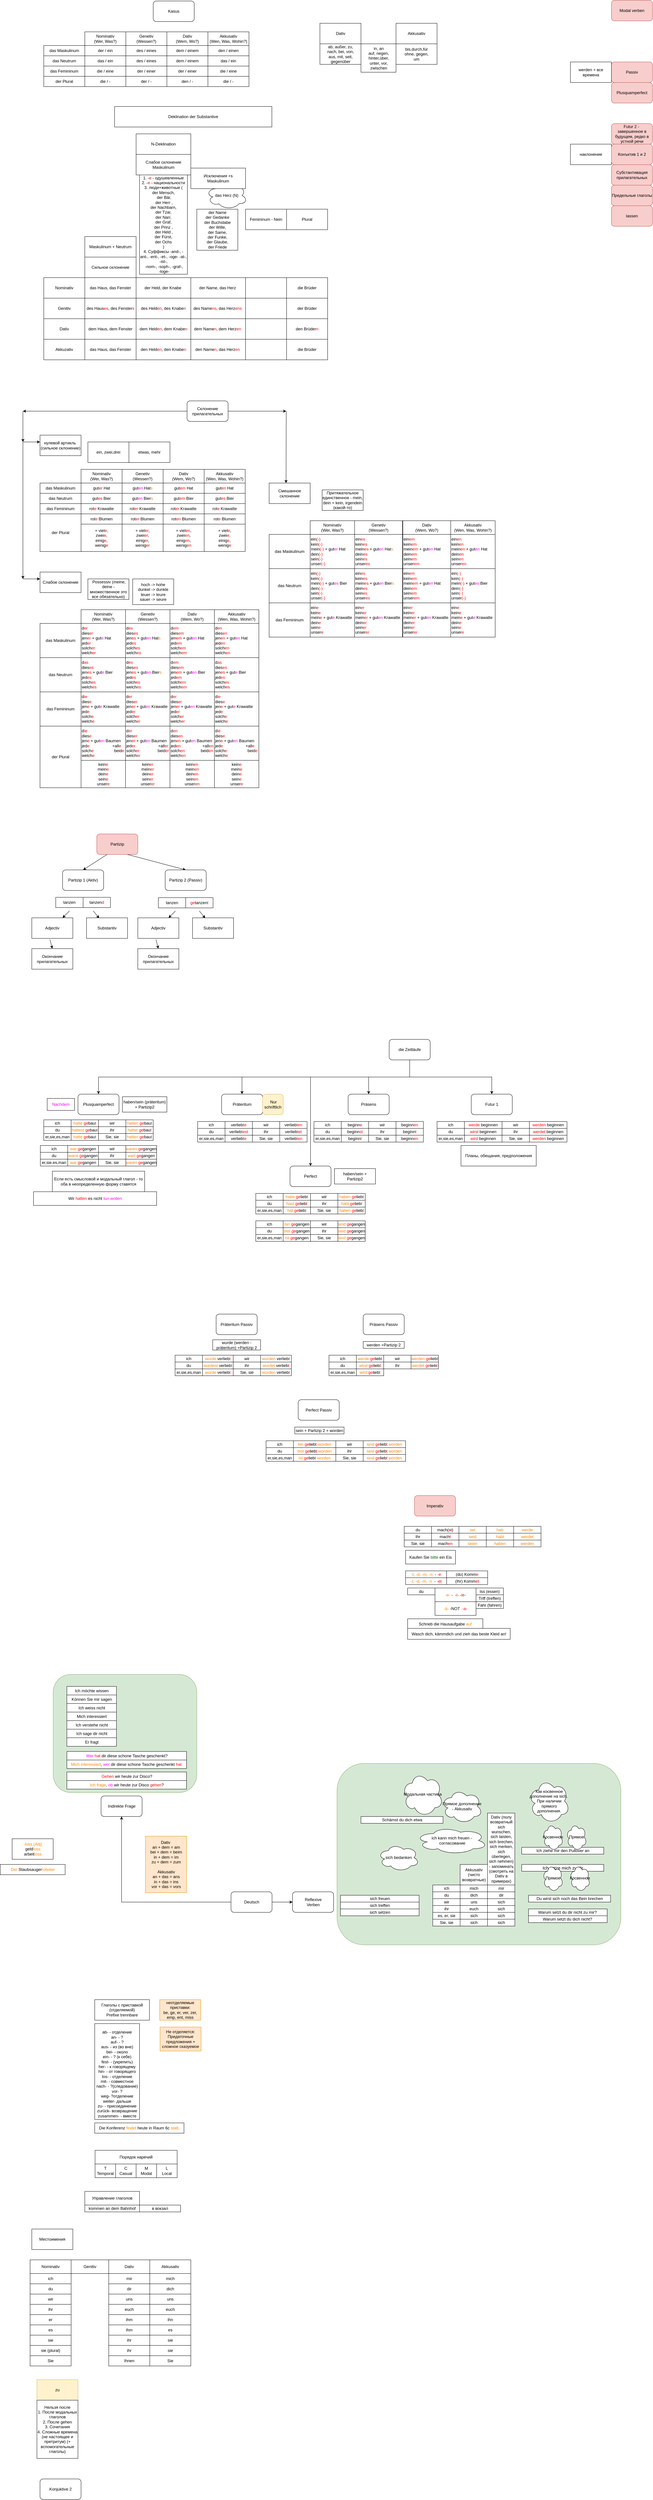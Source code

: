 <mxfile version="17.1.4" type="github">
  <diagram id="EZTNfT7H7rQ6OEC-MQ4e" name="Page-1">
    <mxGraphModel dx="3716" dy="3487" grid="1" gridSize="10" guides="1" tooltips="1" connect="1" arrows="1" fold="1" page="1" pageScale="1" pageWidth="827" pageHeight="1169" math="0" shadow="0">
      <root>
        <mxCell id="0" />
        <mxCell id="1" parent="0" />
        <mxCell id="IITHKmQAYOrfM8wcmcxm-1" value="" style="rounded=1;whiteSpace=wrap;html=1;fillColor=#d5e8d4;strokeColor=#82b366;" parent="1" vertex="1">
          <mxGeometry x="-1002.5" y="3010" width="420" height="345" as="geometry" />
        </mxCell>
        <mxCell id="IITHKmQAYOrfM8wcmcxm-2" value="" style="rounded=1;whiteSpace=wrap;html=1;fillColor=#d5e8d4;strokeColor=#82b366;" parent="1" vertex="1">
          <mxGeometry x="-172.5" y="3270" width="830" height="530" as="geometry" />
        </mxCell>
        <mxCell id="IITHKmQAYOrfM8wcmcxm-3" value="Deutsch" style="rounded=1;whiteSpace=wrap;html=1;" parent="1" vertex="1">
          <mxGeometry x="-482.5" y="3645" width="120" height="60" as="geometry" />
        </mxCell>
        <mxCell id="IITHKmQAYOrfM8wcmcxm-5" value="die Zeitläufe" style="rounded=1;whiteSpace=wrap;html=1;" parent="1" vertex="1">
          <mxGeometry x="-20" y="1155" width="120" height="60" as="geometry" />
        </mxCell>
        <mxCell id="IITHKmQAYOrfM8wcmcxm-6" value="" style="endArrow=none;html=1;rounded=0;" parent="1" edge="1">
          <mxGeometry width="50" height="50" relative="1" as="geometry">
            <mxPoint x="40" y="1265" as="sourcePoint" />
            <mxPoint x="40" y="1215" as="targetPoint" />
          </mxGeometry>
        </mxCell>
        <mxCell id="IITHKmQAYOrfM8wcmcxm-7" value="" style="endArrow=none;html=1;rounded=0;" parent="1" edge="1">
          <mxGeometry width="50" height="50" relative="1" as="geometry">
            <mxPoint x="-870" y="1265" as="sourcePoint" />
            <mxPoint x="280.714" y="1265" as="targetPoint" />
          </mxGeometry>
        </mxCell>
        <mxCell id="IITHKmQAYOrfM8wcmcxm-8" value="" style="endArrow=classic;html=1;rounded=0;" parent="1" edge="1">
          <mxGeometry width="50" height="50" relative="1" as="geometry">
            <mxPoint x="-450.36" y="1265" as="sourcePoint" />
            <mxPoint x="-450.36" y="1315" as="targetPoint" />
          </mxGeometry>
        </mxCell>
        <mxCell id="IITHKmQAYOrfM8wcmcxm-9" value="" style="endArrow=classic;html=1;rounded=0;" parent="1" edge="1">
          <mxGeometry width="50" height="50" relative="1" as="geometry">
            <mxPoint x="-80" y="1265" as="sourcePoint" />
            <mxPoint x="-80" y="1315" as="targetPoint" />
          </mxGeometry>
        </mxCell>
        <mxCell id="IITHKmQAYOrfM8wcmcxm-10" value="" style="endArrow=classic;html=1;rounded=0;" parent="1" edge="1">
          <mxGeometry width="50" height="50" relative="1" as="geometry">
            <mxPoint x="-250" y="1265" as="sourcePoint" />
            <mxPoint x="-250" y="1525" as="targetPoint" />
          </mxGeometry>
        </mxCell>
        <mxCell id="IITHKmQAYOrfM8wcmcxm-11" value="" style="endArrow=classic;html=1;rounded=0;" parent="1" edge="1">
          <mxGeometry width="50" height="50" relative="1" as="geometry">
            <mxPoint x="280" y="1265" as="sourcePoint" />
            <mxPoint x="280" y="1315" as="targetPoint" />
          </mxGeometry>
        </mxCell>
        <mxCell id="IITHKmQAYOrfM8wcmcxm-12" value="Präsens" style="rounded=1;whiteSpace=wrap;html=1;" parent="1" vertex="1">
          <mxGeometry x="-140" y="1315" width="120" height="60" as="geometry" />
        </mxCell>
        <mxCell id="IITHKmQAYOrfM8wcmcxm-13" value="ich" style="rounded=0;whiteSpace=wrap;html=1;" parent="1" vertex="1">
          <mxGeometry x="-240" y="1395" width="80" height="20" as="geometry" />
        </mxCell>
        <mxCell id="IITHKmQAYOrfM8wcmcxm-14" value="du" style="rounded=0;whiteSpace=wrap;html=1;" parent="1" vertex="1">
          <mxGeometry x="-240" y="1415" width="80" height="20" as="geometry" />
        </mxCell>
        <mxCell id="IITHKmQAYOrfM8wcmcxm-15" value="beginn&lt;font color=&quot;#ff0000&quot;&gt;e&lt;/font&gt;" style="rounded=0;whiteSpace=wrap;html=1;" parent="1" vertex="1">
          <mxGeometry x="-160" y="1395" width="80" height="20" as="geometry" />
        </mxCell>
        <mxCell id="IITHKmQAYOrfM8wcmcxm-16" value="beginn&lt;font color=&quot;#ff0000&quot;&gt;st&lt;/font&gt;" style="rounded=0;whiteSpace=wrap;html=1;" parent="1" vertex="1">
          <mxGeometry x="-160" y="1415" width="80" height="20" as="geometry" />
        </mxCell>
        <mxCell id="IITHKmQAYOrfM8wcmcxm-17" value="wir" style="rounded=0;whiteSpace=wrap;html=1;" parent="1" vertex="1">
          <mxGeometry x="-80" y="1395" width="80" height="20" as="geometry" />
        </mxCell>
        <mxCell id="IITHKmQAYOrfM8wcmcxm-18" value="beginn&lt;font color=&quot;#ff0000&quot;&gt;en&lt;/font&gt;" style="rounded=0;whiteSpace=wrap;html=1;" parent="1" vertex="1">
          <mxGeometry y="1395" width="80" height="20" as="geometry" />
        </mxCell>
        <mxCell id="IITHKmQAYOrfM8wcmcxm-19" value="ihr" style="rounded=0;whiteSpace=wrap;html=1;" parent="1" vertex="1">
          <mxGeometry x="-80" y="1415" width="80" height="20" as="geometry" />
        </mxCell>
        <mxCell id="IITHKmQAYOrfM8wcmcxm-20" value="beginn&lt;font color=&quot;#ff0000&quot;&gt;t&lt;/font&gt;" style="rounded=0;whiteSpace=wrap;html=1;" parent="1" vertex="1">
          <mxGeometry y="1415" width="80" height="20" as="geometry" />
        </mxCell>
        <mxCell id="IITHKmQAYOrfM8wcmcxm-21" value="er,sie,es,man" style="rounded=0;whiteSpace=wrap;html=1;" parent="1" vertex="1">
          <mxGeometry x="-240" y="1435" width="80" height="20" as="geometry" />
        </mxCell>
        <mxCell id="IITHKmQAYOrfM8wcmcxm-22" value="beginn&lt;font color=&quot;#ff0000&quot;&gt;t&lt;/font&gt;" style="rounded=0;whiteSpace=wrap;html=1;" parent="1" vertex="1">
          <mxGeometry x="-160" y="1435" width="80" height="20" as="geometry" />
        </mxCell>
        <mxCell id="IITHKmQAYOrfM8wcmcxm-23" value="Sie, sie" style="rounded=0;whiteSpace=wrap;html=1;" parent="1" vertex="1">
          <mxGeometry x="-80" y="1435" width="80" height="20" as="geometry" />
        </mxCell>
        <mxCell id="IITHKmQAYOrfM8wcmcxm-24" value="beginn&lt;font color=&quot;#ff0000&quot;&gt;en&lt;/font&gt;" style="rounded=0;whiteSpace=wrap;html=1;" parent="1" vertex="1">
          <mxGeometry y="1435" width="80" height="20" as="geometry" />
        </mxCell>
        <mxCell id="IITHKmQAYOrfM8wcmcxm-25" value="Präteritum" style="rounded=1;whiteSpace=wrap;html=1;" parent="1" vertex="1">
          <mxGeometry x="-510" y="1315" width="120" height="60" as="geometry" />
        </mxCell>
        <mxCell id="IITHKmQAYOrfM8wcmcxm-26" value="ich" style="rounded=0;whiteSpace=wrap;html=1;" parent="1" vertex="1">
          <mxGeometry x="-580" y="1395" width="80" height="20" as="geometry" />
        </mxCell>
        <mxCell id="IITHKmQAYOrfM8wcmcxm-27" value="du" style="rounded=0;whiteSpace=wrap;html=1;" parent="1" vertex="1">
          <mxGeometry x="-580" y="1415" width="80" height="20" as="geometry" />
        </mxCell>
        <mxCell id="IITHKmQAYOrfM8wcmcxm-28" value="verlieb&lt;font color=&quot;#ff0000&quot;&gt;te&lt;/font&gt;" style="rounded=0;whiteSpace=wrap;html=1;" parent="1" vertex="1">
          <mxGeometry x="-500" y="1395" width="80" height="20" as="geometry" />
        </mxCell>
        <mxCell id="IITHKmQAYOrfM8wcmcxm-29" value="verlieb&lt;font color=&quot;#ff0000&quot;&gt;test&lt;/font&gt;" style="rounded=0;whiteSpace=wrap;html=1;" parent="1" vertex="1">
          <mxGeometry x="-500" y="1415" width="80" height="20" as="geometry" />
        </mxCell>
        <mxCell id="IITHKmQAYOrfM8wcmcxm-30" value="wir" style="rounded=0;whiteSpace=wrap;html=1;" parent="1" vertex="1">
          <mxGeometry x="-420" y="1395" width="80" height="20" as="geometry" />
        </mxCell>
        <mxCell id="IITHKmQAYOrfM8wcmcxm-31" value="verlieb&lt;font color=&quot;#ff0000&quot;&gt;ten&lt;/font&gt;" style="rounded=0;whiteSpace=wrap;html=1;" parent="1" vertex="1">
          <mxGeometry x="-340" y="1395" width="80" height="20" as="geometry" />
        </mxCell>
        <mxCell id="IITHKmQAYOrfM8wcmcxm-32" value="ihr" style="rounded=0;whiteSpace=wrap;html=1;" parent="1" vertex="1">
          <mxGeometry x="-420" y="1415" width="80" height="20" as="geometry" />
        </mxCell>
        <mxCell id="IITHKmQAYOrfM8wcmcxm-33" value="verlieb&lt;font color=&quot;#ff0000&quot;&gt;tet&lt;/font&gt;" style="rounded=0;whiteSpace=wrap;html=1;" parent="1" vertex="1">
          <mxGeometry x="-340" y="1415" width="80" height="20" as="geometry" />
        </mxCell>
        <mxCell id="IITHKmQAYOrfM8wcmcxm-34" value="er,sie,es,man" style="rounded=0;whiteSpace=wrap;html=1;" parent="1" vertex="1">
          <mxGeometry x="-580" y="1435" width="80" height="20" as="geometry" />
        </mxCell>
        <mxCell id="IITHKmQAYOrfM8wcmcxm-35" value="verlieb&lt;font color=&quot;#ff0000&quot;&gt;te&lt;/font&gt;" style="rounded=0;whiteSpace=wrap;html=1;" parent="1" vertex="1">
          <mxGeometry x="-500" y="1435" width="80" height="20" as="geometry" />
        </mxCell>
        <mxCell id="IITHKmQAYOrfM8wcmcxm-36" value="Sie, sie" style="rounded=0;whiteSpace=wrap;html=1;" parent="1" vertex="1">
          <mxGeometry x="-420" y="1435" width="80" height="20" as="geometry" />
        </mxCell>
        <mxCell id="IITHKmQAYOrfM8wcmcxm-37" value="verlieb&lt;font color=&quot;#ff0000&quot;&gt;ten&lt;/font&gt;" style="rounded=0;whiteSpace=wrap;html=1;" parent="1" vertex="1">
          <mxGeometry x="-340" y="1435" width="80" height="20" as="geometry" />
        </mxCell>
        <mxCell id="IITHKmQAYOrfM8wcmcxm-38" value="&lt;font color=&quot;#000000&quot;&gt;&amp;nbsp;Nur schriftlich&lt;/font&gt;" style="rounded=1;whiteSpace=wrap;html=1;fillColor=#fff2cc;strokeColor=#d6b656;" parent="1" vertex="1">
          <mxGeometry x="-390" y="1315" width="60" height="60" as="geometry" />
        </mxCell>
        <mxCell id="IITHKmQAYOrfM8wcmcxm-39" value="&lt;font color=&quot;#000000&quot;&gt;Reflexive&lt;br&gt;Verben&lt;/font&gt;" style="rounded=1;whiteSpace=wrap;html=1;fontColor=#FF0000;" parent="1" vertex="1">
          <mxGeometry x="-302.5" y="3645" width="120" height="60" as="geometry" />
        </mxCell>
        <mxCell id="IITHKmQAYOrfM8wcmcxm-40" value="" style="endArrow=classic;html=1;rounded=0;fontColor=#FF0000;exitX=1;exitY=0.5;exitDx=0;exitDy=0;entryX=0;entryY=0.5;entryDx=0;entryDy=0;" parent="1" source="IITHKmQAYOrfM8wcmcxm-3" target="IITHKmQAYOrfM8wcmcxm-39" edge="1">
          <mxGeometry width="50" height="50" relative="1" as="geometry">
            <mxPoint x="-262.5" y="3695" as="sourcePoint" />
            <mxPoint x="-212.5" y="3645" as="targetPoint" />
          </mxGeometry>
        </mxCell>
        <mxCell id="IITHKmQAYOrfM8wcmcxm-41" value="ich" style="rounded=0;whiteSpace=wrap;html=1;" parent="1" vertex="1">
          <mxGeometry x="107.5" y="3625" width="80" height="20" as="geometry" />
        </mxCell>
        <mxCell id="IITHKmQAYOrfM8wcmcxm-42" value="du" style="rounded=0;whiteSpace=wrap;html=1;" parent="1" vertex="1">
          <mxGeometry x="107.5" y="3645" width="80" height="20" as="geometry" />
        </mxCell>
        <mxCell id="IITHKmQAYOrfM8wcmcxm-43" value="wir" style="rounded=0;whiteSpace=wrap;html=1;" parent="1" vertex="1">
          <mxGeometry x="107.5" y="3665" width="80" height="20" as="geometry" />
        </mxCell>
        <mxCell id="IITHKmQAYOrfM8wcmcxm-44" value="ihr" style="rounded=0;whiteSpace=wrap;html=1;" parent="1" vertex="1">
          <mxGeometry x="107.5" y="3685" width="80" height="20" as="geometry" />
        </mxCell>
        <mxCell id="IITHKmQAYOrfM8wcmcxm-45" value="es, er, sie" style="rounded=0;whiteSpace=wrap;html=1;" parent="1" vertex="1">
          <mxGeometry x="107.5" y="3705" width="80" height="20" as="geometry" />
        </mxCell>
        <mxCell id="IITHKmQAYOrfM8wcmcxm-46" value="Sie, sie" style="rounded=0;whiteSpace=wrap;html=1;" parent="1" vertex="1">
          <mxGeometry x="107.5" y="3725" width="80" height="20" as="geometry" />
        </mxCell>
        <mxCell id="IITHKmQAYOrfM8wcmcxm-47" value="Akkusativ (чисто возвратные)" style="rounded=0;whiteSpace=wrap;html=1;" parent="1" vertex="1">
          <mxGeometry x="187.5" y="3565" width="80" height="60" as="geometry" />
        </mxCell>
        <mxCell id="IITHKmQAYOrfM8wcmcxm-48" value="Dativ (полу возвратный sich wunschen, sich laisten, sich brechen, sich merken,&lt;br&gt;sich überlegen, sich nehmen) - запоминать (смотреть на Dativ в примерах)" style="rounded=0;whiteSpace=wrap;html=1;" parent="1" vertex="1">
          <mxGeometry x="267.5" y="3415" width="80" height="210" as="geometry" />
        </mxCell>
        <mxCell id="IITHKmQAYOrfM8wcmcxm-49" value="mich&lt;span style=&quot;color: rgba(0 , 0 , 0 , 0) ; font-family: monospace ; font-size: 0px&quot;&gt;%3CmxGraphModel%3E%3Croot%3E%3CmxCell%20id%3D%220%22%2F%3E%3CmxCell%20id%3D%221%22%20parent%3D%220%22%2F%3E%3CmxCell%20id%3D%222%22%20value%3D%22ich%22%20style%3D%22rounded%3D0%3BwhiteSpace%3Dwrap%3Bhtml%3D1%3B%22%20vertex%3D%221%22%20parent%3D%221%22%3E%3CmxGeometry%20x%3D%22640%22%20y%3D%22400%22%20width%3D%2280%22%20height%3D%2220%22%20as%3D%22geometry%22%2F%3E%3C%2FmxCell%3E%3C%2Froot%3E%3C%2FmxGraphModel%3E&lt;/span&gt;" style="rounded=0;whiteSpace=wrap;html=1;" parent="1" vertex="1">
          <mxGeometry x="187.5" y="3625" width="80" height="20" as="geometry" />
        </mxCell>
        <mxCell id="IITHKmQAYOrfM8wcmcxm-50" value="sich" style="rounded=0;whiteSpace=wrap;html=1;" parent="1" vertex="1">
          <mxGeometry x="187.5" y="3725" width="80" height="20" as="geometry" />
        </mxCell>
        <mxCell id="IITHKmQAYOrfM8wcmcxm-51" value="sich" style="rounded=0;whiteSpace=wrap;html=1;" parent="1" vertex="1">
          <mxGeometry x="187.5" y="3705" width="80" height="20" as="geometry" />
        </mxCell>
        <mxCell id="IITHKmQAYOrfM8wcmcxm-52" value="sich" style="rounded=0;whiteSpace=wrap;html=1;" parent="1" vertex="1">
          <mxGeometry x="267.5" y="3725" width="80" height="20" as="geometry" />
        </mxCell>
        <mxCell id="IITHKmQAYOrfM8wcmcxm-53" value="sich" style="rounded=0;whiteSpace=wrap;html=1;" parent="1" vertex="1">
          <mxGeometry x="267.5" y="3705" width="80" height="20" as="geometry" />
        </mxCell>
        <mxCell id="IITHKmQAYOrfM8wcmcxm-54" value="sich" style="rounded=0;whiteSpace=wrap;html=1;" parent="1" vertex="1">
          <mxGeometry x="267.5" y="3685" width="80" height="20" as="geometry" />
        </mxCell>
        <mxCell id="IITHKmQAYOrfM8wcmcxm-55" value="sich" style="rounded=0;whiteSpace=wrap;html=1;" parent="1" vertex="1">
          <mxGeometry x="267.5" y="3665" width="80" height="20" as="geometry" />
        </mxCell>
        <mxCell id="IITHKmQAYOrfM8wcmcxm-56" value="dir" style="rounded=0;whiteSpace=wrap;html=1;" parent="1" vertex="1">
          <mxGeometry x="267.5" y="3645" width="80" height="20" as="geometry" />
        </mxCell>
        <mxCell id="IITHKmQAYOrfM8wcmcxm-57" value="mir" style="rounded=0;whiteSpace=wrap;html=1;" parent="1" vertex="1">
          <mxGeometry x="267.5" y="3625" width="80" height="20" as="geometry" />
        </mxCell>
        <mxCell id="IITHKmQAYOrfM8wcmcxm-58" value="euch" style="rounded=0;whiteSpace=wrap;html=1;" parent="1" vertex="1">
          <mxGeometry x="187.5" y="3685" width="80" height="20" as="geometry" />
        </mxCell>
        <mxCell id="IITHKmQAYOrfM8wcmcxm-59" value="uns" style="rounded=0;whiteSpace=wrap;html=1;" parent="1" vertex="1">
          <mxGeometry x="187.5" y="3665" width="80" height="20" as="geometry" />
        </mxCell>
        <mxCell id="IITHKmQAYOrfM8wcmcxm-60" value="dich" style="rounded=0;whiteSpace=wrap;html=1;" parent="1" vertex="1">
          <mxGeometry x="187.5" y="3645" width="80" height="20" as="geometry" />
        </mxCell>
        <mxCell id="IITHKmQAYOrfM8wcmcxm-61" value="Warum setzt du dir nicht zu mir?&amp;nbsp;" style="rounded=0;whiteSpace=wrap;html=1;fontColor=#000000;" parent="1" vertex="1">
          <mxGeometry x="387.5" y="3695" width="230" height="20" as="geometry" />
        </mxCell>
        <mxCell id="IITHKmQAYOrfM8wcmcxm-62" value="Warum setzt du dich nicht?&amp;nbsp;" style="rounded=0;whiteSpace=wrap;html=1;fontColor=#000000;" parent="1" vertex="1">
          <mxGeometry x="387.5" y="3715" width="230" height="20" as="geometry" />
        </mxCell>
        <mxCell id="IITHKmQAYOrfM8wcmcxm-63" value="sich freuen" style="rounded=0;whiteSpace=wrap;html=1;fontColor=#000000;" parent="1" vertex="1">
          <mxGeometry x="-162.5" y="3655" width="230" height="20" as="geometry" />
        </mxCell>
        <mxCell id="IITHKmQAYOrfM8wcmcxm-64" value="sich treffen" style="rounded=0;whiteSpace=wrap;html=1;fontColor=#000000;" parent="1" vertex="1">
          <mxGeometry x="-162.5" y="3675" width="230" height="20" as="geometry" />
        </mxCell>
        <mxCell id="IITHKmQAYOrfM8wcmcxm-65" value="Du wirst sich noch das Bein brechen" style="rounded=0;whiteSpace=wrap;html=1;fontColor=#000000;" parent="1" vertex="1">
          <mxGeometry x="387.5" y="3655" width="240" height="20" as="geometry" />
        </mxCell>
        <mxCell id="IITHKmQAYOrfM8wcmcxm-67" value="ich kann mich freuen -&lt;br&gt;&amp;nbsp;согласование" style="ellipse;shape=cloud;whiteSpace=wrap;html=1;fontColor=#000000;" parent="1" vertex="1">
          <mxGeometry x="57.5" y="3455" width="210" height="80" as="geometry" />
        </mxCell>
        <mxCell id="IITHKmQAYOrfM8wcmcxm-68" value="sich bedanken" style="ellipse;shape=cloud;whiteSpace=wrap;html=1;fontColor=#000000;" parent="1" vertex="1">
          <mxGeometry x="-52.5" y="3505" width="120" height="80" as="geometry" />
        </mxCell>
        <mxCell id="IITHKmQAYOrfM8wcmcxm-69" value="sich setzen" style="rounded=0;whiteSpace=wrap;html=1;fontColor=#000000;" parent="1" vertex="1">
          <mxGeometry x="-162.5" y="3695" width="230" height="20" as="geometry" />
        </mxCell>
        <mxCell id="IITHKmQAYOrfM8wcmcxm-70" value="Как косвенноe дополнение на sich.&amp;nbsp; При наличии прямого дополнения." style="ellipse;shape=cloud;whiteSpace=wrap;html=1;fontColor=#000000;" parent="1" vertex="1">
          <mxGeometry x="387.5" y="3315" width="120" height="130" as="geometry" />
        </mxCell>
        <mxCell id="IITHKmQAYOrfM8wcmcxm-71" value="Прямое дополнение - Akkusativ" style="ellipse;shape=cloud;whiteSpace=wrap;html=1;fontColor=#000000;" parent="1" vertex="1">
          <mxGeometry x="132.5" y="3345" width="120" height="100" as="geometry" />
        </mxCell>
        <mxCell id="IITHKmQAYOrfM8wcmcxm-72" value="Ich ziehe mir den Pullover an" style="rounded=0;whiteSpace=wrap;html=1;fontColor=#000000;" parent="1" vertex="1">
          <mxGeometry x="367.5" y="3515" width="240" height="20" as="geometry" />
        </mxCell>
        <mxCell id="IITHKmQAYOrfM8wcmcxm-73" value="&lt;div style=&quot;text-align: left&quot;&gt;&lt;span style=&quot;font-size: 13px ; background-color: rgb(255 , 255 , 255)&quot;&gt;Ich setze mich zu dir&lt;/span&gt;&lt;/div&gt;" style="rounded=0;whiteSpace=wrap;html=1;fontColor=#000000;" parent="1" vertex="1">
          <mxGeometry x="367.5" y="3565" width="240" height="20" as="geometry" />
        </mxCell>
        <mxCell id="IITHKmQAYOrfM8wcmcxm-74" value="Прямое" style="ellipse;shape=cloud;whiteSpace=wrap;html=1;fontColor=#000000;" parent="1" vertex="1">
          <mxGeometry x="428.5" y="3565" width="60" height="80" as="geometry" />
        </mxCell>
        <mxCell id="IITHKmQAYOrfM8wcmcxm-75" value="Прямое" style="ellipse;shape=cloud;whiteSpace=wrap;html=1;fontColor=#000000;" parent="1" vertex="1">
          <mxGeometry x="497.5" y="3445" width="60" height="80" as="geometry" />
        </mxCell>
        <mxCell id="IITHKmQAYOrfM8wcmcxm-76" value="Косвенное" style="ellipse;shape=cloud;whiteSpace=wrap;html=1;fontColor=#000000;" parent="1" vertex="1">
          <mxGeometry x="507.5" y="3565" width="60" height="80" as="geometry" />
        </mxCell>
        <mxCell id="IITHKmQAYOrfM8wcmcxm-77" value="Косвенное" style="ellipse;shape=cloud;whiteSpace=wrap;html=1;fontColor=#000000;" parent="1" vertex="1">
          <mxGeometry x="428.5" y="3445" width="60" height="80" as="geometry" />
        </mxCell>
        <mxCell id="IITHKmQAYOrfM8wcmcxm-78" value="Schämst du dich etwa" style="rounded=0;whiteSpace=wrap;html=1;fontColor=#000000;" parent="1" vertex="1">
          <mxGeometry x="-102.5" y="3425" width="240" height="20" as="geometry" />
        </mxCell>
        <mxCell id="IITHKmQAYOrfM8wcmcxm-79" value="Модальная частица" style="ellipse;shape=cloud;whiteSpace=wrap;html=1;fontColor=#000000;" parent="1" vertex="1">
          <mxGeometry x="17.5" y="3295" width="120" height="130" as="geometry" />
        </mxCell>
        <mxCell id="IITHKmQAYOrfM8wcmcxm-80" value="Indirekte Frage" style="rounded=1;whiteSpace=wrap;html=1;" parent="1" vertex="1">
          <mxGeometry x="-862.5" y="3365" width="120" height="60" as="geometry" />
        </mxCell>
        <mxCell id="IITHKmQAYOrfM8wcmcxm-81" value="" style="endArrow=classic;html=1;rounded=0;exitX=0;exitY=0.5;exitDx=0;exitDy=0;entryX=0.5;entryY=1;entryDx=0;entryDy=0;" parent="1" source="IITHKmQAYOrfM8wcmcxm-3" target="IITHKmQAYOrfM8wcmcxm-80" edge="1">
          <mxGeometry width="50" height="50" relative="1" as="geometry">
            <mxPoint x="-652.5" y="3565" as="sourcePoint" />
            <mxPoint x="-602.5" y="3515" as="targetPoint" />
            <Array as="points">
              <mxPoint x="-802.5" y="3675" />
            </Array>
          </mxGeometry>
        </mxCell>
        <mxCell id="IITHKmQAYOrfM8wcmcxm-82" value="&lt;font color=&quot;#ff8000&quot;&gt;Mich interessiert&lt;/font&gt;, &lt;font color=&quot;#ff00ff&quot;&gt;wer &lt;/font&gt;dir diese schone Tasche geschenkt &lt;font color=&quot;#ff0000&quot;&gt;hat&amp;nbsp;&lt;/font&gt;" style="rounded=0;whiteSpace=wrap;html=1;" parent="1" vertex="1">
          <mxGeometry x="-962.5" y="3260" width="350" height="25" as="geometry" />
        </mxCell>
        <mxCell id="IITHKmQAYOrfM8wcmcxm-83" value="&lt;font color=&quot;#ff00ff&quot;&gt;Wer&lt;/font&gt; &lt;font color=&quot;#ff0000&quot;&gt;hat &lt;/font&gt;dir diese schone Tasche geschenkt?" style="rounded=0;whiteSpace=wrap;html=1;" parent="1" vertex="1">
          <mxGeometry x="-962.5" y="3235" width="350" height="25" as="geometry" />
        </mxCell>
        <mxCell id="IITHKmQAYOrfM8wcmcxm-84" value="&lt;font color=&quot;#ff0000&quot;&gt;Gehen &lt;/font&gt;wir heute zur Disco?" style="rounded=0;whiteSpace=wrap;html=1;" parent="1" vertex="1">
          <mxGeometry x="-962.5" y="3295" width="350" height="25" as="geometry" />
        </mxCell>
        <mxCell id="IITHKmQAYOrfM8wcmcxm-85" value="&lt;font color=&quot;#ff8000&quot;&gt;Ich frage&lt;/font&gt;, &lt;font color=&quot;#ff00ff&quot;&gt;ob &lt;/font&gt;wir heute zur Disco &lt;font color=&quot;#ff0000&quot;&gt;gehen&lt;/font&gt;?" style="rounded=0;whiteSpace=wrap;html=1;" parent="1" vertex="1">
          <mxGeometry x="-962.5" y="3320" width="350" height="25" as="geometry" />
        </mxCell>
        <mxCell id="IITHKmQAYOrfM8wcmcxm-86" value="Ich möchte wissen" style="rounded=0;whiteSpace=wrap;html=1;" parent="1" vertex="1">
          <mxGeometry x="-962.5" y="3045" width="145" height="25" as="geometry" />
        </mxCell>
        <mxCell id="IITHKmQAYOrfM8wcmcxm-87" value="Können Sie mir sagen" style="rounded=0;whiteSpace=wrap;html=1;" parent="1" vertex="1">
          <mxGeometry x="-962.5" y="3070" width="145" height="25" as="geometry" />
        </mxCell>
        <mxCell id="IITHKmQAYOrfM8wcmcxm-88" value="Ich weiss nicht" style="rounded=0;whiteSpace=wrap;html=1;" parent="1" vertex="1">
          <mxGeometry x="-962.5" y="3095" width="145" height="25" as="geometry" />
        </mxCell>
        <mxCell id="IITHKmQAYOrfM8wcmcxm-89" value="Mich interessiert" style="rounded=0;whiteSpace=wrap;html=1;" parent="1" vertex="1">
          <mxGeometry x="-962.5" y="3120" width="145" height="25" as="geometry" />
        </mxCell>
        <mxCell id="IITHKmQAYOrfM8wcmcxm-90" value="Ich verstehe nicht" style="rounded=0;whiteSpace=wrap;html=1;" parent="1" vertex="1">
          <mxGeometry x="-962.5" y="3145" width="145" height="25" as="geometry" />
        </mxCell>
        <mxCell id="IITHKmQAYOrfM8wcmcxm-91" value="Ich sage dir nicht" style="rounded=0;whiteSpace=wrap;html=1;" parent="1" vertex="1">
          <mxGeometry x="-962.5" y="3170" width="145" height="25" as="geometry" />
        </mxCell>
        <mxCell id="IITHKmQAYOrfM8wcmcxm-92" value="Er fragt" style="rounded=0;whiteSpace=wrap;html=1;" parent="1" vertex="1">
          <mxGeometry x="-962.5" y="3195" width="145" height="25" as="geometry" />
        </mxCell>
        <mxCell id="IITHKmQAYOrfM8wcmcxm-93" value="Perfect" style="rounded=1;whiteSpace=wrap;html=1;" parent="1" vertex="1">
          <mxGeometry x="-310" y="1525" width="120" height="60" as="geometry" />
        </mxCell>
        <mxCell id="IITHKmQAYOrfM8wcmcxm-94" value="ich" style="rounded=0;whiteSpace=wrap;html=1;" parent="1" vertex="1">
          <mxGeometry x="-410" y="1605" width="80" height="20" as="geometry" />
        </mxCell>
        <mxCell id="IITHKmQAYOrfM8wcmcxm-95" value="du" style="rounded=0;whiteSpace=wrap;html=1;" parent="1" vertex="1">
          <mxGeometry x="-410" y="1625" width="80" height="20" as="geometry" />
        </mxCell>
        <mxCell id="IITHKmQAYOrfM8wcmcxm-96" value="&lt;font color=&quot;#ff8000&quot;&gt;habe&lt;/font&gt; &lt;font color=&quot;#ff0000&quot;&gt;ge&lt;/font&gt;lieb&lt;font color=&quot;#ff0000&quot;&gt;t&lt;/font&gt;" style="rounded=0;whiteSpace=wrap;html=1;" parent="1" vertex="1">
          <mxGeometry x="-330" y="1605" width="80" height="20" as="geometry" />
        </mxCell>
        <mxCell id="IITHKmQAYOrfM8wcmcxm-97" value="wir" style="rounded=0;whiteSpace=wrap;html=1;" parent="1" vertex="1">
          <mxGeometry x="-250" y="1605" width="80" height="20" as="geometry" />
        </mxCell>
        <mxCell id="IITHKmQAYOrfM8wcmcxm-98" value="ihr" style="rounded=0;whiteSpace=wrap;html=1;" parent="1" vertex="1">
          <mxGeometry x="-250" y="1625" width="80" height="20" as="geometry" />
        </mxCell>
        <mxCell id="IITHKmQAYOrfM8wcmcxm-99" value="er,sie,es,man" style="rounded=0;whiteSpace=wrap;html=1;" parent="1" vertex="1">
          <mxGeometry x="-410" y="1645" width="80" height="20" as="geometry" />
        </mxCell>
        <mxCell id="IITHKmQAYOrfM8wcmcxm-100" value="Sie, sie" style="rounded=0;whiteSpace=wrap;html=1;" parent="1" vertex="1">
          <mxGeometry x="-250" y="1645" width="80" height="20" as="geometry" />
        </mxCell>
        <mxCell id="IITHKmQAYOrfM8wcmcxm-101" value="&lt;font color=&quot;#ff8000&quot;&gt;haben&lt;/font&gt; &lt;font color=&quot;#ff0000&quot;&gt;ge&lt;/font&gt;lieb&lt;font color=&quot;#ff0000&quot;&gt;t&lt;/font&gt;" style="rounded=0;whiteSpace=wrap;html=1;" parent="1" vertex="1">
          <mxGeometry x="-170" y="1605" width="80" height="20" as="geometry" />
        </mxCell>
        <mxCell id="IITHKmQAYOrfM8wcmcxm-102" value="&lt;font color=&quot;#ff8000&quot;&gt;haben&lt;/font&gt; &lt;font color=&quot;#ff0000&quot;&gt;ge&lt;/font&gt;lieb&lt;font color=&quot;#ff0000&quot;&gt;t&lt;/font&gt;" style="rounded=0;whiteSpace=wrap;html=1;" parent="1" vertex="1">
          <mxGeometry x="-170" y="1645" width="80" height="20" as="geometry" />
        </mxCell>
        <mxCell id="IITHKmQAYOrfM8wcmcxm-103" value="&lt;font color=&quot;#ff8000&quot;&gt;habt&lt;/font&gt;&amp;nbsp;&lt;font color=&quot;#ff0000&quot;&gt;ge&lt;/font&gt;lieb&lt;font color=&quot;#ff0000&quot;&gt;t&lt;/font&gt;" style="rounded=0;whiteSpace=wrap;html=1;" parent="1" vertex="1">
          <mxGeometry x="-170" y="1625" width="80" height="20" as="geometry" />
        </mxCell>
        <mxCell id="IITHKmQAYOrfM8wcmcxm-104" value="&lt;font color=&quot;#ff8000&quot;&gt;hast&lt;/font&gt;&amp;nbsp;&lt;font color=&quot;#ff0000&quot;&gt;ge&lt;/font&gt;lieb&lt;font color=&quot;#ff0000&quot;&gt;t&lt;/font&gt;" style="rounded=0;whiteSpace=wrap;html=1;" parent="1" vertex="1">
          <mxGeometry x="-330" y="1625" width="80" height="20" as="geometry" />
        </mxCell>
        <mxCell id="IITHKmQAYOrfM8wcmcxm-105" value="&lt;font color=&quot;#ff8000&quot;&gt;hat&lt;/font&gt;&amp;nbsp;&lt;font color=&quot;#ff0000&quot;&gt;ge&lt;/font&gt;lieb&lt;font color=&quot;#ff0000&quot;&gt;t&lt;/font&gt;" style="rounded=0;whiteSpace=wrap;html=1;" parent="1" vertex="1">
          <mxGeometry x="-330" y="1645" width="80" height="20" as="geometry" />
        </mxCell>
        <mxCell id="IITHKmQAYOrfM8wcmcxm-106" value="ich" style="rounded=0;whiteSpace=wrap;html=1;" parent="1" vertex="1">
          <mxGeometry x="-410" y="1685" width="80" height="20" as="geometry" />
        </mxCell>
        <mxCell id="IITHKmQAYOrfM8wcmcxm-107" value="du" style="rounded=0;whiteSpace=wrap;html=1;" parent="1" vertex="1">
          <mxGeometry x="-410" y="1705" width="80" height="20" as="geometry" />
        </mxCell>
        <mxCell id="IITHKmQAYOrfM8wcmcxm-108" value="&lt;font color=&quot;#ff8000&quot;&gt;bin&lt;/font&gt;&amp;nbsp;&lt;font color=&quot;#ff0000&quot;&gt;ge&lt;/font&gt;gangen" style="rounded=0;whiteSpace=wrap;html=1;" parent="1" vertex="1">
          <mxGeometry x="-330" y="1685" width="80" height="20" as="geometry" />
        </mxCell>
        <mxCell id="IITHKmQAYOrfM8wcmcxm-109" value="wir" style="rounded=0;whiteSpace=wrap;html=1;" parent="1" vertex="1">
          <mxGeometry x="-250" y="1685" width="80" height="20" as="geometry" />
        </mxCell>
        <mxCell id="IITHKmQAYOrfM8wcmcxm-110" value="ihr" style="rounded=0;whiteSpace=wrap;html=1;" parent="1" vertex="1">
          <mxGeometry x="-250" y="1705" width="80" height="20" as="geometry" />
        </mxCell>
        <mxCell id="IITHKmQAYOrfM8wcmcxm-111" value="er,sie,es,man" style="rounded=0;whiteSpace=wrap;html=1;" parent="1" vertex="1">
          <mxGeometry x="-410" y="1725" width="80" height="20" as="geometry" />
        </mxCell>
        <mxCell id="IITHKmQAYOrfM8wcmcxm-112" value="Sie, sie" style="rounded=0;whiteSpace=wrap;html=1;" parent="1" vertex="1">
          <mxGeometry x="-250" y="1725" width="80" height="20" as="geometry" />
        </mxCell>
        <mxCell id="IITHKmQAYOrfM8wcmcxm-113" value="&lt;font color=&quot;#ff8000&quot;&gt;bist&lt;/font&gt;&amp;nbsp;&lt;font color=&quot;#ff0000&quot;&gt;ge&lt;/font&gt;gangen" style="rounded=0;whiteSpace=wrap;html=1;" parent="1" vertex="1">
          <mxGeometry x="-330" y="1705" width="80" height="20" as="geometry" />
        </mxCell>
        <mxCell id="IITHKmQAYOrfM8wcmcxm-114" value="&lt;font color=&quot;#ff8000&quot;&gt;ist&lt;/font&gt;&amp;nbsp;&lt;font color=&quot;#ff0000&quot;&gt;ge&lt;/font&gt;gangen" style="rounded=0;whiteSpace=wrap;html=1;" parent="1" vertex="1">
          <mxGeometry x="-330" y="1725" width="80" height="20" as="geometry" />
        </mxCell>
        <mxCell id="IITHKmQAYOrfM8wcmcxm-115" value="&lt;font color=&quot;#ff8000&quot;&gt;sind&lt;/font&gt;&amp;nbsp;&lt;font color=&quot;#ff0000&quot;&gt;ge&lt;/font&gt;gangen" style="rounded=0;whiteSpace=wrap;html=1;" parent="1" vertex="1">
          <mxGeometry x="-170" y="1685" width="80" height="20" as="geometry" />
        </mxCell>
        <mxCell id="IITHKmQAYOrfM8wcmcxm-116" value="&lt;font color=&quot;#ff8000&quot;&gt;seid&lt;/font&gt;&amp;nbsp;&lt;font color=&quot;#ff0000&quot;&gt;ge&lt;/font&gt;gangen" style="rounded=0;whiteSpace=wrap;html=1;" parent="1" vertex="1">
          <mxGeometry x="-170" y="1705" width="80" height="20" as="geometry" />
        </mxCell>
        <mxCell id="IITHKmQAYOrfM8wcmcxm-117" value="&lt;font color=&quot;#ff8000&quot;&gt;sind&lt;/font&gt;&amp;nbsp;&lt;font color=&quot;#ff0000&quot;&gt;ge&lt;/font&gt;gangen" style="rounded=0;whiteSpace=wrap;html=1;" parent="1" vertex="1">
          <mxGeometry x="-170" y="1725" width="80" height="20" as="geometry" />
        </mxCell>
        <mxCell id="IITHKmQAYOrfM8wcmcxm-118" value="Der &lt;font color=&quot;#000000&quot;&gt;Staubsauger&lt;/font&gt;roboter" style="rounded=0;whiteSpace=wrap;html=1;fontColor=#FF8000;" parent="1" vertex="1">
          <mxGeometry x="-1157.5" y="3565" width="190" height="30" as="geometry" />
        </mxCell>
        <mxCell id="IITHKmQAYOrfM8wcmcxm-119" value="-loss (Adj)&lt;br&gt;&lt;font color=&quot;#000000&quot;&gt;geld&lt;/font&gt;loss&lt;br&gt;&lt;font color=&quot;#000000&quot;&gt;arbeit&lt;/font&gt;loss" style="rounded=0;whiteSpace=wrap;html=1;fontColor=#FF8000;" parent="1" vertex="1">
          <mxGeometry x="-1122.5" y="3490" width="120" height="60" as="geometry" />
        </mxCell>
        <mxCell id="IITHKmQAYOrfM8wcmcxm-120" value="Kasus" style="rounded=1;whiteSpace=wrap;html=1;" parent="1" vertex="1">
          <mxGeometry x="-710" y="-1878" width="120" height="60" as="geometry" />
        </mxCell>
        <mxCell id="IITHKmQAYOrfM8wcmcxm-124" value="das Maskulinum" style="rounded=0;whiteSpace=wrap;html=1;" parent="1" vertex="1">
          <mxGeometry x="-1030" y="-1748" width="120" height="30" as="geometry" />
        </mxCell>
        <mxCell id="IITHKmQAYOrfM8wcmcxm-125" value="das Femininum" style="rounded=0;whiteSpace=wrap;html=1;" parent="1" vertex="1">
          <mxGeometry x="-1030" y="-1688" width="120" height="30" as="geometry" />
        </mxCell>
        <mxCell id="IITHKmQAYOrfM8wcmcxm-126" value="das Neutrum" style="rounded=0;whiteSpace=wrap;html=1;" parent="1" vertex="1">
          <mxGeometry x="-1030" y="-1718" width="120" height="30" as="geometry" />
        </mxCell>
        <mxCell id="IITHKmQAYOrfM8wcmcxm-127" value="der Plural" style="rounded=0;whiteSpace=wrap;html=1;" parent="1" vertex="1">
          <mxGeometry x="-1030" y="-1658" width="120" height="30" as="geometry" />
        </mxCell>
        <mxCell id="IITHKmQAYOrfM8wcmcxm-128" value="Nominativ&lt;br&gt;(Wer, Was?)" style="rounded=0;whiteSpace=wrap;html=1;" parent="1" vertex="1">
          <mxGeometry x="-910" y="-1788" width="120" height="40" as="geometry" />
        </mxCell>
        <mxCell id="IITHKmQAYOrfM8wcmcxm-129" value="der / ein" style="rounded=0;whiteSpace=wrap;html=1;" parent="1" vertex="1">
          <mxGeometry x="-910" y="-1748" width="120" height="30" as="geometry" />
        </mxCell>
        <mxCell id="IITHKmQAYOrfM8wcmcxm-130" value="das / ein" style="rounded=0;whiteSpace=wrap;html=1;" parent="1" vertex="1">
          <mxGeometry x="-910" y="-1718" width="120" height="30" as="geometry" />
        </mxCell>
        <mxCell id="IITHKmQAYOrfM8wcmcxm-131" value="die / eine" style="rounded=0;whiteSpace=wrap;html=1;" parent="1" vertex="1">
          <mxGeometry x="-910" y="-1688" width="120" height="30" as="geometry" />
        </mxCell>
        <mxCell id="IITHKmQAYOrfM8wcmcxm-132" value="die / -" style="rounded=0;whiteSpace=wrap;html=1;" parent="1" vertex="1">
          <mxGeometry x="-910" y="-1658" width="120" height="30" as="geometry" />
        </mxCell>
        <mxCell id="IITHKmQAYOrfM8wcmcxm-133" value="Genetiv&lt;br&gt;(Wessen?)" style="rounded=0;whiteSpace=wrap;html=1;" parent="1" vertex="1">
          <mxGeometry x="-790" y="-1788" width="120" height="40" as="geometry" />
        </mxCell>
        <mxCell id="IITHKmQAYOrfM8wcmcxm-134" value="des / eines" style="rounded=0;whiteSpace=wrap;html=1;" parent="1" vertex="1">
          <mxGeometry x="-790" y="-1748" width="120" height="30" as="geometry" />
        </mxCell>
        <mxCell id="IITHKmQAYOrfM8wcmcxm-135" value="des / eines" style="rounded=0;whiteSpace=wrap;html=1;" parent="1" vertex="1">
          <mxGeometry x="-790" y="-1718" width="120" height="30" as="geometry" />
        </mxCell>
        <mxCell id="IITHKmQAYOrfM8wcmcxm-136" value="der / einer" style="rounded=0;whiteSpace=wrap;html=1;" parent="1" vertex="1">
          <mxGeometry x="-790" y="-1688" width="120" height="30" as="geometry" />
        </mxCell>
        <mxCell id="IITHKmQAYOrfM8wcmcxm-137" value="der / -" style="rounded=0;whiteSpace=wrap;html=1;" parent="1" vertex="1">
          <mxGeometry x="-790" y="-1658" width="120" height="30" as="geometry" />
        </mxCell>
        <mxCell id="IITHKmQAYOrfM8wcmcxm-138" value="Dativ&lt;br&gt;(Wem, Wo?)" style="rounded=0;whiteSpace=wrap;html=1;" parent="1" vertex="1">
          <mxGeometry x="-670" y="-1788" width="120" height="40" as="geometry" />
        </mxCell>
        <mxCell id="IITHKmQAYOrfM8wcmcxm-139" value="dem / einem" style="rounded=0;whiteSpace=wrap;html=1;" parent="1" vertex="1">
          <mxGeometry x="-670" y="-1748" width="120" height="30" as="geometry" />
        </mxCell>
        <mxCell id="IITHKmQAYOrfM8wcmcxm-140" value="dem / einem" style="rounded=0;whiteSpace=wrap;html=1;" parent="1" vertex="1">
          <mxGeometry x="-670" y="-1718" width="120" height="30" as="geometry" />
        </mxCell>
        <mxCell id="IITHKmQAYOrfM8wcmcxm-141" value="der / einer" style="rounded=0;whiteSpace=wrap;html=1;" parent="1" vertex="1">
          <mxGeometry x="-670" y="-1688" width="120" height="30" as="geometry" />
        </mxCell>
        <mxCell id="IITHKmQAYOrfM8wcmcxm-142" value="den / -" style="rounded=0;whiteSpace=wrap;html=1;" parent="1" vertex="1">
          <mxGeometry x="-670" y="-1658" width="120" height="30" as="geometry" />
        </mxCell>
        <mxCell id="IITHKmQAYOrfM8wcmcxm-143" value="Akkusativ&lt;br&gt;(Wen, Was, Wohin?)" style="rounded=0;whiteSpace=wrap;html=1;" parent="1" vertex="1">
          <mxGeometry x="-550" y="-1788" width="120" height="40" as="geometry" />
        </mxCell>
        <mxCell id="IITHKmQAYOrfM8wcmcxm-144" value="den / einen" style="rounded=0;whiteSpace=wrap;html=1;" parent="1" vertex="1">
          <mxGeometry x="-550" y="-1748" width="120" height="30" as="geometry" />
        </mxCell>
        <mxCell id="IITHKmQAYOrfM8wcmcxm-145" value="das / ein" style="rounded=0;whiteSpace=wrap;html=1;" parent="1" vertex="1">
          <mxGeometry x="-550" y="-1718" width="120" height="30" as="geometry" />
        </mxCell>
        <mxCell id="IITHKmQAYOrfM8wcmcxm-146" value="die / eine" style="rounded=0;whiteSpace=wrap;html=1;" parent="1" vertex="1">
          <mxGeometry x="-550" y="-1688" width="120" height="30" as="geometry" />
        </mxCell>
        <mxCell id="IITHKmQAYOrfM8wcmcxm-147" value="die / -" style="rounded=0;whiteSpace=wrap;html=1;" parent="1" vertex="1">
          <mxGeometry x="-550" y="-1658" width="120" height="30" as="geometry" />
        </mxCell>
        <mxCell id="IITHKmQAYOrfM8wcmcxm-149" value="Passiv" style="rounded=1;whiteSpace=wrap;html=1;fillColor=#f8cecc;strokeColor=#b85450;" parent="1" vertex="1">
          <mxGeometry x="630" y="-1700" width="120" height="60" as="geometry" />
        </mxCell>
        <mxCell id="IITHKmQAYOrfM8wcmcxm-150" value="Plusquamperfect" style="rounded=1;whiteSpace=wrap;html=1;fillColor=#f8cecc;strokeColor=#b85450;" parent="1" vertex="1">
          <mxGeometry x="630" y="-1640" width="120" height="60" as="geometry" />
        </mxCell>
        <mxCell id="IITHKmQAYOrfM8wcmcxm-151" value="Imperativ" style="rounded=1;whiteSpace=wrap;html=1;fillColor=#f8cecc;strokeColor=#b85450;" parent="1" vertex="1">
          <mxGeometry x="54" y="2487.5" width="120" height="60" as="geometry" />
        </mxCell>
        <mxCell id="IITHKmQAYOrfM8wcmcxm-152" value="Futur 1" style="rounded=1;whiteSpace=wrap;html=1;" parent="1" vertex="1">
          <mxGeometry x="220" y="1315" width="120" height="60" as="geometry" />
        </mxCell>
        <mxCell id="IITHKmQAYOrfM8wcmcxm-153" value="ich" style="rounded=0;whiteSpace=wrap;html=1;" parent="1" vertex="1">
          <mxGeometry x="120" y="1395" width="80" height="20" as="geometry" />
        </mxCell>
        <mxCell id="IITHKmQAYOrfM8wcmcxm-154" value="du" style="rounded=0;whiteSpace=wrap;html=1;" parent="1" vertex="1">
          <mxGeometry x="120" y="1415" width="80" height="20" as="geometry" />
        </mxCell>
        <mxCell id="IITHKmQAYOrfM8wcmcxm-155" value="&lt;font color=&quot;#ff0000&quot;&gt;werde &lt;/font&gt;beginnen" style="rounded=0;whiteSpace=wrap;html=1;" parent="1" vertex="1">
          <mxGeometry x="200" y="1395" width="110" height="20" as="geometry" />
        </mxCell>
        <mxCell id="IITHKmQAYOrfM8wcmcxm-156" value="wir" style="rounded=0;whiteSpace=wrap;html=1;" parent="1" vertex="1">
          <mxGeometry x="310" y="1395" width="80" height="20" as="geometry" />
        </mxCell>
        <mxCell id="IITHKmQAYOrfM8wcmcxm-157" value="ihr" style="rounded=0;whiteSpace=wrap;html=1;" parent="1" vertex="1">
          <mxGeometry x="310" y="1415" width="80" height="20" as="geometry" />
        </mxCell>
        <mxCell id="IITHKmQAYOrfM8wcmcxm-158" value="er,sie,es,man" style="rounded=0;whiteSpace=wrap;html=1;" parent="1" vertex="1">
          <mxGeometry x="120" y="1435" width="80" height="20" as="geometry" />
        </mxCell>
        <mxCell id="IITHKmQAYOrfM8wcmcxm-159" value="Sie, sie" style="rounded=0;whiteSpace=wrap;html=1;" parent="1" vertex="1">
          <mxGeometry x="310" y="1435" width="80" height="20" as="geometry" />
        </mxCell>
        <mxCell id="IITHKmQAYOrfM8wcmcxm-160" value="&lt;font color=&quot;#ff0000&quot;&gt;wird&amp;nbsp;&lt;/font&gt;beginnen" style="rounded=0;whiteSpace=wrap;html=1;" parent="1" vertex="1">
          <mxGeometry x="200" y="1435" width="110" height="20" as="geometry" />
        </mxCell>
        <mxCell id="IITHKmQAYOrfM8wcmcxm-161" value="&lt;font color=&quot;#ff0000&quot;&gt;werden&amp;nbsp;&lt;/font&gt;beginnen" style="rounded=0;whiteSpace=wrap;html=1;" parent="1" vertex="1">
          <mxGeometry x="390" y="1395" width="110" height="20" as="geometry" />
        </mxCell>
        <mxCell id="IITHKmQAYOrfM8wcmcxm-162" value="&lt;font color=&quot;#ff0000&quot;&gt;werdet&amp;nbsp;&lt;/font&gt;beginnen" style="rounded=0;whiteSpace=wrap;html=1;" parent="1" vertex="1">
          <mxGeometry x="390" y="1415" width="110" height="20" as="geometry" />
        </mxCell>
        <mxCell id="IITHKmQAYOrfM8wcmcxm-163" value="&lt;font color=&quot;#ff0000&quot;&gt;werden&amp;nbsp;&lt;/font&gt;beginnen" style="rounded=0;whiteSpace=wrap;html=1;" parent="1" vertex="1">
          <mxGeometry x="390" y="1435" width="110" height="20" as="geometry" />
        </mxCell>
        <mxCell id="IITHKmQAYOrfM8wcmcxm-164" value="&lt;font color=&quot;#ff0000&quot;&gt;wirst&amp;nbsp;&lt;/font&gt;beginnen" style="rounded=0;whiteSpace=wrap;html=1;" parent="1" vertex="1">
          <mxGeometry x="200" y="1415" width="110" height="20" as="geometry" />
        </mxCell>
        <mxCell id="IITHKmQAYOrfM8wcmcxm-165" value="наклонение" style="rounded=0;whiteSpace=wrap;html=1;fontColor=#000000;" parent="1" vertex="1">
          <mxGeometry x="510" y="-1460" width="120" height="60" as="geometry" />
        </mxCell>
        <mxCell id="IITHKmQAYOrfM8wcmcxm-166" value="Modal verben" style="rounded=1;whiteSpace=wrap;html=1;fillColor=#f8cecc;strokeColor=#b85450;" parent="1" vertex="1">
          <mxGeometry x="630" y="-1880" width="120" height="60" as="geometry" />
        </mxCell>
        <mxCell id="IITHKmQAYOrfM8wcmcxm-167" value="&lt;span&gt;Futur 2 -&amp;nbsp; завершенное в будущем, редко в устной речи&lt;/span&gt;" style="rounded=1;whiteSpace=wrap;html=1;fillColor=#f8cecc;strokeColor=#b85450;" parent="1" vertex="1">
          <mxGeometry x="630" y="-1520" width="120" height="60" as="geometry" />
        </mxCell>
        <mxCell id="IITHKmQAYOrfM8wcmcxm-168" value="Планы, обещания, предположения" style="rounded=0;whiteSpace=wrap;html=1;fontColor=#000000;" parent="1" vertex="1">
          <mxGeometry x="190" y="1465" width="220" height="60" as="geometry" />
        </mxCell>
        <mxCell id="IITHKmQAYOrfM8wcmcxm-169" value="Конъктив 1 и 2" style="rounded=1;whiteSpace=wrap;html=1;fillColor=#f8cecc;strokeColor=#b85450;" parent="1" vertex="1">
          <mxGeometry x="630" y="-1460" width="120" height="60" as="geometry" />
        </mxCell>
        <mxCell id="IITHKmQAYOrfM8wcmcxm-170" value="werden + все времена" style="rounded=0;whiteSpace=wrap;html=1;fontColor=#000000;" parent="1" vertex="1">
          <mxGeometry x="510" y="-1700" width="120" height="60" as="geometry" />
        </mxCell>
        <mxCell id="IITHKmQAYOrfM8wcmcxm-171" value="Субстантивация прилагательных" style="rounded=1;whiteSpace=wrap;html=1;fillColor=#f8cecc;strokeColor=#b85450;" parent="1" vertex="1">
          <mxGeometry x="630" y="-1400" width="120" height="60" as="geometry" />
        </mxCell>
        <mxCell id="yXKRBjNolG8SrxZdcUx5-1" value="Präsens Passiv" style="rounded=1;whiteSpace=wrap;html=1;" parent="1" vertex="1">
          <mxGeometry x="-96" y="1957.5" width="120" height="60" as="geometry" />
        </mxCell>
        <mxCell id="yXKRBjNolG8SrxZdcUx5-2" value="Partizip" style="rounded=1;whiteSpace=wrap;html=1;fillColor=#f8cecc;strokeColor=#b85450;" parent="1" vertex="1">
          <mxGeometry x="-875" y="555" width="120" height="60" as="geometry" />
        </mxCell>
        <mxCell id="yXKRBjNolG8SrxZdcUx5-3" value="" style="endArrow=classic;html=1;rounded=0;exitX=0.25;exitY=1;exitDx=0;exitDy=0;" parent="1" source="yXKRBjNolG8SrxZdcUx5-2" edge="1">
          <mxGeometry width="50" height="50" relative="1" as="geometry">
            <mxPoint x="-1385" y="590" as="sourcePoint" />
            <mxPoint x="-915" y="660" as="targetPoint" />
          </mxGeometry>
        </mxCell>
        <mxCell id="yXKRBjNolG8SrxZdcUx5-4" value="" style="endArrow=classic;html=1;rounded=0;exitX=0.75;exitY=1;exitDx=0;exitDy=0;entryX=0.5;entryY=0;entryDx=0;entryDy=0;" parent="1" source="yXKRBjNolG8SrxZdcUx5-2" target="yXKRBjNolG8SrxZdcUx5-6" edge="1">
          <mxGeometry width="50" height="50" relative="1" as="geometry">
            <mxPoint x="-1385" y="590" as="sourcePoint" />
            <mxPoint x="-715" y="660" as="targetPoint" />
          </mxGeometry>
        </mxCell>
        <mxCell id="yXKRBjNolG8SrxZdcUx5-5" value="Partizip 1 (Aktiv)" style="rounded=1;whiteSpace=wrap;html=1;" parent="1" vertex="1">
          <mxGeometry x="-975" y="660" width="120" height="60" as="geometry" />
        </mxCell>
        <mxCell id="yXKRBjNolG8SrxZdcUx5-6" value="Partizip 2 (Passiv)" style="rounded=1;whiteSpace=wrap;html=1;" parent="1" vertex="1">
          <mxGeometry x="-675" y="660" width="120" height="60" as="geometry" />
        </mxCell>
        <mxCell id="yXKRBjNolG8SrxZdcUx5-7" value="tanzen" style="rounded=0;whiteSpace=wrap;html=1;" parent="1" vertex="1">
          <mxGeometry x="-995" y="740" width="80" height="30" as="geometry" />
        </mxCell>
        <mxCell id="yXKRBjNolG8SrxZdcUx5-8" value="tanzen&lt;font color=&quot;#ff0000&quot;&gt;d&lt;/font&gt;" style="rounded=0;whiteSpace=wrap;html=1;" parent="1" vertex="1">
          <mxGeometry x="-915" y="740" width="80" height="30" as="geometry" />
        </mxCell>
        <mxCell id="yXKRBjNolG8SrxZdcUx5-9" value="tanzen" style="rounded=0;whiteSpace=wrap;html=1;" parent="1" vertex="1">
          <mxGeometry x="-695" y="741" width="80" height="30" as="geometry" />
        </mxCell>
        <mxCell id="yXKRBjNolG8SrxZdcUx5-10" value="&lt;font color=&quot;#ff0000&quot;&gt;ge&lt;/font&gt;tanzen&lt;font color=&quot;#ff0000&quot;&gt;t&lt;/font&gt;" style="rounded=0;whiteSpace=wrap;html=1;" parent="1" vertex="1">
          <mxGeometry x="-615" y="741" width="80" height="30" as="geometry" />
        </mxCell>
        <mxCell id="yXKRBjNolG8SrxZdcUx5-11" value="" style="endArrow=classic;html=1;rounded=0;fontColor=#FF0000;" parent="1" target="yXKRBjNolG8SrxZdcUx5-12" edge="1">
          <mxGeometry width="50" height="50" relative="1" as="geometry">
            <mxPoint x="-955" y="780" as="sourcePoint" />
            <mxPoint x="-985" y="810" as="targetPoint" />
          </mxGeometry>
        </mxCell>
        <mxCell id="yXKRBjNolG8SrxZdcUx5-12" value="&lt;font color=&quot;#000000&quot;&gt;Adjectiv&lt;/font&gt;" style="rounded=0;whiteSpace=wrap;html=1;fontColor=#FF0000;" parent="1" vertex="1">
          <mxGeometry x="-1065" y="800" width="120" height="60" as="geometry" />
        </mxCell>
        <mxCell id="yXKRBjNolG8SrxZdcUx5-13" value="&lt;font color=&quot;#000000&quot;&gt;Substantiv&lt;/font&gt;" style="rounded=0;whiteSpace=wrap;html=1;fontColor=#FF0000;" parent="1" vertex="1">
          <mxGeometry x="-905" y="800" width="120" height="60" as="geometry" />
        </mxCell>
        <mxCell id="yXKRBjNolG8SrxZdcUx5-14" value="" style="endArrow=classic;html=1;rounded=0;fontColor=#000000;entryX=0.308;entryY=0.017;entryDx=0;entryDy=0;entryPerimeter=0;" parent="1" target="yXKRBjNolG8SrxZdcUx5-13" edge="1">
          <mxGeometry width="50" height="50" relative="1" as="geometry">
            <mxPoint x="-885" y="780" as="sourcePoint" />
            <mxPoint x="-645" y="550" as="targetPoint" />
          </mxGeometry>
        </mxCell>
        <mxCell id="yXKRBjNolG8SrxZdcUx5-15" value="Окончание прилагательных" style="rounded=0;whiteSpace=wrap;html=1;fontColor=#000000;" parent="1" vertex="1">
          <mxGeometry x="-1065" y="890" width="120" height="60" as="geometry" />
        </mxCell>
        <mxCell id="yXKRBjNolG8SrxZdcUx5-16" value="" style="endArrow=classic;html=1;rounded=0;fontColor=#000000;exitX=0.442;exitY=1.05;exitDx=0;exitDy=0;exitPerimeter=0;entryX=0.5;entryY=0;entryDx=0;entryDy=0;" parent="1" source="yXKRBjNolG8SrxZdcUx5-12" target="yXKRBjNolG8SrxZdcUx5-15" edge="1">
          <mxGeometry width="50" height="50" relative="1" as="geometry">
            <mxPoint x="-595" y="960" as="sourcePoint" />
            <mxPoint x="-545" y="910" as="targetPoint" />
          </mxGeometry>
        </mxCell>
        <mxCell id="yXKRBjNolG8SrxZdcUx5-17" value="Предельные глаголы" style="rounded=1;whiteSpace=wrap;html=1;fillColor=#f8cecc;strokeColor=#b85450;" parent="1" vertex="1">
          <mxGeometry x="630" y="-1340" width="120" height="60" as="geometry" />
        </mxCell>
        <mxCell id="yXKRBjNolG8SrxZdcUx5-18" value="" style="endArrow=classic;html=1;rounded=0;fontColor=#FF0000;" parent="1" target="yXKRBjNolG8SrxZdcUx5-19" edge="1">
          <mxGeometry width="50" height="50" relative="1" as="geometry">
            <mxPoint x="-645" y="780" as="sourcePoint" />
            <mxPoint x="-675" y="810" as="targetPoint" />
          </mxGeometry>
        </mxCell>
        <mxCell id="yXKRBjNolG8SrxZdcUx5-19" value="&lt;font color=&quot;#000000&quot;&gt;Adjectiv&lt;/font&gt;" style="rounded=0;whiteSpace=wrap;html=1;fontColor=#FF0000;" parent="1" vertex="1">
          <mxGeometry x="-755" y="800" width="120" height="60" as="geometry" />
        </mxCell>
        <mxCell id="yXKRBjNolG8SrxZdcUx5-20" value="&lt;font color=&quot;#000000&quot;&gt;Substantiv&lt;/font&gt;" style="rounded=0;whiteSpace=wrap;html=1;fontColor=#FF0000;" parent="1" vertex="1">
          <mxGeometry x="-595" y="800" width="120" height="60" as="geometry" />
        </mxCell>
        <mxCell id="yXKRBjNolG8SrxZdcUx5-21" value="" style="endArrow=classic;html=1;rounded=0;fontColor=#000000;entryX=0.308;entryY=0.017;entryDx=0;entryDy=0;entryPerimeter=0;" parent="1" target="yXKRBjNolG8SrxZdcUx5-20" edge="1">
          <mxGeometry width="50" height="50" relative="1" as="geometry">
            <mxPoint x="-575" y="780" as="sourcePoint" />
            <mxPoint x="-335" y="550" as="targetPoint" />
          </mxGeometry>
        </mxCell>
        <mxCell id="yXKRBjNolG8SrxZdcUx5-22" value="Окончание прилагательных" style="rounded=0;whiteSpace=wrap;html=1;fontColor=#000000;" parent="1" vertex="1">
          <mxGeometry x="-755" y="890" width="120" height="60" as="geometry" />
        </mxCell>
        <mxCell id="yXKRBjNolG8SrxZdcUx5-23" value="" style="endArrow=classic;html=1;rounded=0;fontColor=#000000;exitX=0.442;exitY=1.05;exitDx=0;exitDy=0;exitPerimeter=0;entryX=0.5;entryY=0;entryDx=0;entryDy=0;" parent="1" source="yXKRBjNolG8SrxZdcUx5-19" target="yXKRBjNolG8SrxZdcUx5-22" edge="1">
          <mxGeometry width="50" height="50" relative="1" as="geometry">
            <mxPoint x="-285" y="960" as="sourcePoint" />
            <mxPoint x="-235" y="910" as="targetPoint" />
          </mxGeometry>
        </mxCell>
        <mxCell id="yXKRBjNolG8SrxZdcUx5-24" value="werden +Partizip 2" style="rounded=0;whiteSpace=wrap;html=1;fontColor=#000000;" parent="1" vertex="1">
          <mxGeometry x="-96" y="2037.5" width="120" height="20" as="geometry" />
        </mxCell>
        <mxCell id="yXKRBjNolG8SrxZdcUx5-25" value="ich" style="rounded=0;whiteSpace=wrap;html=1;" parent="1" vertex="1">
          <mxGeometry x="-196" y="2077.5" width="80" height="20" as="geometry" />
        </mxCell>
        <mxCell id="yXKRBjNolG8SrxZdcUx5-26" value="du" style="rounded=0;whiteSpace=wrap;html=1;" parent="1" vertex="1">
          <mxGeometry x="-196" y="2097.5" width="80" height="20" as="geometry" />
        </mxCell>
        <mxCell id="yXKRBjNolG8SrxZdcUx5-27" value="&lt;font color=&quot;#ff8000&quot;&gt;werde&amp;nbsp;&lt;/font&gt;&lt;font color=&quot;#ff0000&quot;&gt;ge&lt;/font&gt;lieb&lt;font color=&quot;#ff0000&quot;&gt;t&lt;/font&gt;" style="rounded=0;whiteSpace=wrap;html=1;" parent="1" vertex="1">
          <mxGeometry x="-116" y="2077.5" width="80" height="20" as="geometry" />
        </mxCell>
        <mxCell id="yXKRBjNolG8SrxZdcUx5-28" value="wir" style="rounded=0;whiteSpace=wrap;html=1;" parent="1" vertex="1">
          <mxGeometry x="-36" y="2077.5" width="80" height="20" as="geometry" />
        </mxCell>
        <mxCell id="yXKRBjNolG8SrxZdcUx5-29" value="ihr" style="rounded=0;whiteSpace=wrap;html=1;" parent="1" vertex="1">
          <mxGeometry x="-36" y="2097.5" width="80" height="20" as="geometry" />
        </mxCell>
        <mxCell id="yXKRBjNolG8SrxZdcUx5-30" value="er,sie,es,man" style="rounded=0;whiteSpace=wrap;html=1;" parent="1" vertex="1">
          <mxGeometry x="-196" y="2117.5" width="80" height="20" as="geometry" />
        </mxCell>
        <mxCell id="yXKRBjNolG8SrxZdcUx5-31" value="du" style="rounded=0;whiteSpace=wrap;html=1;" parent="1" vertex="1">
          <mxGeometry x="24" y="2577.5" width="80" height="20" as="geometry" />
        </mxCell>
        <mxCell id="yXKRBjNolG8SrxZdcUx5-32" value="&lt;font color=&quot;#ff8000&quot;&gt;werden&amp;nbsp;&lt;/font&gt;&lt;font color=&quot;#ff0000&quot;&gt;ge&lt;/font&gt;lieb&lt;font color=&quot;#ff0000&quot;&gt;t&lt;/font&gt;" style="rounded=0;whiteSpace=wrap;html=1;" parent="1" vertex="1">
          <mxGeometry x="44" y="2077.5" width="80" height="20" as="geometry" />
        </mxCell>
        <mxCell id="yXKRBjNolG8SrxZdcUx5-33" value="mach(&lt;font color=&quot;#ff0000&quot;&gt;&lt;strike&gt;st&lt;/strike&gt;&lt;/font&gt;)" style="rounded=0;whiteSpace=wrap;html=1;" parent="1" vertex="1">
          <mxGeometry x="104" y="2577.5" width="80" height="20" as="geometry" />
        </mxCell>
        <mxCell id="yXKRBjNolG8SrxZdcUx5-34" value="&lt;font color=&quot;#ff8000&quot;&gt;werdet&amp;nbsp;&lt;/font&gt;&lt;font color=&quot;#ff0000&quot;&gt;ge&lt;/font&gt;lieb&lt;font color=&quot;#ff0000&quot;&gt;t&lt;/font&gt;" style="rounded=0;whiteSpace=wrap;html=1;" parent="1" vertex="1">
          <mxGeometry x="44" y="2097.5" width="80" height="20" as="geometry" />
        </mxCell>
        <mxCell id="yXKRBjNolG8SrxZdcUx5-35" value="&lt;font color=&quot;#ff8000&quot;&gt;wirst&amp;nbsp;&lt;/font&gt;&lt;font color=&quot;#ff0000&quot;&gt;ge&lt;/font&gt;lieb&lt;font color=&quot;#ff0000&quot;&gt;t&lt;/font&gt;" style="rounded=0;whiteSpace=wrap;html=1;" parent="1" vertex="1">
          <mxGeometry x="-116" y="2097.5" width="80" height="20" as="geometry" />
        </mxCell>
        <mxCell id="yXKRBjNolG8SrxZdcUx5-36" value="&lt;font color=&quot;#ff8000&quot;&gt;wird&lt;/font&gt;&amp;nbsp;&lt;font color=&quot;#ff0000&quot;&gt;ge&lt;/font&gt;lieb&lt;font color=&quot;#ff0000&quot;&gt;t&lt;/font&gt;" style="rounded=0;whiteSpace=wrap;html=1;" parent="1" vertex="1">
          <mxGeometry x="-116" y="2117.5" width="80" height="20" as="geometry" />
        </mxCell>
        <mxCell id="yXKRBjNolG8SrxZdcUx5-37" value="&lt;div&gt;Dativ&amp;nbsp;&lt;/div&gt;&lt;div&gt;an + dem = am&lt;/div&gt;&lt;div&gt;bei + dem = beim&lt;/div&gt;&lt;div&gt;in + dem = im&lt;/div&gt;&lt;div&gt;zu + dem = zum&lt;/div&gt;&lt;div&gt;&lt;br&gt;&lt;/div&gt;&lt;div&gt;Akkusativ&lt;/div&gt;&lt;div&gt;an + das = ans&lt;/div&gt;&lt;div&gt;in + das = ins&lt;/div&gt;&lt;div&gt;vor + das = vors&lt;/div&gt;" style="rounded=0;whiteSpace=wrap;html=1;fillColor=#ffe6cc;strokeColor=#d79b00;" parent="1" vertex="1">
          <mxGeometry x="-732.5" y="3482.5" width="120" height="165" as="geometry" />
        </mxCell>
        <mxCell id="yXKRBjNolG8SrxZdcUx5-38" value="&lt;div&gt;неотделяемые приставки:&lt;/div&gt;&lt;div&gt;be, ge, er, ver, zer, emp, ent, miss&lt;/div&gt;" style="rounded=0;whiteSpace=wrap;html=1;fillColor=#ffe6cc;strokeColor=#d79b00;" parent="1" vertex="1">
          <mxGeometry x="-691" y="3960" width="120" height="60" as="geometry" />
        </mxCell>
        <mxCell id="yXKRBjNolG8SrxZdcUx5-39" value="Perfect Passiv" style="rounded=1;whiteSpace=wrap;html=1;" parent="1" vertex="1">
          <mxGeometry x="-286" y="2207.5" width="120" height="60" as="geometry" />
        </mxCell>
        <mxCell id="yXKRBjNolG8SrxZdcUx5-40" value="sein + Partizip 2 + worden" style="rounded=0;whiteSpace=wrap;html=1;fontColor=#000000;" parent="1" vertex="1">
          <mxGeometry x="-296" y="2287.5" width="144" height="20" as="geometry" />
        </mxCell>
        <mxCell id="yXKRBjNolG8SrxZdcUx5-41" value="ich" style="rounded=0;whiteSpace=wrap;html=1;" parent="1" vertex="1">
          <mxGeometry x="-380" y="2327.5" width="80" height="20" as="geometry" />
        </mxCell>
        <mxCell id="yXKRBjNolG8SrxZdcUx5-42" value="du" style="rounded=0;whiteSpace=wrap;html=1;" parent="1" vertex="1">
          <mxGeometry x="-380" y="2347.5" width="80" height="20" as="geometry" />
        </mxCell>
        <mxCell id="yXKRBjNolG8SrxZdcUx5-43" value="&lt;font color=&quot;#ff8000&quot;&gt;bin&amp;nbsp;&lt;/font&gt;&lt;font color=&quot;#ff0000&quot;&gt;ge&lt;/font&gt;lieb&lt;font color=&quot;#ff0000&quot;&gt;t &lt;/font&gt;&lt;font color=&quot;#ff8000&quot;&gt;worden&lt;/font&gt;" style="rounded=0;whiteSpace=wrap;html=1;" parent="1" vertex="1">
          <mxGeometry x="-300" y="2327.5" width="124" height="20" as="geometry" />
        </mxCell>
        <mxCell id="yXKRBjNolG8SrxZdcUx5-44" value="wir" style="rounded=0;whiteSpace=wrap;html=1;" parent="1" vertex="1">
          <mxGeometry x="-176" y="2327.5" width="80" height="20" as="geometry" />
        </mxCell>
        <mxCell id="yXKRBjNolG8SrxZdcUx5-45" value="ihr" style="rounded=0;whiteSpace=wrap;html=1;" parent="1" vertex="1">
          <mxGeometry x="-176" y="2347.5" width="80" height="20" as="geometry" />
        </mxCell>
        <mxCell id="yXKRBjNolG8SrxZdcUx5-46" value="er,sie,es,man" style="rounded=0;whiteSpace=wrap;html=1;" parent="1" vertex="1">
          <mxGeometry x="-380" y="2367.5" width="80" height="20" as="geometry" />
        </mxCell>
        <mxCell id="yXKRBjNolG8SrxZdcUx5-47" value="Sie, sie" style="rounded=0;whiteSpace=wrap;html=1;" parent="1" vertex="1">
          <mxGeometry x="-176" y="2367.5" width="80" height="20" as="geometry" />
        </mxCell>
        <mxCell id="yXKRBjNolG8SrxZdcUx5-54" value="&lt;font color=&quot;#ff8000&quot;&gt;bist&amp;nbsp;&lt;/font&gt;&lt;font color=&quot;#ff0000&quot;&gt;ge&lt;/font&gt;lieb&lt;font color=&quot;#ff0000&quot;&gt;t &lt;/font&gt;&lt;font color=&quot;#ff8000&quot;&gt;worden&lt;/font&gt;" style="rounded=0;whiteSpace=wrap;html=1;" parent="1" vertex="1">
          <mxGeometry x="-300" y="2347.5" width="124" height="20" as="geometry" />
        </mxCell>
        <mxCell id="yXKRBjNolG8SrxZdcUx5-55" value="&lt;font color=&quot;#ff8000&quot;&gt;ist&amp;nbsp;&lt;/font&gt;&lt;font color=&quot;#ff0000&quot;&gt;ge&lt;/font&gt;lieb&lt;font color=&quot;#ff0000&quot;&gt;t &lt;/font&gt;&lt;font color=&quot;#ff8000&quot;&gt;worden&lt;/font&gt;" style="rounded=0;whiteSpace=wrap;html=1;" parent="1" vertex="1">
          <mxGeometry x="-300" y="2367.5" width="124" height="20" as="geometry" />
        </mxCell>
        <mxCell id="yXKRBjNolG8SrxZdcUx5-56" value="&lt;font color=&quot;#ff8000&quot;&gt;sind&amp;nbsp;&lt;/font&gt;&lt;font color=&quot;#ff0000&quot;&gt;ge&lt;/font&gt;lieb&lt;font color=&quot;#ff0000&quot;&gt;t &lt;/font&gt;&lt;font color=&quot;#ff8000&quot;&gt;worden&lt;/font&gt;" style="rounded=0;whiteSpace=wrap;html=1;" parent="1" vertex="1">
          <mxGeometry x="-96" y="2327.5" width="124" height="20" as="geometry" />
        </mxCell>
        <mxCell id="yXKRBjNolG8SrxZdcUx5-57" value="&lt;font color=&quot;#ff8000&quot;&gt;seid&amp;nbsp;&lt;/font&gt;&lt;font color=&quot;#ff0000&quot;&gt;ge&lt;/font&gt;lieb&lt;font color=&quot;#ff0000&quot;&gt;t &lt;/font&gt;&lt;font color=&quot;#ff8000&quot;&gt;worden&lt;/font&gt;" style="rounded=0;whiteSpace=wrap;html=1;" parent="1" vertex="1">
          <mxGeometry x="-96" y="2347.5" width="124" height="20" as="geometry" />
        </mxCell>
        <mxCell id="yXKRBjNolG8SrxZdcUx5-58" value="&lt;font color=&quot;#ff8000&quot;&gt;sind&amp;nbsp;&lt;/font&gt;&lt;font color=&quot;#ff0000&quot;&gt;ge&lt;/font&gt;lieb&lt;font color=&quot;#ff0000&quot;&gt;t &lt;/font&gt;&lt;font color=&quot;#ff8000&quot;&gt;worden&lt;/font&gt;" style="rounded=0;whiteSpace=wrap;html=1;" parent="1" vertex="1">
          <mxGeometry x="-96" y="2367.5" width="124" height="20" as="geometry" />
        </mxCell>
        <mxCell id="yXKRBjNolG8SrxZdcUx5-59" value="&lt;font color=&quot;#000000&quot;&gt;lassen&lt;/font&gt;" style="rounded=1;whiteSpace=wrap;html=1;fillColor=#f8cecc;strokeColor=#b85450;" parent="1" vertex="1">
          <mxGeometry x="630" y="-1280" width="120" height="60" as="geometry" />
        </mxCell>
        <mxCell id="yXKRBjNolG8SrxZdcUx5-60" value="Ihr" style="rounded=0;whiteSpace=wrap;html=1;" parent="1" vertex="1">
          <mxGeometry x="24" y="2597.5" width="80" height="20" as="geometry" />
        </mxCell>
        <mxCell id="yXKRBjNolG8SrxZdcUx5-61" value="Sie, sie" style="rounded=0;whiteSpace=wrap;html=1;" parent="1" vertex="1">
          <mxGeometry x="24" y="2617.5" width="80" height="20" as="geometry" />
        </mxCell>
        <mxCell id="yXKRBjNolG8SrxZdcUx5-62" value="mach&lt;font color=&quot;#ff0000&quot;&gt;t&lt;/font&gt;" style="rounded=0;whiteSpace=wrap;html=1;" parent="1" vertex="1">
          <mxGeometry x="104" y="2597.5" width="80" height="20" as="geometry" />
        </mxCell>
        <mxCell id="yXKRBjNolG8SrxZdcUx5-63" value="mach&lt;font color=&quot;#ff0000&quot;&gt;en&lt;/font&gt;" style="rounded=0;whiteSpace=wrap;html=1;" parent="1" vertex="1">
          <mxGeometry x="104" y="2617.5" width="80" height="20" as="geometry" />
        </mxCell>
        <mxCell id="yXKRBjNolG8SrxZdcUx5-64" value="&lt;font color=&quot;#000000&quot;&gt;Kaufen Sie &lt;/font&gt;&lt;font color=&quot;#006600&quot;&gt;bitte&lt;/font&gt;&lt;font color=&quot;#33ff33&quot;&gt; &lt;/font&gt;&lt;font color=&quot;#000000&quot;&gt;ein Eis&lt;/font&gt;" style="rounded=0;whiteSpace=wrap;html=1;fontColor=#FF0000;" parent="1" vertex="1">
          <mxGeometry x="28" y="2647.5" width="146" height="40" as="geometry" />
        </mxCell>
        <mxCell id="yXKRBjNolG8SrxZdcUx5-65" value="&lt;font color=&quot;#ff8000&quot;&gt;-t, -d, -m, -n&amp;nbsp;&lt;/font&gt;&lt;font color=&quot;#000000&quot;&gt;&amp;nbsp;- &lt;/font&gt;&lt;font color=&quot;#ff0000&quot;&gt;-e&lt;/font&gt;" style="rounded=0;whiteSpace=wrap;html=1;fontColor=#006600;" parent="1" vertex="1">
          <mxGeometry x="28" y="2707.5" width="120" height="20" as="geometry" />
        </mxCell>
        <mxCell id="yXKRBjNolG8SrxZdcUx5-66" value="&lt;font color=&quot;#000000&quot;&gt;(du) Komm&lt;/font&gt;e" style="rounded=0;whiteSpace=wrap;html=1;fontColor=#FF0000;" parent="1" vertex="1">
          <mxGeometry x="148" y="2707.5" width="120" height="20" as="geometry" />
        </mxCell>
        <mxCell id="yXKRBjNolG8SrxZdcUx5-67" value="&lt;font color=&quot;#ff8000&quot;&gt;sei&lt;/font&gt;" style="rounded=0;whiteSpace=wrap;html=1;" parent="1" vertex="1">
          <mxGeometry x="184" y="2577.5" width="80" height="20" as="geometry" />
        </mxCell>
        <mxCell id="yXKRBjNolG8SrxZdcUx5-68" value="&lt;font color=&quot;#ff8000&quot;&gt;seid&lt;/font&gt;" style="rounded=0;whiteSpace=wrap;html=1;" parent="1" vertex="1">
          <mxGeometry x="184" y="2597.5" width="80" height="20" as="geometry" />
        </mxCell>
        <mxCell id="yXKRBjNolG8SrxZdcUx5-69" value="&lt;font color=&quot;#ff8000&quot;&gt;seien&lt;/font&gt;" style="rounded=0;whiteSpace=wrap;html=1;" parent="1" vertex="1">
          <mxGeometry x="184" y="2617.5" width="80" height="20" as="geometry" />
        </mxCell>
        <mxCell id="yXKRBjNolG8SrxZdcUx5-70" value="&lt;font color=&quot;#ff8000&quot;&gt;hab&lt;/font&gt;" style="rounded=0;whiteSpace=wrap;html=1;" parent="1" vertex="1">
          <mxGeometry x="264" y="2577.5" width="80" height="20" as="geometry" />
        </mxCell>
        <mxCell id="yXKRBjNolG8SrxZdcUx5-71" value="&lt;font color=&quot;#ff8000&quot;&gt;habt&lt;/font&gt;" style="rounded=0;whiteSpace=wrap;html=1;" parent="1" vertex="1">
          <mxGeometry x="264" y="2597.5" width="80" height="20" as="geometry" />
        </mxCell>
        <mxCell id="yXKRBjNolG8SrxZdcUx5-72" value="&lt;font color=&quot;#ff8000&quot;&gt;haben&lt;/font&gt;" style="rounded=0;whiteSpace=wrap;html=1;" parent="1" vertex="1">
          <mxGeometry x="264" y="2617.5" width="80" height="20" as="geometry" />
        </mxCell>
        <mxCell id="yXKRBjNolG8SrxZdcUx5-73" value="&lt;font color=&quot;#ff8000&quot;&gt;werde&lt;/font&gt;" style="rounded=0;whiteSpace=wrap;html=1;" parent="1" vertex="1">
          <mxGeometry x="344" y="2577.5" width="80" height="20" as="geometry" />
        </mxCell>
        <mxCell id="yXKRBjNolG8SrxZdcUx5-74" value="&lt;font color=&quot;#ff8000&quot;&gt;werdet&lt;/font&gt;" style="rounded=0;whiteSpace=wrap;html=1;" parent="1" vertex="1">
          <mxGeometry x="344" y="2597.5" width="80" height="20" as="geometry" />
        </mxCell>
        <mxCell id="yXKRBjNolG8SrxZdcUx5-75" value="&lt;font color=&quot;#ff8000&quot;&gt;werden&lt;/font&gt;" style="rounded=0;whiteSpace=wrap;html=1;" parent="1" vertex="1">
          <mxGeometry x="344" y="2617.5" width="80" height="20" as="geometry" />
        </mxCell>
        <mxCell id="yXKRBjNolG8SrxZdcUx5-76" value="du" style="rounded=0;whiteSpace=wrap;html=1;" parent="1" vertex="1">
          <mxGeometry x="34" y="2757.5" width="80" height="20" as="geometry" />
        </mxCell>
        <mxCell id="yXKRBjNolG8SrxZdcUx5-77" value="-e- &lt;font color=&quot;#000000&quot;&gt;-&amp;nbsp;&lt;/font&gt;&lt;font color=&quot;#ff0000&quot;&gt;&amp;nbsp;-i- -ie-&lt;/font&gt;" style="rounded=0;whiteSpace=wrap;html=1;fontColor=#FF8000;" parent="1" vertex="1">
          <mxGeometry x="114" y="2757.5" width="120" height="40" as="geometry" />
        </mxCell>
        <mxCell id="yXKRBjNolG8SrxZdcUx5-78" value="Iss (essen)" style="rounded=0;whiteSpace=wrap;html=1;" parent="1" vertex="1">
          <mxGeometry x="234" y="2757.5" width="80" height="20" as="geometry" />
        </mxCell>
        <mxCell id="yXKRBjNolG8SrxZdcUx5-79" value="Triff (treffen)" style="rounded=0;whiteSpace=wrap;html=1;" parent="1" vertex="1">
          <mxGeometry x="234" y="2777.5" width="80" height="20" as="geometry" />
        </mxCell>
        <mxCell id="yXKRBjNolG8SrxZdcUx5-80" value="-ä- &lt;font color=&quot;#000000&quot;&gt;-NOT&amp;nbsp;&lt;/font&gt;&lt;font color=&quot;#ff0000&quot;&gt;&amp;nbsp;-a-&lt;/font&gt;" style="rounded=0;whiteSpace=wrap;html=1;fontColor=#FF8000;" parent="1" vertex="1">
          <mxGeometry x="114" y="2797.5" width="120" height="40" as="geometry" />
        </mxCell>
        <mxCell id="yXKRBjNolG8SrxZdcUx5-81" value="Fahr (fahren)" style="rounded=0;whiteSpace=wrap;html=1;" parent="1" vertex="1">
          <mxGeometry x="234" y="2797.5" width="80" height="20" as="geometry" />
        </mxCell>
        <mxCell id="yXKRBjNolG8SrxZdcUx5-82" value="&lt;font color=&quot;#ff8000&quot;&gt;-t, -d, -m, -n&amp;nbsp;&lt;/font&gt;&lt;font color=&quot;#000000&quot;&gt;&amp;nbsp;- &lt;/font&gt;&lt;font color=&quot;#ff0000&quot;&gt;-et&lt;/font&gt;" style="rounded=0;whiteSpace=wrap;html=1;fontColor=#006600;" parent="1" vertex="1">
          <mxGeometry x="28" y="2727.5" width="120" height="20" as="geometry" />
        </mxCell>
        <mxCell id="yXKRBjNolG8SrxZdcUx5-83" value="&lt;font color=&quot;#000000&quot;&gt;(Ihr) Komm&lt;/font&gt;et" style="rounded=0;whiteSpace=wrap;html=1;fontColor=#FF0000;" parent="1" vertex="1">
          <mxGeometry x="148" y="2727.5" width="120" height="20" as="geometry" />
        </mxCell>
        <mxCell id="yXKRBjNolG8SrxZdcUx5-84" value="&lt;font color=&quot;#000000&quot;&gt;Schrieb die Hausaufgabe &lt;/font&gt;&lt;font color=&quot;#ff8000&quot;&gt;auf&lt;/font&gt;" style="rounded=0;whiteSpace=wrap;html=1;fontColor=#FF0000;" parent="1" vertex="1">
          <mxGeometry x="34" y="2847.5" width="220" height="30" as="geometry" />
        </mxCell>
        <mxCell id="yXKRBjNolG8SrxZdcUx5-85" value="&lt;font color=&quot;#000000&quot;&gt;Wasch dich, kämmdich und zieh das beste Kleid an!&lt;/font&gt;" style="rounded=0;whiteSpace=wrap;html=1;fontColor=#FF8000;" parent="1" vertex="1">
          <mxGeometry x="34" y="2875.5" width="300" height="32" as="geometry" />
        </mxCell>
        <mxCell id="yXKRBjNolG8SrxZdcUx5-86" value="Склонение прилагательных" style="rounded=1;whiteSpace=wrap;html=1;fontColor=#000000;" parent="1" vertex="1">
          <mxGeometry x="-611" y="-710" width="120" height="60" as="geometry" />
        </mxCell>
        <mxCell id="yXKRBjNolG8SrxZdcUx5-87" value="нулевой артикль&amp;nbsp;&lt;br&gt;(сильное склонение)" style="rounded=0;whiteSpace=wrap;html=1;fontColor=#000000;" parent="1" vertex="1">
          <mxGeometry x="-1041" y="-610" width="120" height="60" as="geometry" />
        </mxCell>
        <mxCell id="yXKRBjNolG8SrxZdcUx5-88" value="das Maskulinum" style="rounded=0;whiteSpace=wrap;html=1;" parent="1" vertex="1">
          <mxGeometry x="-1041" y="-470" width="120" height="30" as="geometry" />
        </mxCell>
        <mxCell id="yXKRBjNolG8SrxZdcUx5-89" value="das Femininum" style="rounded=0;whiteSpace=wrap;html=1;" parent="1" vertex="1">
          <mxGeometry x="-1041" y="-410" width="120" height="30" as="geometry" />
        </mxCell>
        <mxCell id="yXKRBjNolG8SrxZdcUx5-90" value="das Neutrum" style="rounded=0;whiteSpace=wrap;html=1;" parent="1" vertex="1">
          <mxGeometry x="-1041" y="-440" width="120" height="30" as="geometry" />
        </mxCell>
        <mxCell id="yXKRBjNolG8SrxZdcUx5-91" value="der Plural" style="rounded=0;whiteSpace=wrap;html=1;" parent="1" vertex="1">
          <mxGeometry x="-1041" y="-380" width="120" height="110" as="geometry" />
        </mxCell>
        <mxCell id="yXKRBjNolG8SrxZdcUx5-92" value="Nominativ&lt;br&gt;(Wer, Was?)" style="rounded=0;whiteSpace=wrap;html=1;" parent="1" vertex="1">
          <mxGeometry x="-921" y="-510" width="120" height="40" as="geometry" />
        </mxCell>
        <mxCell id="yXKRBjNolG8SrxZdcUx5-93" value="gut&lt;font color=&quot;#ff0000&quot;&gt;er&lt;/font&gt; Hat" style="rounded=0;whiteSpace=wrap;html=1;" parent="1" vertex="1">
          <mxGeometry x="-921" y="-470" width="120" height="30" as="geometry" />
        </mxCell>
        <mxCell id="yXKRBjNolG8SrxZdcUx5-94" value="gut&lt;font color=&quot;#ff0000&quot;&gt;es&lt;/font&gt; Bier" style="rounded=0;whiteSpace=wrap;html=1;" parent="1" vertex="1">
          <mxGeometry x="-921" y="-440" width="120" height="30" as="geometry" />
        </mxCell>
        <mxCell id="yXKRBjNolG8SrxZdcUx5-95" value="rot&lt;font color=&quot;#ff0000&quot;&gt;e&lt;/font&gt; Krawatte" style="rounded=0;whiteSpace=wrap;html=1;" parent="1" vertex="1">
          <mxGeometry x="-921" y="-410" width="120" height="30" as="geometry" />
        </mxCell>
        <mxCell id="yXKRBjNolG8SrxZdcUx5-96" value="rot&lt;font color=&quot;#ff0000&quot;&gt;e&lt;/font&gt;&amp;nbsp;Blumen" style="rounded=0;whiteSpace=wrap;html=1;" parent="1" vertex="1">
          <mxGeometry x="-921" y="-380" width="120" height="30" as="geometry" />
        </mxCell>
        <mxCell id="yXKRBjNolG8SrxZdcUx5-97" value="Genetiv&lt;br&gt;(Wessen?)" style="rounded=0;whiteSpace=wrap;html=1;" parent="1" vertex="1">
          <mxGeometry x="-801" y="-510" width="120" height="40" as="geometry" />
        </mxCell>
        <mxCell id="yXKRBjNolG8SrxZdcUx5-98" value="gut&lt;font color=&quot;#ff00ff&quot;&gt;en&lt;/font&gt;&amp;nbsp;Hat&lt;font color=&quot;#ff8000&quot;&gt;s&lt;/font&gt;" style="rounded=0;whiteSpace=wrap;html=1;" parent="1" vertex="1">
          <mxGeometry x="-801" y="-470" width="120" height="30" as="geometry" />
        </mxCell>
        <mxCell id="yXKRBjNolG8SrxZdcUx5-99" value="gut&lt;font color=&quot;#ff00ff&quot;&gt;en&lt;/font&gt;&amp;nbsp;Bier&lt;font color=&quot;#ff8000&quot;&gt;s&lt;/font&gt;" style="rounded=0;whiteSpace=wrap;html=1;" parent="1" vertex="1">
          <mxGeometry x="-801" y="-440" width="120" height="30" as="geometry" />
        </mxCell>
        <mxCell id="yXKRBjNolG8SrxZdcUx5-100" value="rot&lt;font color=&quot;#ff0000&quot;&gt;er&lt;/font&gt; Krawatte" style="rounded=0;whiteSpace=wrap;html=1;" parent="1" vertex="1">
          <mxGeometry x="-801" y="-410" width="120" height="30" as="geometry" />
        </mxCell>
        <mxCell id="yXKRBjNolG8SrxZdcUx5-101" value="rot&lt;font color=&quot;#ff0000&quot;&gt;er&lt;/font&gt;&amp;nbsp;Blumen" style="rounded=0;whiteSpace=wrap;html=1;" parent="1" vertex="1">
          <mxGeometry x="-801" y="-380" width="120" height="30" as="geometry" />
        </mxCell>
        <mxCell id="yXKRBjNolG8SrxZdcUx5-102" value="Dativ&lt;br&gt;(Wem, Wo?)" style="rounded=0;whiteSpace=wrap;html=1;" parent="1" vertex="1">
          <mxGeometry x="-681" y="-510" width="120" height="40" as="geometry" />
        </mxCell>
        <mxCell id="yXKRBjNolG8SrxZdcUx5-103" value="gut&lt;font color=&quot;#ff0000&quot;&gt;em&lt;/font&gt; Hat" style="rounded=0;whiteSpace=wrap;html=1;" parent="1" vertex="1">
          <mxGeometry x="-681" y="-470" width="120" height="30" as="geometry" />
        </mxCell>
        <mxCell id="yXKRBjNolG8SrxZdcUx5-104" value="gut&lt;font color=&quot;#ff0000&quot;&gt;em&lt;/font&gt; Bier" style="rounded=0;whiteSpace=wrap;html=1;" parent="1" vertex="1">
          <mxGeometry x="-681" y="-440" width="120" height="30" as="geometry" />
        </mxCell>
        <mxCell id="yXKRBjNolG8SrxZdcUx5-105" value="rot&lt;font color=&quot;#ff0000&quot;&gt;er&lt;/font&gt; Krawatte" style="rounded=0;whiteSpace=wrap;html=1;" parent="1" vertex="1">
          <mxGeometry x="-681" y="-410" width="120" height="30" as="geometry" />
        </mxCell>
        <mxCell id="yXKRBjNolG8SrxZdcUx5-106" value="rot&lt;font color=&quot;#ff0000&quot;&gt;en&lt;/font&gt;&amp;nbsp;Blumen" style="rounded=0;whiteSpace=wrap;html=1;" parent="1" vertex="1">
          <mxGeometry x="-681" y="-380" width="120" height="30" as="geometry" />
        </mxCell>
        <mxCell id="yXKRBjNolG8SrxZdcUx5-107" value="Akkusativ&lt;br&gt;(Wen, Was, Wohin?)" style="rounded=0;whiteSpace=wrap;html=1;" parent="1" vertex="1">
          <mxGeometry x="-561" y="-510" width="120" height="40" as="geometry" />
        </mxCell>
        <mxCell id="yXKRBjNolG8SrxZdcUx5-108" value="gut&lt;font color=&quot;#ff0000&quot;&gt;en &lt;/font&gt;Hat" style="rounded=0;whiteSpace=wrap;html=1;" parent="1" vertex="1">
          <mxGeometry x="-561" y="-470" width="120" height="30" as="geometry" />
        </mxCell>
        <mxCell id="yXKRBjNolG8SrxZdcUx5-109" value="gut&lt;font color=&quot;#ff0000&quot;&gt;es&lt;/font&gt; Bier" style="rounded=0;whiteSpace=wrap;html=1;" parent="1" vertex="1">
          <mxGeometry x="-561" y="-440" width="120" height="30" as="geometry" />
        </mxCell>
        <mxCell id="yXKRBjNolG8SrxZdcUx5-110" value="rot&lt;font color=&quot;#ff0000&quot;&gt;e&lt;/font&gt; Krawatte" style="rounded=0;whiteSpace=wrap;html=1;" parent="1" vertex="1">
          <mxGeometry x="-561" y="-410" width="120" height="30" as="geometry" />
        </mxCell>
        <mxCell id="yXKRBjNolG8SrxZdcUx5-112" value="etwas, mehr" style="rounded=0;whiteSpace=wrap;html=1;fontColor=#000000;" parent="1" vertex="1">
          <mxGeometry x="-781" y="-590" width="120" height="60" as="geometry" />
        </mxCell>
        <mxCell id="yXKRBjNolG8SrxZdcUx5-113" value="ein, zwei,drei" style="rounded=0;whiteSpace=wrap;html=1;fontColor=#000000;" parent="1" vertex="1">
          <mxGeometry x="-901" y="-590" width="120" height="60" as="geometry" />
        </mxCell>
        <mxCell id="yXKRBjNolG8SrxZdcUx5-114" value="Слабое склонение" style="rounded=0;whiteSpace=wrap;html=1;fontColor=#000000;" parent="1" vertex="1">
          <mxGeometry x="-1041" y="-210" width="120" height="60" as="geometry" />
        </mxCell>
        <mxCell id="yXKRBjNolG8SrxZdcUx5-116" value="&amp;nbsp;Possessiv (meine, deine - множественное это все обязательно)" style="rounded=0;whiteSpace=wrap;html=1;fontColor=#000000;" parent="1" vertex="1">
          <mxGeometry x="-901" y="-190" width="120" height="60" as="geometry" />
        </mxCell>
        <mxCell id="yXKRBjNolG8SrxZdcUx5-117" value="das Maskulinum" style="rounded=0;whiteSpace=wrap;html=1;" parent="1" vertex="1">
          <mxGeometry x="-1041" y="-60" width="120" height="100" as="geometry" />
        </mxCell>
        <mxCell id="yXKRBjNolG8SrxZdcUx5-118" value="das Femininum" style="rounded=0;whiteSpace=wrap;html=1;" parent="1" vertex="1">
          <mxGeometry x="-1041" y="140" width="120" height="100" as="geometry" />
        </mxCell>
        <mxCell id="yXKRBjNolG8SrxZdcUx5-119" value="das Neutrum" style="rounded=0;whiteSpace=wrap;html=1;" parent="1" vertex="1">
          <mxGeometry x="-1041" y="40" width="120" height="100" as="geometry" />
        </mxCell>
        <mxCell id="yXKRBjNolG8SrxZdcUx5-120" value="der Plural" style="rounded=0;whiteSpace=wrap;html=1;" parent="1" vertex="1">
          <mxGeometry x="-1041" y="240" width="120" height="180" as="geometry" />
        </mxCell>
        <mxCell id="yXKRBjNolG8SrxZdcUx5-121" value="Nominativ&lt;br&gt;(Wer, Was?)" style="rounded=0;whiteSpace=wrap;html=1;" parent="1" vertex="1">
          <mxGeometry x="-921" y="-100" width="130" height="40" as="geometry" />
        </mxCell>
        <mxCell id="yXKRBjNolG8SrxZdcUx5-122" value="d&lt;font color=&quot;#ff0000&quot;&gt;er&lt;/font&gt;&amp;nbsp;&lt;br&gt;dies&lt;font color=&quot;#ff0000&quot;&gt;er&lt;/font&gt;&lt;br&gt;jen&lt;font color=&quot;#ff0000&quot;&gt;er&lt;/font&gt; + gut&lt;font color=&quot;#ff00ff&quot;&gt;e&lt;/font&gt; Hat&lt;br&gt;jed&lt;font color=&quot;#ff0000&quot;&gt;er&lt;/font&gt;&lt;br&gt;solch&lt;font color=&quot;#ff0000&quot;&gt;er&lt;/font&gt;&lt;br&gt;welch&lt;font color=&quot;#ff0000&quot;&gt;er&lt;/font&gt;" style="rounded=0;whiteSpace=wrap;html=1;align=left;" parent="1" vertex="1">
          <mxGeometry x="-921" y="-60" width="130" height="100" as="geometry" />
        </mxCell>
        <mxCell id="yXKRBjNolG8SrxZdcUx5-126" value="Genetiv&lt;br&gt;(Wessen?)" style="rounded=0;whiteSpace=wrap;html=1;" parent="1" vertex="1">
          <mxGeometry x="-791" y="-100" width="130" height="40" as="geometry" />
        </mxCell>
        <mxCell id="yXKRBjNolG8SrxZdcUx5-131" value="Dativ&lt;br&gt;(Wem, Wo?)" style="rounded=0;whiteSpace=wrap;html=1;" parent="1" vertex="1">
          <mxGeometry x="-661" y="-100" width="130" height="40" as="geometry" />
        </mxCell>
        <mxCell id="yXKRBjNolG8SrxZdcUx5-136" value="Akkusativ&lt;br&gt;(Wen, Was, Wohin?)" style="rounded=0;whiteSpace=wrap;html=1;" parent="1" vertex="1">
          <mxGeometry x="-531" y="-100" width="130" height="40" as="geometry" />
        </mxCell>
        <mxCell id="yXKRBjNolG8SrxZdcUx5-141" value="hoch -&amp;gt; hohe&lt;br&gt;dunkel -&amp;gt; dunkle&lt;br&gt;teuer -&amp;gt; teure&lt;br&gt;sauer -&amp;gt; seure" style="rounded=0;whiteSpace=wrap;html=1;fontColor=#000000;" parent="1" vertex="1">
          <mxGeometry x="-770" y="-190" width="120" height="75" as="geometry" />
        </mxCell>
        <mxCell id="yXKRBjNolG8SrxZdcUx5-142" value="das Maskulinum" style="rounded=0;whiteSpace=wrap;html=1;" parent="1" vertex="1">
          <mxGeometry x="-371" y="-320" width="120" height="100" as="geometry" />
        </mxCell>
        <mxCell id="yXKRBjNolG8SrxZdcUx5-143" value="das Femininum" style="rounded=0;whiteSpace=wrap;html=1;" parent="1" vertex="1">
          <mxGeometry x="-371" y="-120" width="120" height="100" as="geometry" />
        </mxCell>
        <mxCell id="yXKRBjNolG8SrxZdcUx5-144" value="das Neutrum" style="rounded=0;whiteSpace=wrap;html=1;" parent="1" vertex="1">
          <mxGeometry x="-371" y="-220" width="120" height="100" as="geometry" />
        </mxCell>
        <mxCell id="yXKRBjNolG8SrxZdcUx5-146" value="Nominativ&lt;br&gt;(Wer, Was?)" style="rounded=0;whiteSpace=wrap;html=1;" parent="1" vertex="1">
          <mxGeometry x="-251" y="-360" width="130" height="40" as="geometry" />
        </mxCell>
        <mxCell id="yXKRBjNolG8SrxZdcUx5-151" value="Genetiv&lt;br&gt;(Wessen?)" style="rounded=0;whiteSpace=wrap;html=1;" parent="1" vertex="1">
          <mxGeometry x="-121" y="-360" width="140" height="40" as="geometry" />
        </mxCell>
        <mxCell id="yXKRBjNolG8SrxZdcUx5-156" value="Dativ&lt;br&gt;(Wem, Wo?)" style="rounded=0;whiteSpace=wrap;html=1;" parent="1" vertex="1">
          <mxGeometry x="20" y="-360" width="140" height="40" as="geometry" />
        </mxCell>
        <mxCell id="yXKRBjNolG8SrxZdcUx5-161" value="Akkusativ&lt;br&gt;(Wen, Was, Wohin?)" style="rounded=0;whiteSpace=wrap;html=1;" parent="1" vertex="1">
          <mxGeometry x="160" y="-360" width="130" height="40" as="geometry" />
        </mxCell>
        <mxCell id="yXKRBjNolG8SrxZdcUx5-166" value="Смешанное склонение" style="rounded=0;whiteSpace=wrap;html=1;fontColor=#000000;" parent="1" vertex="1">
          <mxGeometry x="-371" y="-470" width="120" height="60" as="geometry" />
        </mxCell>
        <mxCell id="yXKRBjNolG8SrxZdcUx5-167" value="Притяжательное единственное - mein, dein + kein, irgendein (какой-то)" style="rounded=0;whiteSpace=wrap;html=1;fontColor=#000000;" parent="1" vertex="1">
          <mxGeometry x="-216" y="-450" width="120" height="60" as="geometry" />
        </mxCell>
        <mxCell id="yXKRBjNolG8SrxZdcUx5-169" value="rot&lt;font color=&quot;#ff0000&quot;&gt;e&lt;/font&gt;&amp;nbsp;Blumen" style="rounded=0;whiteSpace=wrap;html=1;" parent="1" vertex="1">
          <mxGeometry x="-561" y="-380" width="120" height="30" as="geometry" />
        </mxCell>
        <mxCell id="yXKRBjNolG8SrxZdcUx5-170" value="&lt;font color=&quot;#000000&quot;&gt;+ viel&lt;/font&gt;e&lt;font color=&quot;#000000&quot;&gt;,&lt;br&gt;zwei&lt;/font&gt;e&lt;font color=&quot;#000000&quot;&gt;,&lt;br&gt;einig&lt;/font&gt;e&lt;font color=&quot;#000000&quot;&gt;,&lt;br&gt;wenig&lt;/font&gt;e&lt;br&gt;" style="rounded=0;whiteSpace=wrap;html=1;fontColor=#FF0000;" parent="1" vertex="1">
          <mxGeometry x="-921" y="-350" width="120" height="80" as="geometry" />
        </mxCell>
        <mxCell id="yXKRBjNolG8SrxZdcUx5-171" value="&lt;font color=&quot;#000000&quot;&gt;+ viel&lt;/font&gt;er&lt;font color=&quot;#000000&quot;&gt;,&lt;br&gt;zwei&lt;/font&gt;er&lt;font color=&quot;#000000&quot;&gt;,&lt;br&gt;einig&lt;/font&gt;er&lt;font color=&quot;#000000&quot;&gt;,&lt;br&gt;wenig&lt;/font&gt;er" style="rounded=0;whiteSpace=wrap;html=1;fontColor=#FF0000;" parent="1" vertex="1">
          <mxGeometry x="-801" y="-350" width="120" height="80" as="geometry" />
        </mxCell>
        <mxCell id="yXKRBjNolG8SrxZdcUx5-172" value="&lt;font color=&quot;#000000&quot;&gt;+ viel&lt;/font&gt;en&lt;font color=&quot;#000000&quot;&gt;,&lt;br&gt;zwei&lt;/font&gt;en&lt;font color=&quot;#000000&quot;&gt;,&lt;br&gt;einig&lt;/font&gt;en&lt;font color=&quot;#000000&quot;&gt;,&lt;br&gt;wenig&lt;/font&gt;en" style="rounded=0;whiteSpace=wrap;html=1;fontColor=#FF0000;" parent="1" vertex="1">
          <mxGeometry x="-681" y="-350" width="120" height="80" as="geometry" />
        </mxCell>
        <mxCell id="yXKRBjNolG8SrxZdcUx5-173" value="&lt;font color=&quot;#000000&quot;&gt;+ viel&lt;/font&gt;e&lt;font color=&quot;#000000&quot;&gt;,&lt;br&gt;zwei&lt;/font&gt;e&lt;font color=&quot;#000000&quot;&gt;,&lt;br&gt;einig&lt;/font&gt;e&lt;font color=&quot;#000000&quot;&gt;,&lt;br&gt;wenig&lt;/font&gt;e&lt;br&gt;" style="rounded=0;whiteSpace=wrap;html=1;fontColor=#FF0000;" parent="1" vertex="1">
          <mxGeometry x="-561" y="-350" width="120" height="80" as="geometry" />
        </mxCell>
        <mxCell id="yXKRBjNolG8SrxZdcUx5-174" value="d&lt;font color=&quot;#ff0000&quot;&gt;es&lt;/font&gt;&amp;nbsp;&lt;br&gt;dies&lt;font color=&quot;#ff0000&quot;&gt;es&lt;/font&gt;&lt;br&gt;jen&lt;font color=&quot;#ff0000&quot;&gt;es&lt;/font&gt;&amp;nbsp;+ gut&lt;font color=&quot;#ff00ff&quot;&gt;en&lt;/font&gt; Hat&lt;font color=&quot;#ff8000&quot;&gt;s&lt;/font&gt;&lt;br&gt;jed&lt;font color=&quot;#ff0000&quot;&gt;es&lt;/font&gt;&lt;br&gt;solch&lt;font color=&quot;#ff0000&quot;&gt;es&lt;/font&gt;&lt;br&gt;welch&lt;font color=&quot;#ff0000&quot;&gt;es&lt;/font&gt;" style="rounded=0;whiteSpace=wrap;html=1;align=left;" parent="1" vertex="1">
          <mxGeometry x="-791" y="-60" width="130" height="100" as="geometry" />
        </mxCell>
        <mxCell id="yXKRBjNolG8SrxZdcUx5-175" value="d&lt;font color=&quot;#ff0000&quot;&gt;em&lt;/font&gt;&amp;nbsp;&lt;br&gt;dies&lt;font color=&quot;#ff0000&quot;&gt;em&lt;/font&gt;&lt;br&gt;jen&lt;font color=&quot;#ff0000&quot;&gt;em&lt;/font&gt;&amp;nbsp;+ gut&lt;font color=&quot;#ff00ff&quot;&gt;en&lt;/font&gt; Hat&lt;br&gt;jed&lt;font color=&quot;#ff0000&quot;&gt;em&lt;/font&gt;&lt;br&gt;solch&lt;font color=&quot;#ff0000&quot;&gt;em&lt;/font&gt;&lt;br&gt;welch&lt;font color=&quot;#ff0000&quot;&gt;em&lt;/font&gt;" style="rounded=0;whiteSpace=wrap;html=1;align=left;" parent="1" vertex="1">
          <mxGeometry x="-661" y="-60" width="130" height="100" as="geometry" />
        </mxCell>
        <mxCell id="yXKRBjNolG8SrxZdcUx5-176" value="d&lt;font color=&quot;#ff0000&quot;&gt;en&lt;/font&gt;&amp;nbsp;&lt;br&gt;dies&lt;font color=&quot;#ff0000&quot;&gt;en&lt;/font&gt;&lt;br&gt;jen&lt;font color=&quot;#ff0000&quot;&gt;en&lt;/font&gt;&amp;nbsp;+ gut&lt;font color=&quot;#ff00ff&quot;&gt;en&lt;/font&gt; Hat&lt;br&gt;jed&lt;font color=&quot;#ff0000&quot;&gt;en&lt;/font&gt;&lt;br&gt;solch&lt;font color=&quot;#ff0000&quot;&gt;en&lt;/font&gt;&lt;br&gt;welch&lt;font color=&quot;#ff0000&quot;&gt;en&lt;/font&gt;" style="rounded=0;whiteSpace=wrap;html=1;align=left;" parent="1" vertex="1">
          <mxGeometry x="-531" y="-60" width="130" height="100" as="geometry" />
        </mxCell>
        <mxCell id="yXKRBjNolG8SrxZdcUx5-177" value="d&lt;font color=&quot;#ff0000&quot;&gt;as&lt;/font&gt;&amp;nbsp;&lt;br&gt;dies&lt;font color=&quot;#ff0000&quot;&gt;es&lt;/font&gt;&lt;br&gt;jen&lt;font color=&quot;#ff0000&quot;&gt;es&lt;/font&gt;&amp;nbsp;+ gut&lt;font color=&quot;#ff00ff&quot;&gt;e&lt;/font&gt; Bier&lt;br&gt;jed&lt;font color=&quot;#ff0000&quot;&gt;es&lt;/font&gt;&lt;br&gt;solch&lt;font color=&quot;#ff0000&quot;&gt;es&lt;/font&gt;&lt;br&gt;welch&lt;font color=&quot;#ff0000&quot;&gt;es&lt;/font&gt;" style="rounded=0;whiteSpace=wrap;html=1;align=left;" parent="1" vertex="1">
          <mxGeometry x="-921" y="40" width="130" height="100" as="geometry" />
        </mxCell>
        <mxCell id="yXKRBjNolG8SrxZdcUx5-178" value="d&lt;font color=&quot;#ff0000&quot;&gt;es&lt;/font&gt;&amp;nbsp;&lt;br&gt;dies&lt;font color=&quot;#ff0000&quot;&gt;es&lt;/font&gt;&lt;br&gt;jen&lt;font color=&quot;#ff0000&quot;&gt;es&lt;/font&gt;&amp;nbsp;+ gut&lt;font color=&quot;#ff00ff&quot;&gt;en&lt;/font&gt;&amp;nbsp;Bier&lt;font color=&quot;#ff8000&quot;&gt;s&lt;/font&gt;&lt;br&gt;jed&lt;font color=&quot;#ff0000&quot;&gt;es&lt;/font&gt;&lt;br&gt;solch&lt;font color=&quot;#ff0000&quot;&gt;es&lt;/font&gt;&lt;br&gt;welch&lt;font color=&quot;#ff0000&quot;&gt;es&lt;/font&gt;" style="rounded=0;whiteSpace=wrap;html=1;align=left;" parent="1" vertex="1">
          <mxGeometry x="-791" y="40" width="130" height="100" as="geometry" />
        </mxCell>
        <mxCell id="yXKRBjNolG8SrxZdcUx5-179" value="d&lt;font color=&quot;#ff0000&quot;&gt;em&lt;/font&gt;&amp;nbsp;&lt;br&gt;dies&lt;font color=&quot;#ff0000&quot;&gt;em&lt;/font&gt;&lt;br&gt;jen&lt;font color=&quot;#ff0000&quot;&gt;em&lt;/font&gt;&amp;nbsp;+ gut&lt;font color=&quot;#ff00ff&quot;&gt;en&lt;/font&gt; Bier&lt;br&gt;jed&lt;font color=&quot;#ff0000&quot;&gt;em&lt;/font&gt;&lt;br&gt;solch&lt;font color=&quot;#ff0000&quot;&gt;em&lt;/font&gt;&lt;br&gt;welch&lt;font color=&quot;#ff0000&quot;&gt;em&lt;/font&gt;" style="rounded=0;whiteSpace=wrap;html=1;align=left;" parent="1" vertex="1">
          <mxGeometry x="-661" y="40" width="130" height="100" as="geometry" />
        </mxCell>
        <mxCell id="yXKRBjNolG8SrxZdcUx5-180" value="d&lt;font color=&quot;#ff0000&quot;&gt;as&lt;/font&gt;&amp;nbsp;&lt;br&gt;dies&lt;font color=&quot;#ff0000&quot;&gt;es&lt;/font&gt;&lt;br&gt;jen&lt;font color=&quot;#ff0000&quot;&gt;es&lt;/font&gt;&amp;nbsp;+ gut&lt;font color=&quot;#ff00ff&quot;&gt;e&lt;/font&gt; Bier&lt;br&gt;jed&lt;font color=&quot;#ff0000&quot;&gt;es&lt;/font&gt;&lt;br&gt;solch&lt;font color=&quot;#ff0000&quot;&gt;es&lt;/font&gt;&lt;br&gt;welch&lt;font color=&quot;#ff0000&quot;&gt;es&lt;/font&gt;" style="rounded=0;whiteSpace=wrap;html=1;align=left;" parent="1" vertex="1">
          <mxGeometry x="-531" y="40" width="130" height="100" as="geometry" />
        </mxCell>
        <mxCell id="yXKRBjNolG8SrxZdcUx5-181" value="d&lt;font color=&quot;#ff0000&quot;&gt;ie&lt;/font&gt;&amp;nbsp;&lt;br&gt;dies&lt;font color=&quot;#ff0000&quot;&gt;e&lt;/font&gt;&lt;br&gt;jen&lt;font color=&quot;#ff0000&quot;&gt;e&lt;/font&gt;&amp;nbsp;+ gut&lt;font color=&quot;#ff00ff&quot;&gt;e&lt;/font&gt; Krawatte&lt;br&gt;jed&lt;font color=&quot;#ff0000&quot;&gt;e&lt;/font&gt;&lt;br&gt;solch&lt;font color=&quot;#ff0000&quot;&gt;e&lt;/font&gt;&lt;br&gt;welch&lt;font color=&quot;#ff0000&quot;&gt;e&lt;/font&gt;" style="rounded=0;whiteSpace=wrap;html=1;align=left;" parent="1" vertex="1">
          <mxGeometry x="-921" y="140" width="130" height="100" as="geometry" />
        </mxCell>
        <mxCell id="yXKRBjNolG8SrxZdcUx5-182" value="d&lt;font color=&quot;#ff0000&quot;&gt;ie&lt;/font&gt;&amp;nbsp;&lt;br&gt;dies&lt;font color=&quot;#ff0000&quot;&gt;e&lt;/font&gt;&lt;br&gt;jen&lt;font color=&quot;#ff0000&quot;&gt;e&lt;/font&gt;&amp;nbsp;+ gut&lt;font color=&quot;#ff00ff&quot;&gt;e&lt;/font&gt; Krawatte&lt;br&gt;jed&lt;font color=&quot;#ff0000&quot;&gt;e&lt;/font&gt;&lt;br&gt;solch&lt;font color=&quot;#ff0000&quot;&gt;e&lt;/font&gt;&lt;br&gt;welch&lt;font color=&quot;#ff0000&quot;&gt;e&lt;/font&gt;" style="rounded=0;whiteSpace=wrap;html=1;align=left;" parent="1" vertex="1">
          <mxGeometry x="-531" y="140" width="130" height="100" as="geometry" />
        </mxCell>
        <mxCell id="yXKRBjNolG8SrxZdcUx5-183" value="d&lt;font color=&quot;#ff0000&quot;&gt;er&lt;/font&gt;&amp;nbsp;&lt;br&gt;dies&lt;font color=&quot;#ff0000&quot;&gt;er&lt;/font&gt;&lt;br&gt;jen&lt;font color=&quot;#ff0000&quot;&gt;er&lt;/font&gt;&amp;nbsp;+ gut&lt;font color=&quot;#ff00ff&quot;&gt;en&lt;/font&gt; Krawatte&lt;br&gt;jed&lt;font color=&quot;#ff0000&quot;&gt;er&lt;/font&gt;&lt;br&gt;solch&lt;font color=&quot;#ff0000&quot;&gt;er&lt;/font&gt;&lt;br&gt;welch&lt;font color=&quot;#ff0000&quot;&gt;er&lt;/font&gt;" style="rounded=0;whiteSpace=wrap;html=1;align=left;" parent="1" vertex="1">
          <mxGeometry x="-791" y="140" width="130" height="100" as="geometry" />
        </mxCell>
        <mxCell id="yXKRBjNolG8SrxZdcUx5-184" value="d&lt;font color=&quot;#ff0000&quot;&gt;er&lt;/font&gt;&amp;nbsp;&lt;br&gt;dies&lt;font color=&quot;#ff0000&quot;&gt;er&lt;/font&gt;&lt;br&gt;jen&lt;font color=&quot;#ff0000&quot;&gt;er&lt;/font&gt;&amp;nbsp;+ gut&lt;font color=&quot;#ff00ff&quot;&gt;en&lt;/font&gt; Krawatte&lt;br&gt;jed&lt;font color=&quot;#ff0000&quot;&gt;er&lt;/font&gt;&lt;br&gt;solch&lt;font color=&quot;#ff0000&quot;&gt;er&lt;/font&gt;&lt;br&gt;welch&lt;font color=&quot;#ff0000&quot;&gt;er&lt;/font&gt;" style="rounded=0;whiteSpace=wrap;html=1;align=left;" parent="1" vertex="1">
          <mxGeometry x="-661" y="140" width="130" height="100" as="geometry" />
        </mxCell>
        <mxCell id="yXKRBjNolG8SrxZdcUx5-185" value="d&lt;font color=&quot;#ff0000&quot;&gt;ie&lt;/font&gt;&amp;nbsp;&lt;br&gt;dies&lt;font color=&quot;#ff0000&quot;&gt;e&lt;/font&gt;&lt;br&gt;jen&lt;font color=&quot;#ff0000&quot;&gt;e&lt;/font&gt;&amp;nbsp;+ gut&lt;font color=&quot;#ff00ff&quot;&gt;en&lt;/font&gt; Baumen&lt;br&gt;jed&lt;font color=&quot;#ff0000&quot;&gt;e&amp;nbsp; &amp;nbsp; &amp;nbsp; &amp;nbsp; &amp;nbsp; &amp;nbsp; &amp;nbsp; &amp;nbsp; &amp;nbsp; &amp;nbsp; &lt;/font&gt;+all&lt;font color=&quot;#ff0000&quot;&gt;e&lt;/font&gt;&lt;br&gt;solch&lt;font color=&quot;#ff0000&quot;&gt;e&amp;nbsp; &amp;nbsp; &amp;nbsp; &amp;nbsp; &amp;nbsp; &amp;nbsp; &amp;nbsp; &amp;nbsp; &amp;nbsp; &lt;/font&gt;beid&lt;font color=&quot;#ff0000&quot;&gt;e&lt;/font&gt;&lt;br&gt;welch&lt;font color=&quot;#ff0000&quot;&gt;e&lt;/font&gt;" style="rounded=0;whiteSpace=wrap;html=1;align=left;" parent="1" vertex="1">
          <mxGeometry x="-921" y="240" width="130" height="100" as="geometry" />
        </mxCell>
        <mxCell id="yXKRBjNolG8SrxZdcUx5-186" value="d&lt;font color=&quot;#ff0000&quot;&gt;ie&lt;/font&gt;&amp;nbsp;&lt;br&gt;dies&lt;font color=&quot;#ff0000&quot;&gt;e&lt;/font&gt;&lt;br&gt;jen&lt;font color=&quot;#ff0000&quot;&gt;e&lt;/font&gt;&amp;nbsp;+ gut&lt;font color=&quot;#ff00ff&quot;&gt;en&lt;/font&gt; Baumen&lt;br&gt;jed&lt;font color=&quot;#ff0000&quot;&gt;e&amp;nbsp; &amp;nbsp; &amp;nbsp; &amp;nbsp; &amp;nbsp; &amp;nbsp; &amp;nbsp; &amp;nbsp; &amp;nbsp; &amp;nbsp; &lt;/font&gt;+all&lt;font color=&quot;#ff0000&quot;&gt;e&lt;/font&gt;&lt;br&gt;solch&lt;font color=&quot;#ff0000&quot;&gt;e&amp;nbsp; &amp;nbsp; &amp;nbsp; &amp;nbsp; &amp;nbsp; &amp;nbsp; &amp;nbsp; &amp;nbsp; &amp;nbsp; &lt;/font&gt;beid&lt;font color=&quot;#ff0000&quot;&gt;e&lt;/font&gt;&lt;br&gt;welch&lt;font color=&quot;#ff0000&quot;&gt;e&lt;/font&gt;" style="rounded=0;whiteSpace=wrap;html=1;align=left;" parent="1" vertex="1">
          <mxGeometry x="-531" y="240" width="130" height="100" as="geometry" />
        </mxCell>
        <mxCell id="yXKRBjNolG8SrxZdcUx5-187" value="d&lt;font color=&quot;#ff0000&quot;&gt;en&lt;/font&gt;&amp;nbsp;&lt;br&gt;dies&lt;font color=&quot;#ff0000&quot;&gt;en&lt;/font&gt;&lt;br&gt;jen&lt;font color=&quot;#ff0000&quot;&gt;en&lt;/font&gt;&amp;nbsp;+ gut&lt;font color=&quot;#ff00ff&quot;&gt;en&lt;/font&gt; Baumen&lt;br&gt;jed&lt;font color=&quot;#ff0000&quot;&gt;en&amp;nbsp; &amp;nbsp; &amp;nbsp; &amp;nbsp; &amp;nbsp; &amp;nbsp; &amp;nbsp; &amp;nbsp; &amp;nbsp; &amp;nbsp;&lt;/font&gt;+all&lt;font color=&quot;#ff0000&quot;&gt;en&lt;/font&gt;&lt;br&gt;solch&lt;font color=&quot;#ff0000&quot;&gt;en&amp;nbsp; &amp;nbsp; &amp;nbsp; &amp;nbsp; &amp;nbsp; &amp;nbsp; &amp;nbsp;&amp;nbsp;&lt;/font&gt;beid&lt;font color=&quot;#ff0000&quot;&gt;en&lt;/font&gt;&lt;br&gt;welch&lt;font color=&quot;#ff0000&quot;&gt;en&lt;/font&gt;" style="rounded=0;whiteSpace=wrap;html=1;align=left;" parent="1" vertex="1">
          <mxGeometry x="-661" y="240" width="130" height="100" as="geometry" />
        </mxCell>
        <mxCell id="yXKRBjNolG8SrxZdcUx5-188" value="d&lt;font color=&quot;#ff0000&quot;&gt;er&lt;/font&gt;&amp;nbsp;&lt;br&gt;dies&lt;font color=&quot;#ff0000&quot;&gt;er&lt;/font&gt;&lt;br&gt;jen&lt;font color=&quot;#ff0000&quot;&gt;er&lt;/font&gt;&amp;nbsp;+ gut&lt;font color=&quot;#ff00ff&quot;&gt;en&lt;/font&gt; Baumen&lt;br&gt;jed&lt;font color=&quot;#ff0000&quot;&gt;er&amp;nbsp; &amp;nbsp; &amp;nbsp; &amp;nbsp; &amp;nbsp; &amp;nbsp; &amp;nbsp; &amp;nbsp; &amp;nbsp; &amp;nbsp;&amp;nbsp;&lt;/font&gt;+all&lt;font color=&quot;#ff0000&quot;&gt;er&lt;/font&gt;&lt;br&gt;solch&lt;font color=&quot;#ff0000&quot;&gt;er&amp;nbsp; &amp;nbsp; &amp;nbsp; &amp;nbsp; &amp;nbsp; &amp;nbsp; &amp;nbsp; &amp;nbsp;&amp;nbsp;&lt;/font&gt;beid&lt;font color=&quot;#ff0000&quot;&gt;er&lt;/font&gt;&lt;br&gt;welch&lt;font color=&quot;#ff0000&quot;&gt;er&lt;/font&gt;" style="rounded=0;whiteSpace=wrap;html=1;align=left;" parent="1" vertex="1">
          <mxGeometry x="-791" y="240" width="130" height="100" as="geometry" />
        </mxCell>
        <mxCell id="yXKRBjNolG8SrxZdcUx5-189" value="" style="endArrow=classic;html=1;rounded=0;fontColor=#000000;exitX=0;exitY=0.5;exitDx=0;exitDy=0;" parent="1" source="yXKRBjNolG8SrxZdcUx5-86" edge="1">
          <mxGeometry width="50" height="50" relative="1" as="geometry">
            <mxPoint x="-771" y="-380" as="sourcePoint" />
            <mxPoint x="-1091" y="-680" as="targetPoint" />
          </mxGeometry>
        </mxCell>
        <mxCell id="yXKRBjNolG8SrxZdcUx5-190" value="" style="endArrow=classic;html=1;rounded=0;fontColor=#000000;" parent="1" edge="1">
          <mxGeometry width="50" height="50" relative="1" as="geometry">
            <mxPoint x="-1091" y="-680" as="sourcePoint" />
            <mxPoint x="-1091" y="-590" as="targetPoint" />
          </mxGeometry>
        </mxCell>
        <mxCell id="yXKRBjNolG8SrxZdcUx5-191" value="" style="endArrow=classic;html=1;rounded=0;fontColor=#000000;entryX=0;entryY=0.333;entryDx=0;entryDy=0;entryPerimeter=0;" parent="1" target="yXKRBjNolG8SrxZdcUx5-87" edge="1">
          <mxGeometry width="50" height="50" relative="1" as="geometry">
            <mxPoint x="-1091" y="-590" as="sourcePoint" />
            <mxPoint x="-1061" y="-580" as="targetPoint" />
          </mxGeometry>
        </mxCell>
        <mxCell id="yXKRBjNolG8SrxZdcUx5-192" value="" style="endArrow=classic;html=1;rounded=0;fontColor=#000000;" parent="1" edge="1">
          <mxGeometry width="50" height="50" relative="1" as="geometry">
            <mxPoint x="-1091" y="-590" as="sourcePoint" />
            <mxPoint x="-1091" y="-190" as="targetPoint" />
          </mxGeometry>
        </mxCell>
        <mxCell id="yXKRBjNolG8SrxZdcUx5-193" value="" style="endArrow=classic;html=1;rounded=0;fontColor=#000000;" parent="1" edge="1">
          <mxGeometry width="50" height="50" relative="1" as="geometry">
            <mxPoint x="-1091" y="-190" as="sourcePoint" />
            <mxPoint x="-1041" y="-190" as="targetPoint" />
          </mxGeometry>
        </mxCell>
        <mxCell id="yXKRBjNolG8SrxZdcUx5-194" value="" style="endArrow=classic;html=1;rounded=0;fontColor=#000000;exitX=1;exitY=0.5;exitDx=0;exitDy=0;" parent="1" source="yXKRBjNolG8SrxZdcUx5-86" edge="1">
          <mxGeometry width="50" height="50" relative="1" as="geometry">
            <mxPoint x="-451" y="-250" as="sourcePoint" />
            <mxPoint x="-321" y="-680" as="targetPoint" />
          </mxGeometry>
        </mxCell>
        <mxCell id="yXKRBjNolG8SrxZdcUx5-195" value="" style="endArrow=classic;html=1;rounded=0;fontColor=#000000;" parent="1" edge="1">
          <mxGeometry width="50" height="50" relative="1" as="geometry">
            <mxPoint x="-321" y="-680" as="sourcePoint" />
            <mxPoint x="-321.56" y="-470" as="targetPoint" />
          </mxGeometry>
        </mxCell>
        <mxCell id="yXKRBjNolG8SrxZdcUx5-196" value="ein&lt;font color=&quot;#ff0000&quot;&gt;en&lt;/font&gt;&amp;nbsp;&lt;br&gt;kein&lt;font color=&quot;#ff0000&quot;&gt;en&lt;/font&gt;&lt;br&gt;mein&lt;font color=&quot;#ff0000&quot;&gt;en&lt;/font&gt;&amp;nbsp;+ gut&lt;font color=&quot;#ff00ff&quot;&gt;en&lt;/font&gt; Hat&lt;br&gt;dein&lt;font color=&quot;#ff0000&quot;&gt;en&lt;/font&gt;&lt;br&gt;sein&lt;font color=&quot;#ff0000&quot;&gt;en&lt;/font&gt;&lt;br&gt;unser&lt;font color=&quot;#ff0000&quot;&gt;en&lt;/font&gt;" style="rounded=0;whiteSpace=wrap;html=1;align=left;" parent="1" vertex="1">
          <mxGeometry x="160" y="-320" width="130" height="100" as="geometry" />
        </mxCell>
        <mxCell id="yXKRBjNolG8SrxZdcUx5-197" value="ein&lt;font color=&quot;#ff0000&quot;&gt;em&lt;/font&gt;&amp;nbsp;&lt;br&gt;kein&lt;font color=&quot;#ff0000&quot;&gt;em&lt;/font&gt;&lt;br&gt;mein&lt;font color=&quot;#ff0000&quot;&gt;em&lt;/font&gt;&amp;nbsp;+ gut&lt;font color=&quot;#ff00ff&quot;&gt;en&lt;/font&gt; Hat&lt;br&gt;dein&lt;font color=&quot;#ff0000&quot;&gt;em&lt;/font&gt;&lt;br&gt;sein&lt;font color=&quot;#ff0000&quot;&gt;em&lt;/font&gt;&lt;br&gt;unser&lt;font color=&quot;#ff0000&quot;&gt;em&lt;/font&gt;" style="rounded=0;whiteSpace=wrap;html=1;align=left;" parent="1" vertex="1">
          <mxGeometry x="20" y="-320" width="140" height="100" as="geometry" />
        </mxCell>
        <mxCell id="yXKRBjNolG8SrxZdcUx5-198" value="ein&lt;font color=&quot;#ff0000&quot;&gt;es&lt;/font&gt;&amp;nbsp;&lt;br&gt;kein&lt;font color=&quot;#ff0000&quot;&gt;es&lt;/font&gt;&lt;br&gt;mein&lt;font color=&quot;#ff0000&quot;&gt;es&lt;/font&gt;&amp;nbsp;+ gut&lt;font color=&quot;#ff00ff&quot;&gt;en&lt;/font&gt; Hat&lt;font color=&quot;#ff8000&quot;&gt;s&lt;/font&gt;&lt;br&gt;dein&lt;font color=&quot;#ff0000&quot;&gt;es&lt;/font&gt;&lt;br&gt;sein&lt;font color=&quot;#ff0000&quot;&gt;es&lt;/font&gt;&lt;br&gt;unser&lt;font color=&quot;#ff0000&quot;&gt;es&lt;/font&gt;" style="rounded=0;whiteSpace=wrap;html=1;align=left;" parent="1" vertex="1">
          <mxGeometry x="-121" y="-320" width="140" height="100" as="geometry" />
        </mxCell>
        <mxCell id="yXKRBjNolG8SrxZdcUx5-199" value="ein&lt;font color=&quot;#ff0000&quot;&gt;(-)&lt;/font&gt;&amp;nbsp;&lt;br&gt;kein&lt;font color=&quot;#ff0000&quot;&gt;(-)&lt;/font&gt;&lt;br&gt;mein&lt;font color=&quot;#ff0000&quot;&gt;(-)&lt;/font&gt;&amp;nbsp;+ gut&lt;font color=&quot;#ff00ff&quot;&gt;er&lt;/font&gt;&amp;nbsp;Hat&lt;br&gt;dein&lt;font color=&quot;#ff0000&quot;&gt;(-)&lt;/font&gt;&lt;br&gt;sein&lt;font color=&quot;#ff0000&quot;&gt;(-)&lt;/font&gt;&lt;br&gt;unser&lt;font color=&quot;#ff0000&quot;&gt;(-)&lt;/font&gt;" style="rounded=0;whiteSpace=wrap;html=1;align=left;" parent="1" vertex="1">
          <mxGeometry x="-251" y="-320" width="130" height="100" as="geometry" />
        </mxCell>
        <mxCell id="yXKRBjNolG8SrxZdcUx5-200" value="ein&lt;font color=&quot;#ff0000&quot;&gt;(-)&lt;/font&gt;&amp;nbsp;&lt;br&gt;kein&lt;font color=&quot;#ff0000&quot;&gt;(-)&lt;/font&gt;&lt;br&gt;mein&lt;font color=&quot;#ff0000&quot;&gt;(-)&lt;/font&gt;&amp;nbsp;+ gut&lt;font color=&quot;#ff00ff&quot;&gt;es&lt;/font&gt;&amp;nbsp;Bier&lt;br&gt;dein&lt;font color=&quot;#ff0000&quot;&gt;(-)&lt;/font&gt;&lt;br&gt;sein&lt;font color=&quot;#ff0000&quot;&gt;(-)&lt;/font&gt;&lt;br&gt;unser&lt;font color=&quot;#ff0000&quot;&gt;(-)&lt;/font&gt;" style="rounded=0;whiteSpace=wrap;html=1;align=left;" parent="1" vertex="1">
          <mxGeometry x="-251" y="-220" width="130" height="100" as="geometry" />
        </mxCell>
        <mxCell id="yXKRBjNolG8SrxZdcUx5-201" value="ein&lt;font color=&quot;#ff0000&quot;&gt;es&lt;/font&gt;&amp;nbsp;&lt;br&gt;kein&lt;font color=&quot;#ff0000&quot;&gt;es&lt;/font&gt;&lt;br&gt;mein&lt;font color=&quot;#ff0000&quot;&gt;es&lt;/font&gt;&amp;nbsp;+ gut&lt;font color=&quot;#ff00ff&quot;&gt;en&lt;/font&gt;&amp;nbsp;Bier&lt;font color=&quot;#ff8000&quot;&gt;s&lt;/font&gt;&lt;br&gt;dein&lt;font color=&quot;#ff0000&quot;&gt;es&lt;/font&gt;&lt;br&gt;sein&lt;font color=&quot;#ff0000&quot;&gt;es&lt;/font&gt;&lt;br&gt;unser&lt;font color=&quot;#ff0000&quot;&gt;es&lt;/font&gt;" style="rounded=0;whiteSpace=wrap;html=1;align=left;" parent="1" vertex="1">
          <mxGeometry x="-121" y="-220" width="140" height="100" as="geometry" />
        </mxCell>
        <mxCell id="yXKRBjNolG8SrxZdcUx5-202" value="ein&lt;font color=&quot;#ff0000&quot;&gt;em&lt;/font&gt;&amp;nbsp;&lt;br&gt;kein&lt;font color=&quot;#ff0000&quot;&gt;em&lt;/font&gt;&lt;br&gt;mein&lt;font color=&quot;#ff0000&quot;&gt;em&lt;/font&gt;&amp;nbsp;+ gut&lt;font color=&quot;#ff00ff&quot;&gt;en&lt;/font&gt; Hat&lt;br&gt;dein&lt;font color=&quot;#ff0000&quot;&gt;em&lt;/font&gt;&lt;br&gt;sein&lt;font color=&quot;#ff0000&quot;&gt;em&lt;/font&gt;&lt;br&gt;unser&lt;font color=&quot;#ff0000&quot;&gt;em&lt;/font&gt;" style="rounded=0;whiteSpace=wrap;html=1;align=left;" parent="1" vertex="1">
          <mxGeometry x="20" y="-220" width="140" height="100" as="geometry" />
        </mxCell>
        <mxCell id="yXKRBjNolG8SrxZdcUx5-203" value="ein&lt;font color=&quot;#ff0000&quot;&gt;(-)&lt;/font&gt;&amp;nbsp;&lt;br&gt;kein&lt;font color=&quot;#ff0000&quot;&gt;(-)&lt;/font&gt;&lt;br&gt;mein&lt;font color=&quot;#ff0000&quot;&gt;(-)&lt;/font&gt;&amp;nbsp;+ gut&lt;font color=&quot;#ff00ff&quot;&gt;es&lt;/font&gt;&amp;nbsp;Bier&lt;br&gt;dein&lt;font color=&quot;#ff0000&quot;&gt;(-)&lt;/font&gt;&lt;br&gt;sein&lt;font color=&quot;#ff0000&quot;&gt;(-)&lt;/font&gt;&lt;br&gt;unser&lt;font color=&quot;#ff0000&quot;&gt;(-)&lt;/font&gt;" style="rounded=0;whiteSpace=wrap;html=1;align=left;" parent="1" vertex="1">
          <mxGeometry x="160" y="-220" width="130" height="100" as="geometry" />
        </mxCell>
        <mxCell id="yXKRBjNolG8SrxZdcUx5-204" value="ein&lt;font color=&quot;#ff0000&quot;&gt;e&lt;/font&gt;&amp;nbsp;&lt;br&gt;kein&lt;font color=&quot;#ff0000&quot;&gt;e&lt;/font&gt;&lt;br&gt;mein&lt;font color=&quot;#ff0000&quot;&gt;e&lt;/font&gt;&amp;nbsp;+ gut&lt;font color=&quot;#ff00ff&quot;&gt;e&lt;/font&gt;&amp;nbsp;Krawatte&lt;br&gt;dein&lt;font color=&quot;#ff0000&quot;&gt;e&lt;/font&gt;&lt;br&gt;sein&lt;font color=&quot;#ff0000&quot;&gt;e&lt;/font&gt;&lt;br&gt;unser&lt;font color=&quot;#ff0000&quot;&gt;e&lt;/font&gt;" style="rounded=0;whiteSpace=wrap;html=1;align=left;" parent="1" vertex="1">
          <mxGeometry x="-251" y="-120" width="130" height="100" as="geometry" />
        </mxCell>
        <mxCell id="yXKRBjNolG8SrxZdcUx5-205" value="ein&lt;font color=&quot;#ff0000&quot;&gt;e&lt;/font&gt;&amp;nbsp;&lt;br&gt;kein&lt;font color=&quot;#ff0000&quot;&gt;e&lt;/font&gt;&lt;br&gt;mein&lt;font color=&quot;#ff0000&quot;&gt;e&lt;/font&gt;&amp;nbsp;+ gut&lt;font color=&quot;#ff00ff&quot;&gt;e&lt;/font&gt;&amp;nbsp;Krawatte&lt;br&gt;dein&lt;font color=&quot;#ff0000&quot;&gt;e&lt;/font&gt;&lt;br&gt;sein&lt;font color=&quot;#ff0000&quot;&gt;e&lt;/font&gt;&lt;br&gt;unser&lt;font color=&quot;#ff0000&quot;&gt;e&lt;/font&gt;" style="rounded=0;whiteSpace=wrap;html=1;align=left;" parent="1" vertex="1">
          <mxGeometry x="160" y="-120" width="130" height="100" as="geometry" />
        </mxCell>
        <mxCell id="yXKRBjNolG8SrxZdcUx5-206" value="ein&lt;font color=&quot;#ff0000&quot;&gt;er&lt;/font&gt;&amp;nbsp;&lt;br&gt;kein&lt;font color=&quot;#ff0000&quot;&gt;er&lt;/font&gt;&lt;br&gt;mein&lt;font color=&quot;#ff0000&quot;&gt;er&lt;/font&gt;&amp;nbsp;+ gut&lt;font color=&quot;#ff00ff&quot;&gt;en&lt;/font&gt;&amp;nbsp;Krawatte&lt;br&gt;dein&lt;font color=&quot;#ff0000&quot;&gt;er&lt;/font&gt;&lt;br&gt;sein&lt;font color=&quot;#ff0000&quot;&gt;er&lt;/font&gt;&lt;br&gt;unser&lt;font color=&quot;#ff0000&quot;&gt;er&lt;/font&gt;" style="rounded=0;whiteSpace=wrap;html=1;align=left;" parent="1" vertex="1">
          <mxGeometry x="-121" y="-120" width="140" height="100" as="geometry" />
        </mxCell>
        <mxCell id="yXKRBjNolG8SrxZdcUx5-207" value="ein&lt;font color=&quot;#ff0000&quot;&gt;er&lt;/font&gt;&amp;nbsp;&lt;br&gt;kein&lt;font color=&quot;#ff0000&quot;&gt;er&lt;/font&gt;&lt;br&gt;mein&lt;font color=&quot;#ff0000&quot;&gt;er&lt;/font&gt;&amp;nbsp;+ gut&lt;font color=&quot;#ff00ff&quot;&gt;en&lt;/font&gt;&amp;nbsp;Krawatte&lt;br&gt;dein&lt;font color=&quot;#ff0000&quot;&gt;er&lt;/font&gt;&lt;br&gt;sein&lt;font color=&quot;#ff0000&quot;&gt;er&lt;/font&gt;&lt;br&gt;unser&lt;font color=&quot;#ff0000&quot;&gt;er&lt;/font&gt;" style="rounded=0;whiteSpace=wrap;html=1;align=left;" parent="1" vertex="1">
          <mxGeometry x="20" y="-120" width="140" height="100" as="geometry" />
        </mxCell>
        <mxCell id="yXKRBjNolG8SrxZdcUx5-208" value="&lt;font color=&quot;#000000&quot;&gt;kein&lt;/font&gt;&lt;font color=&quot;#ff0000&quot;&gt;e&lt;/font&gt;&lt;br&gt;&lt;font color=&quot;#000000&quot;&gt;mein&lt;/font&gt;&lt;font color=&quot;#ff0000&quot;&gt;e&lt;/font&gt;&lt;br&gt;&lt;font color=&quot;#000000&quot;&gt;dein&lt;/font&gt;&lt;font color=&quot;#ff0000&quot;&gt;e&lt;/font&gt;&lt;br&gt;&lt;font color=&quot;#000000&quot;&gt;sein&lt;/font&gt;&lt;font color=&quot;#ff0000&quot;&gt;e&lt;/font&gt;&lt;br&gt;&lt;font color=&quot;#000000&quot;&gt;unser&lt;/font&gt;&lt;font color=&quot;#ff0000&quot;&gt;e&lt;/font&gt;" style="rounded=0;whiteSpace=wrap;html=1;fontColor=#FF8000;" parent="1" vertex="1">
          <mxGeometry x="-921" y="340" width="130" height="80" as="geometry" />
        </mxCell>
        <mxCell id="yXKRBjNolG8SrxZdcUx5-209" value="&lt;font color=&quot;#000000&quot;&gt;kein&lt;/font&gt;&lt;font color=&quot;#ff0000&quot;&gt;er&lt;/font&gt;&lt;br&gt;&lt;font color=&quot;#000000&quot;&gt;mein&lt;/font&gt;&lt;font color=&quot;#ff0000&quot;&gt;er&lt;/font&gt;&lt;br&gt;&lt;font color=&quot;#000000&quot;&gt;dein&lt;/font&gt;&lt;font color=&quot;#ff0000&quot;&gt;er&lt;/font&gt;&lt;br&gt;&lt;font color=&quot;#000000&quot;&gt;sein&lt;/font&gt;&lt;font color=&quot;#ff0000&quot;&gt;er&lt;/font&gt;&lt;br&gt;&lt;font color=&quot;#000000&quot;&gt;unser&lt;/font&gt;&lt;font color=&quot;#ff0000&quot;&gt;er&lt;/font&gt;" style="rounded=0;whiteSpace=wrap;html=1;fontColor=#FF8000;" parent="1" vertex="1">
          <mxGeometry x="-791" y="340" width="130" height="80" as="geometry" />
        </mxCell>
        <mxCell id="yXKRBjNolG8SrxZdcUx5-210" value="&lt;font color=&quot;#000000&quot;&gt;kein&lt;/font&gt;&lt;font color=&quot;#ff0000&quot;&gt;en&lt;/font&gt;&lt;br&gt;&lt;font color=&quot;#000000&quot;&gt;mein&lt;/font&gt;&lt;font color=&quot;#ff0000&quot;&gt;en&lt;/font&gt;&lt;br&gt;&lt;font color=&quot;#000000&quot;&gt;dein&lt;/font&gt;&lt;font color=&quot;#ff0000&quot;&gt;en&lt;/font&gt;&lt;br&gt;&lt;font color=&quot;#000000&quot;&gt;sein&lt;/font&gt;&lt;font color=&quot;#ff0000&quot;&gt;en&lt;/font&gt;&lt;br&gt;&lt;font color=&quot;#000000&quot;&gt;unser&lt;/font&gt;&lt;font color=&quot;#ff0000&quot;&gt;en&lt;/font&gt;" style="rounded=0;whiteSpace=wrap;html=1;fontColor=#FF8000;" parent="1" vertex="1">
          <mxGeometry x="-661" y="340" width="130" height="80" as="geometry" />
        </mxCell>
        <mxCell id="yXKRBjNolG8SrxZdcUx5-211" value="&lt;font color=&quot;#000000&quot;&gt;kein&lt;/font&gt;&lt;font color=&quot;#ff0000&quot;&gt;e&lt;/font&gt;&lt;br&gt;&lt;font color=&quot;#000000&quot;&gt;mein&lt;/font&gt;&lt;font color=&quot;#ff0000&quot;&gt;e&lt;/font&gt;&lt;br&gt;&lt;font color=&quot;#000000&quot;&gt;dein&lt;/font&gt;&lt;font color=&quot;#ff0000&quot;&gt;e&lt;/font&gt;&lt;br&gt;&lt;font color=&quot;#000000&quot;&gt;sein&lt;/font&gt;&lt;font color=&quot;#ff0000&quot;&gt;e&lt;/font&gt;&lt;br&gt;&lt;font color=&quot;#000000&quot;&gt;unser&lt;/font&gt;&lt;font color=&quot;#ff0000&quot;&gt;e&lt;/font&gt;" style="rounded=0;whiteSpace=wrap;html=1;fontColor=#FF8000;" parent="1" vertex="1">
          <mxGeometry x="-531" y="340" width="130" height="80" as="geometry" />
        </mxCell>
        <mxCell id="-X4eF1L_XCZ4BGhdTDRW-1" value="N-Deklination" style="rounded=0;whiteSpace=wrap;html=1;" parent="1" vertex="1">
          <mxGeometry x="-760" y="-1490" width="160" height="60" as="geometry" />
        </mxCell>
        <mxCell id="-X4eF1L_XCZ4BGhdTDRW-2" value="Сильное склонение" style="rounded=0;whiteSpace=wrap;html=1;" parent="1" vertex="1">
          <mxGeometry x="-910" y="-1130" width="150" height="60" as="geometry" />
        </mxCell>
        <mxCell id="-X4eF1L_XCZ4BGhdTDRW-3" value="Слабое склонение&lt;br&gt;Maskulinum" style="rounded=0;whiteSpace=wrap;html=1;" parent="1" vertex="1">
          <mxGeometry x="-760" y="-1430" width="160" height="60" as="geometry" />
        </mxCell>
        <mxCell id="-X4eF1L_XCZ4BGhdTDRW-4" value="Femininum - Nein" style="rounded=0;whiteSpace=wrap;html=1;" parent="1" vertex="1">
          <mxGeometry x="-440" y="-1270" width="120" height="60" as="geometry" />
        </mxCell>
        <mxCell id="-X4eF1L_XCZ4BGhdTDRW-5" value="Plural" style="rounded=0;whiteSpace=wrap;html=1;" parent="1" vertex="1">
          <mxGeometry x="-320" y="-1270" width="120" height="60" as="geometry" />
        </mxCell>
        <mxCell id="-X4eF1L_XCZ4BGhdTDRW-6" value="Maskulinum + Neutrum" style="rounded=0;whiteSpace=wrap;html=1;" parent="1" vertex="1">
          <mxGeometry x="-910" y="-1190" width="150" height="60" as="geometry" />
        </mxCell>
        <mxCell id="-X4eF1L_XCZ4BGhdTDRW-7" value="1. -&lt;font color=&quot;#ff0000&quot;&gt;e&lt;/font&gt; - одушевленные&lt;br&gt;2. -&lt;font color=&quot;#ff0000&quot;&gt;e&lt;/font&gt;&amp;nbsp;- национальности&lt;br&gt;3. люди+животные (&lt;br&gt;der Mensch,&lt;br&gt;&amp;nbsp;der Bär,&lt;br&gt;&amp;nbsp;der Herr ,&lt;br&gt;der Nachbarn,&lt;br&gt;der Tzar,&lt;br&gt;der Narr,&lt;br&gt;der Graf, &lt;br&gt;der Prinz ,&lt;br&gt;&amp;nbsp;der Held ,&lt;br&gt;der Fürst,&lt;br&gt;der Ochs&lt;br&gt;)&lt;br&gt;4. Суффиксы -and-, -ant-, -ent-, -et-, -oge- -at-, -ist-,&lt;br&gt;&amp;nbsp;-nom-, -soph-, -graf-,&lt;br&gt;&amp;nbsp;-loge-" style="rounded=0;whiteSpace=wrap;html=1;" parent="1" vertex="1">
          <mxGeometry x="-750" y="-1370" width="140" height="290" as="geometry" />
        </mxCell>
        <mxCell id="-X4eF1L_XCZ4BGhdTDRW-8" value="das Herz (N)" style="ellipse;shape=cloud;whiteSpace=wrap;html=1;" parent="1" vertex="1">
          <mxGeometry x="-555" y="-1350" width="120" height="80" as="geometry" />
        </mxCell>
        <mxCell id="-X4eF1L_XCZ4BGhdTDRW-9" value="&lt;font color=&quot;#000000&quot;&gt;Исключения +s&lt;br&gt;Maskulinum&lt;br&gt;&lt;/font&gt;" style="rounded=0;whiteSpace=wrap;html=1;fontColor=#FF0000;" parent="1" vertex="1">
          <mxGeometry x="-600" y="-1390" width="160" height="60" as="geometry" />
        </mxCell>
        <mxCell id="-X4eF1L_XCZ4BGhdTDRW-10" value="der Name&lt;br&gt;der Gedanke&lt;br&gt;der Buchstabe&lt;br&gt;der Wille,&lt;br&gt;der Same,&lt;br&gt;der Funke,&lt;br&gt;der Glaube,&lt;br&gt;der Friede" style="rounded=0;whiteSpace=wrap;html=1;fontColor=#000000;" parent="1" vertex="1">
          <mxGeometry x="-582.5" y="-1270" width="120" height="120" as="geometry" />
        </mxCell>
        <mxCell id="-X4eF1L_XCZ4BGhdTDRW-11" value="Nominativ" style="rounded=0;whiteSpace=wrap;html=1;fontColor=#000000;" parent="1" vertex="1">
          <mxGeometry x="-1030" y="-1070" width="120" height="60" as="geometry" />
        </mxCell>
        <mxCell id="-X4eF1L_XCZ4BGhdTDRW-12" value="Genitiv" style="rounded=0;whiteSpace=wrap;html=1;fontColor=#000000;" parent="1" vertex="1">
          <mxGeometry x="-1030" y="-1010" width="120" height="60" as="geometry" />
        </mxCell>
        <mxCell id="-X4eF1L_XCZ4BGhdTDRW-13" value="Dativ" style="rounded=0;whiteSpace=wrap;html=1;fontColor=#000000;" parent="1" vertex="1">
          <mxGeometry x="-1030" y="-950" width="120" height="60" as="geometry" />
        </mxCell>
        <mxCell id="-X4eF1L_XCZ4BGhdTDRW-14" value="Akkuzativ" style="rounded=0;whiteSpace=wrap;html=1;fontColor=#000000;" parent="1" vertex="1">
          <mxGeometry x="-1030" y="-890" width="120" height="60" as="geometry" />
        </mxCell>
        <mxCell id="-X4eF1L_XCZ4BGhdTDRW-15" value="das Haus, das Fenster" style="rounded=0;whiteSpace=wrap;html=1;fontColor=#000000;" parent="1" vertex="1">
          <mxGeometry x="-910" y="-1070" width="150" height="60" as="geometry" />
        </mxCell>
        <mxCell id="-X4eF1L_XCZ4BGhdTDRW-16" value="des Haus&lt;font color=&quot;#ff0000&quot;&gt;es&lt;/font&gt;, des Fenster&lt;font color=&quot;#ff0000&quot;&gt;s&lt;/font&gt;" style="rounded=0;whiteSpace=wrap;html=1;fontColor=#000000;" parent="1" vertex="1">
          <mxGeometry x="-910" y="-1010" width="150" height="60" as="geometry" />
        </mxCell>
        <mxCell id="-X4eF1L_XCZ4BGhdTDRW-17" value="dem Haus, dem Fenster" style="rounded=0;whiteSpace=wrap;html=1;fontColor=#000000;" parent="1" vertex="1">
          <mxGeometry x="-910" y="-950" width="150" height="60" as="geometry" />
        </mxCell>
        <mxCell id="-X4eF1L_XCZ4BGhdTDRW-18" value="das Haus, das Fenster" style="rounded=0;whiteSpace=wrap;html=1;fontColor=#000000;" parent="1" vertex="1">
          <mxGeometry x="-910" y="-890" width="150" height="60" as="geometry" />
        </mxCell>
        <mxCell id="-X4eF1L_XCZ4BGhdTDRW-19" value="der Held, der Knabe&amp;nbsp;" style="rounded=0;whiteSpace=wrap;html=1;fontColor=#000000;" parent="1" vertex="1">
          <mxGeometry x="-760" y="-1070" width="160" height="60" as="geometry" />
        </mxCell>
        <mxCell id="-X4eF1L_XCZ4BGhdTDRW-20" value="des Held&lt;font color=&quot;#ff0000&quot;&gt;en&lt;/font&gt;, des Knabe&lt;font color=&quot;#ff0000&quot;&gt;n&lt;/font&gt;" style="rounded=0;whiteSpace=wrap;html=1;fontColor=#000000;" parent="1" vertex="1">
          <mxGeometry x="-760" y="-1010" width="160" height="60" as="geometry" />
        </mxCell>
        <mxCell id="-X4eF1L_XCZ4BGhdTDRW-21" value="dem Held&lt;font color=&quot;#ff0000&quot;&gt;en&lt;/font&gt;, dem Knabe&lt;font color=&quot;#ff0000&quot;&gt;n&lt;/font&gt;" style="rounded=0;whiteSpace=wrap;html=1;fontColor=#000000;" parent="1" vertex="1">
          <mxGeometry x="-760" y="-950" width="160" height="60" as="geometry" />
        </mxCell>
        <mxCell id="-X4eF1L_XCZ4BGhdTDRW-22" value="den Held&lt;font color=&quot;#ff0000&quot;&gt;en&lt;/font&gt;, den Knabe&lt;font color=&quot;#ff0000&quot;&gt;n&lt;/font&gt;" style="rounded=0;whiteSpace=wrap;html=1;fontColor=#000000;" parent="1" vertex="1">
          <mxGeometry x="-760" y="-890" width="160" height="60" as="geometry" />
        </mxCell>
        <mxCell id="-X4eF1L_XCZ4BGhdTDRW-25" value="" style="rounded=0;whiteSpace=wrap;html=1;fontColor=#FF0000;" parent="1" vertex="1">
          <mxGeometry x="-440" y="-1070" width="120" height="60" as="geometry" />
        </mxCell>
        <mxCell id="-X4eF1L_XCZ4BGhdTDRW-26" value="" style="rounded=0;whiteSpace=wrap;html=1;fontColor=#FF0000;" parent="1" vertex="1">
          <mxGeometry x="-440" y="-1010" width="120" height="60" as="geometry" />
        </mxCell>
        <mxCell id="-X4eF1L_XCZ4BGhdTDRW-27" value="" style="rounded=0;whiteSpace=wrap;html=1;fontColor=#FF0000;" parent="1" vertex="1">
          <mxGeometry x="-440" y="-950" width="120" height="60" as="geometry" />
        </mxCell>
        <mxCell id="-X4eF1L_XCZ4BGhdTDRW-28" value="" style="rounded=0;whiteSpace=wrap;html=1;fontColor=#FF0000;" parent="1" vertex="1">
          <mxGeometry x="-440" y="-890" width="120" height="60" as="geometry" />
        </mxCell>
        <mxCell id="-X4eF1L_XCZ4BGhdTDRW-29" value="der Name, das Herz&amp;nbsp;" style="rounded=0;whiteSpace=wrap;html=1;fontColor=#000000;" parent="1" vertex="1">
          <mxGeometry x="-600" y="-1070" width="160" height="60" as="geometry" />
        </mxCell>
        <mxCell id="-X4eF1L_XCZ4BGhdTDRW-30" value="&lt;font color=&quot;#000000&quot;&gt;die Brüder&lt;/font&gt;" style="rounded=0;whiteSpace=wrap;html=1;fontColor=#FF0000;" parent="1" vertex="1">
          <mxGeometry x="-320" y="-1070" width="120" height="60" as="geometry" />
        </mxCell>
        <mxCell id="-X4eF1L_XCZ4BGhdTDRW-31" value="&lt;font color=&quot;#000000&quot;&gt;der Brüder&lt;/font&gt;" style="rounded=0;whiteSpace=wrap;html=1;fontColor=#FF0000;" parent="1" vertex="1">
          <mxGeometry x="-320" y="-1010" width="120" height="60" as="geometry" />
        </mxCell>
        <mxCell id="-X4eF1L_XCZ4BGhdTDRW-32" value="&lt;font color=&quot;#000000&quot;&gt;die Brüder&lt;/font&gt;" style="rounded=0;whiteSpace=wrap;html=1;fontColor=#FF0000;" parent="1" vertex="1">
          <mxGeometry x="-320" y="-890" width="120" height="60" as="geometry" />
        </mxCell>
        <mxCell id="-X4eF1L_XCZ4BGhdTDRW-33" value="&lt;font color=&quot;#000000&quot;&gt;den Brüder&lt;/font&gt;n" style="rounded=0;whiteSpace=wrap;html=1;fontColor=#FF0000;" parent="1" vertex="1">
          <mxGeometry x="-320" y="-950" width="120" height="60" as="geometry" />
        </mxCell>
        <mxCell id="-X4eF1L_XCZ4BGhdTDRW-34" value="des Name&lt;font color=&quot;#ff0000&quot;&gt;ns&lt;/font&gt;, das Herz&lt;font color=&quot;#ff0000&quot;&gt;ens&lt;/font&gt;&amp;nbsp;" style="rounded=0;whiteSpace=wrap;html=1;fontColor=#000000;" parent="1" vertex="1">
          <mxGeometry x="-600" y="-1010" width="160" height="60" as="geometry" />
        </mxCell>
        <mxCell id="-X4eF1L_XCZ4BGhdTDRW-35" value="dem Name&lt;font color=&quot;#ff0000&quot;&gt;n&lt;/font&gt;, dem Herz&lt;font color=&quot;#ff0000&quot;&gt;en&lt;/font&gt;&amp;nbsp;" style="rounded=0;whiteSpace=wrap;html=1;fontColor=#000000;" parent="1" vertex="1">
          <mxGeometry x="-600" y="-950" width="160" height="60" as="geometry" />
        </mxCell>
        <mxCell id="-X4eF1L_XCZ4BGhdTDRW-36" value="den Name&lt;font color=&quot;#ff0000&quot;&gt;n&lt;/font&gt;, das Herz&lt;font color=&quot;#ff0000&quot;&gt;en&lt;/font&gt;&amp;nbsp;" style="rounded=0;whiteSpace=wrap;html=1;fontColor=#000000;" parent="1" vertex="1">
          <mxGeometry x="-600" y="-890" width="160" height="60" as="geometry" />
        </mxCell>
        <mxCell id="-X4eF1L_XCZ4BGhdTDRW-37" value="&lt;font color=&quot;#000000&quot;&gt;Deklination der Substantive&lt;/font&gt;" style="rounded=0;whiteSpace=wrap;html=1;fontColor=#FF0000;" parent="1" vertex="1">
          <mxGeometry x="-823" y="-1570" width="460" height="60" as="geometry" />
        </mxCell>
        <mxCell id="-X4eF1L_XCZ4BGhdTDRW-38" value="Plusquamperfect" style="rounded=1;whiteSpace=wrap;html=1;" parent="1" vertex="1">
          <mxGeometry x="-930" y="1315" width="120" height="60" as="geometry" />
        </mxCell>
        <mxCell id="-X4eF1L_XCZ4BGhdTDRW-39" value="" style="endArrow=classic;html=1;rounded=0;" parent="1" edge="1">
          <mxGeometry width="50" height="50" relative="1" as="geometry">
            <mxPoint x="-870.0" y="1265" as="sourcePoint" />
            <mxPoint x="-870.0" y="1315" as="targetPoint" />
          </mxGeometry>
        </mxCell>
        <mxCell id="-X4eF1L_XCZ4BGhdTDRW-40" value="ich" style="rounded=0;whiteSpace=wrap;html=1;" parent="1" vertex="1">
          <mxGeometry x="-1030" y="1390" width="80" height="20" as="geometry" />
        </mxCell>
        <mxCell id="-X4eF1L_XCZ4BGhdTDRW-41" value="du" style="rounded=0;whiteSpace=wrap;html=1;" parent="1" vertex="1">
          <mxGeometry x="-1030" y="1410" width="80" height="20" as="geometry" />
        </mxCell>
        <mxCell id="-X4eF1L_XCZ4BGhdTDRW-42" value="&lt;font color=&quot;#ff8000&quot;&gt;hatte&lt;/font&gt; &lt;font color=&quot;#ff0000&quot;&gt;ge&lt;/font&gt;bau&lt;font color=&quot;#ff0000&quot;&gt;t&lt;/font&gt;" style="rounded=0;whiteSpace=wrap;html=1;" parent="1" vertex="1">
          <mxGeometry x="-950" y="1390" width="80" height="20" as="geometry" />
        </mxCell>
        <mxCell id="-X4eF1L_XCZ4BGhdTDRW-44" value="wir" style="rounded=0;whiteSpace=wrap;html=1;" parent="1" vertex="1">
          <mxGeometry x="-870" y="1390" width="80" height="20" as="geometry" />
        </mxCell>
        <mxCell id="-X4eF1L_XCZ4BGhdTDRW-46" value="ihr" style="rounded=0;whiteSpace=wrap;html=1;" parent="1" vertex="1">
          <mxGeometry x="-870" y="1410" width="80" height="20" as="geometry" />
        </mxCell>
        <mxCell id="-X4eF1L_XCZ4BGhdTDRW-48" value="er,sie,es,man" style="rounded=0;whiteSpace=wrap;html=1;" parent="1" vertex="1">
          <mxGeometry x="-1030" y="1430" width="80" height="20" as="geometry" />
        </mxCell>
        <mxCell id="-X4eF1L_XCZ4BGhdTDRW-50" value="Sie, sie" style="rounded=0;whiteSpace=wrap;html=1;" parent="1" vertex="1">
          <mxGeometry x="-870" y="1430" width="80" height="20" as="geometry" />
        </mxCell>
        <mxCell id="-X4eF1L_XCZ4BGhdTDRW-52" value="haben/sein + Partizip2" style="rounded=0;whiteSpace=wrap;html=1;fontColor=#000000;" parent="1" vertex="1">
          <mxGeometry x="-180" y="1532.5" width="120" height="45" as="geometry" />
        </mxCell>
        <mxCell id="-X4eF1L_XCZ4BGhdTDRW-53" value="haben/sein (präteritum) + Partizip2" style="rounded=0;whiteSpace=wrap;html=1;fontColor=#000000;" parent="1" vertex="1">
          <mxGeometry x="-800" y="1322.5" width="130" height="45" as="geometry" />
        </mxCell>
        <mxCell id="-X4eF1L_XCZ4BGhdTDRW-54" value="&lt;font color=&quot;#ff8000&quot;&gt;hattest&lt;/font&gt; &lt;font color=&quot;#ff0000&quot;&gt;ge&lt;/font&gt;bau&lt;font color=&quot;#ff0000&quot;&gt;t&lt;/font&gt;" style="rounded=0;whiteSpace=wrap;html=1;" parent="1" vertex="1">
          <mxGeometry x="-950" y="1410" width="80" height="20" as="geometry" />
        </mxCell>
        <mxCell id="-X4eF1L_XCZ4BGhdTDRW-55" value="&lt;font color=&quot;#ff8000&quot;&gt;hatte&lt;/font&gt; &lt;font color=&quot;#ff0000&quot;&gt;ge&lt;/font&gt;bau&lt;font color=&quot;#ff0000&quot;&gt;t&lt;/font&gt;" style="rounded=0;whiteSpace=wrap;html=1;" parent="1" vertex="1">
          <mxGeometry x="-950" y="1430" width="80" height="20" as="geometry" />
        </mxCell>
        <mxCell id="-X4eF1L_XCZ4BGhdTDRW-56" value="&lt;font color=&quot;#ff8000&quot;&gt;hatten&lt;/font&gt; &lt;font color=&quot;#ff0000&quot;&gt;ge&lt;/font&gt;bau&lt;font color=&quot;#ff0000&quot;&gt;t&lt;/font&gt;" style="rounded=0;whiteSpace=wrap;html=1;" parent="1" vertex="1">
          <mxGeometry x="-790" y="1390" width="80" height="20" as="geometry" />
        </mxCell>
        <mxCell id="-X4eF1L_XCZ4BGhdTDRW-57" value="&lt;font color=&quot;#ff8000&quot;&gt;hattet&lt;/font&gt; &lt;font color=&quot;#ff0000&quot;&gt;ge&lt;/font&gt;bau&lt;font color=&quot;#ff0000&quot;&gt;t&lt;/font&gt;" style="rounded=0;whiteSpace=wrap;html=1;" parent="1" vertex="1">
          <mxGeometry x="-790" y="1410" width="80" height="20" as="geometry" />
        </mxCell>
        <mxCell id="-X4eF1L_XCZ4BGhdTDRW-58" value="&lt;font color=&quot;#ff8000&quot;&gt;hatten&lt;/font&gt; &lt;font color=&quot;#ff0000&quot;&gt;ge&lt;/font&gt;bau&lt;font color=&quot;#ff0000&quot;&gt;t&lt;/font&gt;" style="rounded=0;whiteSpace=wrap;html=1;" parent="1" vertex="1">
          <mxGeometry x="-790" y="1430" width="80" height="20" as="geometry" />
        </mxCell>
        <mxCell id="-X4eF1L_XCZ4BGhdTDRW-59" value="ich" style="rounded=0;whiteSpace=wrap;html=1;" parent="1" vertex="1">
          <mxGeometry x="-1040" y="1465" width="80" height="20" as="geometry" />
        </mxCell>
        <mxCell id="-X4eF1L_XCZ4BGhdTDRW-60" value="du" style="rounded=0;whiteSpace=wrap;html=1;" parent="1" vertex="1">
          <mxGeometry x="-1040" y="1485" width="80" height="20" as="geometry" />
        </mxCell>
        <mxCell id="-X4eF1L_XCZ4BGhdTDRW-61" value="&lt;font color=&quot;#ff8000&quot;&gt;war&amp;nbsp;&lt;/font&gt;&lt;font color=&quot;#ff0000&quot;&gt;ge&lt;/font&gt;gangen" style="rounded=0;whiteSpace=wrap;html=1;" parent="1" vertex="1">
          <mxGeometry x="-960" y="1465" width="90" height="20" as="geometry" />
        </mxCell>
        <mxCell id="-X4eF1L_XCZ4BGhdTDRW-62" value="wir" style="rounded=0;whiteSpace=wrap;html=1;" parent="1" vertex="1">
          <mxGeometry x="-870" y="1465" width="80" height="20" as="geometry" />
        </mxCell>
        <mxCell id="-X4eF1L_XCZ4BGhdTDRW-63" value="ihr" style="rounded=0;whiteSpace=wrap;html=1;" parent="1" vertex="1">
          <mxGeometry x="-870" y="1485" width="80" height="20" as="geometry" />
        </mxCell>
        <mxCell id="-X4eF1L_XCZ4BGhdTDRW-64" value="er,sie,es,man" style="rounded=0;whiteSpace=wrap;html=1;" parent="1" vertex="1">
          <mxGeometry x="-1040" y="1505" width="80" height="20" as="geometry" />
        </mxCell>
        <mxCell id="-X4eF1L_XCZ4BGhdTDRW-65" value="Sie, sie" style="rounded=0;whiteSpace=wrap;html=1;" parent="1" vertex="1">
          <mxGeometry x="-870" y="1505" width="80" height="20" as="geometry" />
        </mxCell>
        <mxCell id="-X4eF1L_XCZ4BGhdTDRW-66" value="&lt;font color=&quot;#ff8000&quot;&gt;warst&lt;/font&gt;&amp;nbsp;&lt;font color=&quot;#ff0000&quot;&gt;ge&lt;/font&gt;gangen" style="rounded=0;whiteSpace=wrap;html=1;" parent="1" vertex="1">
          <mxGeometry x="-960" y="1485" width="90" height="20" as="geometry" />
        </mxCell>
        <mxCell id="-X4eF1L_XCZ4BGhdTDRW-67" value="&lt;font color=&quot;#ff8000&quot;&gt;war&lt;/font&gt;&amp;nbsp;&lt;font color=&quot;#ff0000&quot;&gt;ge&lt;/font&gt;gangen" style="rounded=0;whiteSpace=wrap;html=1;" parent="1" vertex="1">
          <mxGeometry x="-960" y="1505" width="90" height="20" as="geometry" />
        </mxCell>
        <mxCell id="-X4eF1L_XCZ4BGhdTDRW-68" value="&lt;font color=&quot;#ff8000&quot;&gt;waren&lt;/font&gt;&amp;nbsp;&lt;font color=&quot;#ff0000&quot;&gt;ge&lt;/font&gt;gangen" style="rounded=0;whiteSpace=wrap;html=1;" parent="1" vertex="1">
          <mxGeometry x="-790" y="1465" width="90" height="20" as="geometry" />
        </mxCell>
        <mxCell id="-X4eF1L_XCZ4BGhdTDRW-69" value="&lt;font color=&quot;#ff8000&quot;&gt;wart&lt;/font&gt;&amp;nbsp;&lt;font color=&quot;#ff0000&quot;&gt;ge&lt;/font&gt;gangen" style="rounded=0;whiteSpace=wrap;html=1;" parent="1" vertex="1">
          <mxGeometry x="-790" y="1485" width="90" height="20" as="geometry" />
        </mxCell>
        <mxCell id="-X4eF1L_XCZ4BGhdTDRW-70" value="&lt;font color=&quot;#ff8000&quot;&gt;waren&lt;/font&gt;&amp;nbsp;&lt;font color=&quot;#ff0000&quot;&gt;ge&lt;/font&gt;gangen" style="rounded=0;whiteSpace=wrap;html=1;" parent="1" vertex="1">
          <mxGeometry x="-790" y="1505" width="90" height="20" as="geometry" />
        </mxCell>
        <mxCell id="-X4eF1L_XCZ4BGhdTDRW-71" value="&lt;font color=&quot;#000000&quot;&gt;Если есть смысловой и модальный глагол - то оба в неопределенную форму ставятся&lt;/font&gt;" style="rounded=0;whiteSpace=wrap;html=1;fontColor=#FF0000;" parent="1" vertex="1">
          <mxGeometry x="-1005" y="1540" width="270" height="60" as="geometry" />
        </mxCell>
        <mxCell id="-X4eF1L_XCZ4BGhdTDRW-72" value="Wir &lt;font color=&quot;#ff0000&quot;&gt;hatten &lt;/font&gt;es nicht &lt;font color=&quot;#ff00ff&quot;&gt;tun wollen&lt;/font&gt;" style="rounded=0;whiteSpace=wrap;html=1;fontColor=#000000;" parent="1" vertex="1">
          <mxGeometry x="-1060" y="1600" width="360" height="40" as="geometry" />
        </mxCell>
        <mxCell id="-X4eF1L_XCZ4BGhdTDRW-73" value="Nachdem" style="rounded=0;whiteSpace=wrap;html=1;fontColor=#FF00FF;" parent="1" vertex="1">
          <mxGeometry x="-1020" y="1327.5" width="80" height="35" as="geometry" />
        </mxCell>
        <mxCell id="-X4eF1L_XCZ4BGhdTDRW-74" value="Präteritum Passiv" style="rounded=1;whiteSpace=wrap;html=1;" parent="1" vertex="1">
          <mxGeometry x="-526" y="1957.5" width="120" height="60" as="geometry" />
        </mxCell>
        <mxCell id="-X4eF1L_XCZ4BGhdTDRW-75" value="ich" style="rounded=0;whiteSpace=wrap;html=1;" parent="1" vertex="1">
          <mxGeometry x="-646" y="2077.5" width="80" height="20" as="geometry" />
        </mxCell>
        <mxCell id="-X4eF1L_XCZ4BGhdTDRW-76" value="du" style="rounded=0;whiteSpace=wrap;html=1;" parent="1" vertex="1">
          <mxGeometry x="-646" y="2097.5" width="80" height="20" as="geometry" />
        </mxCell>
        <mxCell id="-X4eF1L_XCZ4BGhdTDRW-77" value="&lt;font color=&quot;#ff8000&quot;&gt;wurde &lt;/font&gt;verlieb&lt;font color=&quot;#ff0000&quot;&gt;t&lt;/font&gt;" style="rounded=0;whiteSpace=wrap;html=1;" parent="1" vertex="1">
          <mxGeometry x="-566" y="2077.5" width="90" height="20" as="geometry" />
        </mxCell>
        <mxCell id="-X4eF1L_XCZ4BGhdTDRW-79" value="wir" style="rounded=0;whiteSpace=wrap;html=1;" parent="1" vertex="1">
          <mxGeometry x="-476" y="2077.5" width="80" height="20" as="geometry" />
        </mxCell>
        <mxCell id="-X4eF1L_XCZ4BGhdTDRW-81" value="ihr" style="rounded=0;whiteSpace=wrap;html=1;" parent="1" vertex="1">
          <mxGeometry x="-476" y="2097.5" width="80" height="20" as="geometry" />
        </mxCell>
        <mxCell id="-X4eF1L_XCZ4BGhdTDRW-83" value="er,sie,es,man" style="rounded=0;whiteSpace=wrap;html=1;" parent="1" vertex="1">
          <mxGeometry x="-646" y="2117.5" width="80" height="20" as="geometry" />
        </mxCell>
        <mxCell id="-X4eF1L_XCZ4BGhdTDRW-85" value="Sie, sie" style="rounded=0;whiteSpace=wrap;html=1;" parent="1" vertex="1">
          <mxGeometry x="-476" y="2117.5" width="80" height="20" as="geometry" />
        </mxCell>
        <mxCell id="-X4eF1L_XCZ4BGhdTDRW-87" value="wurde (werden - präteritum) +Partizip 2" style="rounded=0;whiteSpace=wrap;html=1;fontColor=#000000;" parent="1" vertex="1">
          <mxGeometry x="-536" y="2032.5" width="140" height="30" as="geometry" />
        </mxCell>
        <mxCell id="-X4eF1L_XCZ4BGhdTDRW-88" value="&lt;font color=&quot;#ff8000&quot;&gt;wurdest&amp;nbsp;&lt;/font&gt;verlieb&lt;font color=&quot;#ff0000&quot;&gt;t&lt;/font&gt;" style="rounded=0;whiteSpace=wrap;html=1;" parent="1" vertex="1">
          <mxGeometry x="-566" y="2097.5" width="90" height="20" as="geometry" />
        </mxCell>
        <mxCell id="-X4eF1L_XCZ4BGhdTDRW-89" value="&lt;font color=&quot;#ff8000&quot;&gt;wurde&amp;nbsp;&lt;/font&gt;verlieb&lt;font color=&quot;#ff0000&quot;&gt;t&lt;/font&gt;" style="rounded=0;whiteSpace=wrap;html=1;" parent="1" vertex="1">
          <mxGeometry x="-566" y="2117.5" width="90" height="20" as="geometry" />
        </mxCell>
        <mxCell id="-X4eF1L_XCZ4BGhdTDRW-90" value="&lt;font color=&quot;#ff8000&quot;&gt;wurden&amp;nbsp;&lt;/font&gt;verlieb&lt;font color=&quot;#ff0000&quot;&gt;t&lt;/font&gt;" style="rounded=0;whiteSpace=wrap;html=1;" parent="1" vertex="1">
          <mxGeometry x="-396" y="2077.5" width="90" height="20" as="geometry" />
        </mxCell>
        <mxCell id="-X4eF1L_XCZ4BGhdTDRW-91" value="&lt;font color=&quot;#ff8000&quot;&gt;wurden&amp;nbsp;&lt;/font&gt;verlieb&lt;font color=&quot;#ff0000&quot;&gt;t&lt;/font&gt;" style="rounded=0;whiteSpace=wrap;html=1;" parent="1" vertex="1">
          <mxGeometry x="-396" y="2117.5" width="90" height="20" as="geometry" />
        </mxCell>
        <mxCell id="-X4eF1L_XCZ4BGhdTDRW-92" value="&lt;font color=&quot;#ff8000&quot;&gt;wurdet&amp;nbsp;&lt;/font&gt;verlieb&lt;font color=&quot;#ff0000&quot;&gt;t&lt;/font&gt;" style="rounded=0;whiteSpace=wrap;html=1;" parent="1" vertex="1">
          <mxGeometry x="-396" y="2097.5" width="90" height="20" as="geometry" />
        </mxCell>
        <mxCell id="CE0_MJgIQareRMKjExkF-2" value="Dativ" style="rounded=0;whiteSpace=wrap;html=1;" parent="1" vertex="1">
          <mxGeometry x="-222.5" y="-1813" width="120" height="60" as="geometry" />
        </mxCell>
        <mxCell id="CE0_MJgIQareRMKjExkF-3" value="Akkusativ" style="rounded=0;whiteSpace=wrap;html=1;" parent="1" vertex="1">
          <mxGeometry y="-1813" width="120" height="60" as="geometry" />
        </mxCell>
        <mxCell id="CE0_MJgIQareRMKjExkF-4" value="ab, außer, zu,&lt;br&gt;nach, bei, von,&lt;br&gt;aus, mit, seit,&lt;br&gt;gegenüber" style="rounded=0;whiteSpace=wrap;html=1;" parent="1" vertex="1">
          <mxGeometry x="-222.5" y="-1753" width="120" height="60" as="geometry" />
        </mxCell>
        <mxCell id="CE0_MJgIQareRMKjExkF-5" value="in, an&lt;br&gt;auf, negen,&lt;br&gt;hinter,über,&lt;br&gt;unter, vor,&lt;br&gt;zwischen" style="rounded=0;whiteSpace=wrap;html=1;" parent="1" vertex="1">
          <mxGeometry x="-102.5" y="-1753" width="102.5" height="83" as="geometry" />
        </mxCell>
        <mxCell id="CE0_MJgIQareRMKjExkF-6" value="bis,durch,für&lt;br&gt;ohne, gegen,&lt;br&gt;um" style="rounded=0;whiteSpace=wrap;html=1;" parent="1" vertex="1">
          <mxGeometry y="-1753" width="120" height="60" as="geometry" />
        </mxCell>
        <mxCell id="OYYxitYdgJ-NF8NPqAGS-1" value="Глаголы с приставкой (отделяемой)&lt;br&gt;Prefixe trennbare" style="rounded=0;whiteSpace=wrap;html=1;" parent="1" vertex="1">
          <mxGeometry x="-881" y="3960" width="160" height="60" as="geometry" />
        </mxCell>
        <mxCell id="OYYxitYdgJ-NF8NPqAGS-2" value="Не отделяется:&lt;br&gt;Придаточные предложения + сложное сказуемое" style="rounded=0;whiteSpace=wrap;html=1;fillColor=#ffe6cc;strokeColor=#d79b00;" parent="1" vertex="1">
          <mxGeometry x="-690" y="4040" width="120" height="70" as="geometry" />
        </mxCell>
        <mxCell id="OYYxitYdgJ-NF8NPqAGS-3" value="&lt;br&gt;ab- - отделение&lt;br&gt;an- - ?&lt;br&gt;auf- - ?&lt;br&gt;aus- - из (во вне)&lt;br&gt;bei- - около&lt;br&gt;ein- - ? (к себе)&lt;br&gt;fest- - (укрепить)&lt;br&gt;her- - к говорящему&lt;br&gt;hin- - от говорящего&lt;br&gt;los- - отделение&lt;br&gt;mit- - совместное&lt;br&gt;nach- - ?(следование)&lt;br&gt;vor- ?&lt;br&gt;weg- ?отделение&lt;br&gt;weiter- дальше&lt;br&gt;zu- - присоединение&lt;br&gt;zurück- возвращение&lt;br&gt;zusammen- - вместе" style="rounded=0;whiteSpace=wrap;html=1;" parent="1" vertex="1">
          <mxGeometry x="-881" y="4030" width="131" height="280" as="geometry" />
        </mxCell>
        <mxCell id="OYYxitYdgJ-NF8NPqAGS-4" value="&lt;div&gt;Die Konferenz &lt;font color=&quot;#ff8000&quot;&gt;findet &lt;/font&gt;heute in Raum 6c &lt;font color=&quot;#ff8000&quot;&gt;statt&lt;/font&gt;.&lt;/div&gt;" style="rounded=0;whiteSpace=wrap;html=1;" parent="1" vertex="1">
          <mxGeometry x="-881" y="4320" width="261" height="30" as="geometry" />
        </mxCell>
        <mxCell id="OYYxitYdgJ-NF8NPqAGS-5" value="&lt;font color=&quot;#000000&quot;&gt;Порядок наречий&lt;/font&gt;" style="rounded=0;whiteSpace=wrap;html=1;fontColor=#FF8000;" parent="1" vertex="1">
          <mxGeometry x="-880" y="4400" width="240" height="40" as="geometry" />
        </mxCell>
        <mxCell id="OYYxitYdgJ-NF8NPqAGS-6" value="T&lt;br&gt;Temporal" style="rounded=0;whiteSpace=wrap;html=1;fontColor=#000000;" parent="1" vertex="1">
          <mxGeometry x="-880" y="4440" width="60" height="40" as="geometry" />
        </mxCell>
        <mxCell id="OYYxitYdgJ-NF8NPqAGS-7" value="C&lt;br&gt;Casual&lt;span style=&quot;color: rgba(0 , 0 , 0 , 0) ; font-family: monospace ; font-size: 0px&quot;&gt;%3CmxGraphModel%3E%3Croot%3E%3CmxCell%20id%3D%220%22%2F%3E%3CmxCell%20id%3D%221%22%20parent%3D%220%22%2F%3E%3CmxCell%20id%3D%222%22%20value%3D%22T%26lt%3Bbr%26gt%3BTemporal%22%20style%3D%22rounded%3D0%3BwhiteSpace%3Dwrap%3Bhtml%3D1%3BfontColor%3D%23000000%3B%22%20vertex%3D%221%22%20parent%3D%221%22%3E%3CmxGeometry%20x%3D%22-880%22%20y%3D%224440%22%20width%3D%2260%22%20height%3D%2240%22%20as%3D%22geometry%22%2F%3E%3C%2FmxCell%3E%3C%2Froot%3E%3C%2FmxGraphModel%3E&lt;/span&gt;" style="rounded=0;whiteSpace=wrap;html=1;fontColor=#000000;" parent="1" vertex="1">
          <mxGeometry x="-820" y="4440" width="60" height="40" as="geometry" />
        </mxCell>
        <mxCell id="OYYxitYdgJ-NF8NPqAGS-8" value="M&lt;br&gt;Modal&lt;span style=&quot;color: rgba(0 , 0 , 0 , 0) ; font-family: monospace ; font-size: 0px&quot;&gt;%3CmxGraphModel%3E%3Croot%3E%3CmxCell%20id%3D%220%22%2F%3E%3CmxCell%20id%3D%221%22%20parent%3D%220%22%2F%3E%3CmxCell%20id%3D%222%22%20value%3D%22T%26lt%3Bbr%26gt%3BTemporal%22%20style%3D%22rounded%3D0%3BwhiteSpace%3Dwrap%3Bhtml%3D1%3BfontColor%3D%23000000%3B%22%20vertex%3D%221%22%20parent%3D%221%22%3E%3CmxGeometry%20x%3D%22-880%22%20y%3D%224440%22%20width%3D%2260%22%20height%3D%2240%22%20as%3D%22geometry%22%2F%3E%3C%2FmxCell%3E%3C%2Froot%3E%3C%2FmxGraphModel%3E&lt;/span&gt;" style="rounded=0;whiteSpace=wrap;html=1;fontColor=#000000;" parent="1" vertex="1">
          <mxGeometry x="-760" y="4440" width="60" height="40" as="geometry" />
        </mxCell>
        <mxCell id="OYYxitYdgJ-NF8NPqAGS-9" value="L&lt;br&gt;Local&lt;span style=&quot;color: rgba(0 , 0 , 0 , 0) ; font-family: monospace ; font-size: 0px&quot;&gt;%3CmxGraphModel%3E%3Croot%3E%3CmxCell%20id%3D%220%22%2F%3E%3CmxCell%20id%3D%221%22%20parent%3D%220%22%2F%3E%3CmxCell%20id%3D%222%22%20value%3D%22T%26lt%3Bbr%26gt%3BTemporal%22%20style%3D%22rounded%3D0%3BwhiteSpace%3Dwrap%3Bhtml%3D1%3BfontColor%3D%23000000%3B%22%20vertex%3D%221%22%20parent%3D%221%22%3E%3CmxGeometry%20x%3D%22-880%22%20y%3D%224440%22%20width%3D%2260%22%20height%3D%2240%22%20as%3D%22geometry%22%2F%3E%3C%2FmxCell%3E%3C%2Froot%3E%3C%2FmxGraphModel%3E&lt;/span&gt;" style="rounded=0;whiteSpace=wrap;html=1;fontColor=#000000;" parent="1" vertex="1">
          <mxGeometry x="-700" y="4440" width="60" height="40" as="geometry" />
        </mxCell>
        <mxCell id="OYYxitYdgJ-NF8NPqAGS-10" value="Управление глаголов" style="rounded=0;whiteSpace=wrap;html=1;fontColor=#000000;" parent="1" vertex="1">
          <mxGeometry x="-910" y="4520" width="160" height="40" as="geometry" />
        </mxCell>
        <mxCell id="OYYxitYdgJ-NF8NPqAGS-11" value="kommen an dem Bahnhof" style="rounded=0;whiteSpace=wrap;html=1;fontColor=#000000;" parent="1" vertex="1">
          <mxGeometry x="-910" y="4560" width="160" height="20" as="geometry" />
        </mxCell>
        <mxCell id="OYYxitYdgJ-NF8NPqAGS-12" value="в вокзал" style="rounded=0;whiteSpace=wrap;html=1;fontColor=#000000;" parent="1" vertex="1">
          <mxGeometry x="-750" y="4560" width="120" height="20" as="geometry" />
        </mxCell>
        <mxCell id="CMN5EC9JZARbvj5fr3TK-1" value="Местоимения" style="rounded=0;whiteSpace=wrap;html=1;" parent="1" vertex="1">
          <mxGeometry x="-1065" y="4630" width="120" height="60" as="geometry" />
        </mxCell>
        <mxCell id="CMN5EC9JZARbvj5fr3TK-2" value="Nominativ" style="rounded=0;whiteSpace=wrap;html=1;" parent="1" vertex="1">
          <mxGeometry x="-1070" y="4720" width="120" height="40" as="geometry" />
        </mxCell>
        <mxCell id="CMN5EC9JZARbvj5fr3TK-3" value="Genitiv" style="rounded=0;whiteSpace=wrap;html=1;" parent="1" vertex="1">
          <mxGeometry x="-950" y="4720" width="110" height="40" as="geometry" />
        </mxCell>
        <mxCell id="CMN5EC9JZARbvj5fr3TK-4" value="Dativ" style="rounded=0;whiteSpace=wrap;html=1;" parent="1" vertex="1">
          <mxGeometry x="-840" y="4720" width="120" height="40" as="geometry" />
        </mxCell>
        <mxCell id="CMN5EC9JZARbvj5fr3TK-5" value="Akkusativ" style="rounded=0;whiteSpace=wrap;html=1;" parent="1" vertex="1">
          <mxGeometry x="-720" y="4720" width="120" height="40" as="geometry" />
        </mxCell>
        <mxCell id="CMN5EC9JZARbvj5fr3TK-6" value="ich" style="rounded=0;whiteSpace=wrap;html=1;" parent="1" vertex="1">
          <mxGeometry x="-1070" y="4760" width="120" height="30" as="geometry" />
        </mxCell>
        <mxCell id="CMN5EC9JZARbvj5fr3TK-7" value="mich" style="rounded=0;whiteSpace=wrap;html=1;" parent="1" vertex="1">
          <mxGeometry x="-720" y="4760" width="120" height="30" as="geometry" />
        </mxCell>
        <mxCell id="CMN5EC9JZARbvj5fr3TK-8" value="mir" style="rounded=0;whiteSpace=wrap;html=1;" parent="1" vertex="1">
          <mxGeometry x="-840" y="4760" width="120" height="30" as="geometry" />
        </mxCell>
        <mxCell id="CMN5EC9JZARbvj5fr3TK-9" value="du" style="rounded=0;whiteSpace=wrap;html=1;" parent="1" vertex="1">
          <mxGeometry x="-1070" y="4790" width="120" height="30" as="geometry" />
        </mxCell>
        <mxCell id="CMN5EC9JZARbvj5fr3TK-10" value="wir" style="rounded=0;whiteSpace=wrap;html=1;" parent="1" vertex="1">
          <mxGeometry x="-1070" y="4820" width="120" height="30" as="geometry" />
        </mxCell>
        <mxCell id="CMN5EC9JZARbvj5fr3TK-11" value="ihr" style="rounded=0;whiteSpace=wrap;html=1;" parent="1" vertex="1">
          <mxGeometry x="-1070" y="4850" width="120" height="30" as="geometry" />
        </mxCell>
        <mxCell id="CMN5EC9JZARbvj5fr3TK-12" value="er" style="rounded=0;whiteSpace=wrap;html=1;" parent="1" vertex="1">
          <mxGeometry x="-1070" y="4880" width="120" height="30" as="geometry" />
        </mxCell>
        <mxCell id="CMN5EC9JZARbvj5fr3TK-13" value="es" style="rounded=0;whiteSpace=wrap;html=1;" parent="1" vertex="1">
          <mxGeometry x="-1070" y="4910" width="120" height="30" as="geometry" />
        </mxCell>
        <mxCell id="CMN5EC9JZARbvj5fr3TK-14" value="sie" style="rounded=0;whiteSpace=wrap;html=1;" parent="1" vertex="1">
          <mxGeometry x="-1070" y="4940" width="120" height="30" as="geometry" />
        </mxCell>
        <mxCell id="CMN5EC9JZARbvj5fr3TK-15" value="sie (plural)" style="rounded=0;whiteSpace=wrap;html=1;" parent="1" vertex="1">
          <mxGeometry x="-1070" y="4970" width="120" height="30" as="geometry" />
        </mxCell>
        <mxCell id="CMN5EC9JZARbvj5fr3TK-16" value="dich" style="rounded=0;whiteSpace=wrap;html=1;" parent="1" vertex="1">
          <mxGeometry x="-720" y="4790" width="120" height="30" as="geometry" />
        </mxCell>
        <mxCell id="CMN5EC9JZARbvj5fr3TK-17" value="dir" style="rounded=0;whiteSpace=wrap;html=1;" parent="1" vertex="1">
          <mxGeometry x="-840" y="4790" width="120" height="30" as="geometry" />
        </mxCell>
        <mxCell id="CMN5EC9JZARbvj5fr3TK-18" value="uns" style="rounded=0;whiteSpace=wrap;html=1;" parent="1" vertex="1">
          <mxGeometry x="-720" y="4820" width="120" height="30" as="geometry" />
        </mxCell>
        <mxCell id="CMN5EC9JZARbvj5fr3TK-19" value="uns" style="rounded=0;whiteSpace=wrap;html=1;" parent="1" vertex="1">
          <mxGeometry x="-840" y="4820" width="120" height="30" as="geometry" />
        </mxCell>
        <mxCell id="CMN5EC9JZARbvj5fr3TK-20" value="euch" style="rounded=0;whiteSpace=wrap;html=1;" parent="1" vertex="1">
          <mxGeometry x="-720" y="4850" width="120" height="30" as="geometry" />
        </mxCell>
        <mxCell id="CMN5EC9JZARbvj5fr3TK-21" value="euch" style="rounded=0;whiteSpace=wrap;html=1;" parent="1" vertex="1">
          <mxGeometry x="-840" y="4850" width="120" height="30" as="geometry" />
        </mxCell>
        <mxCell id="CMN5EC9JZARbvj5fr3TK-22" value="ihn" style="rounded=0;whiteSpace=wrap;html=1;" parent="1" vertex="1">
          <mxGeometry x="-720" y="4880" width="120" height="30" as="geometry" />
        </mxCell>
        <mxCell id="CMN5EC9JZARbvj5fr3TK-23" value="ihm" style="rounded=0;whiteSpace=wrap;html=1;" parent="1" vertex="1">
          <mxGeometry x="-840" y="4880" width="120" height="30" as="geometry" />
        </mxCell>
        <mxCell id="CMN5EC9JZARbvj5fr3TK-24" value="es" style="rounded=0;whiteSpace=wrap;html=1;" parent="1" vertex="1">
          <mxGeometry x="-720" y="4910" width="120" height="30" as="geometry" />
        </mxCell>
        <mxCell id="CMN5EC9JZARbvj5fr3TK-25" value="ihm" style="rounded=0;whiteSpace=wrap;html=1;" parent="1" vertex="1">
          <mxGeometry x="-840" y="4910" width="120" height="30" as="geometry" />
        </mxCell>
        <mxCell id="CMN5EC9JZARbvj5fr3TK-26" value="sie" style="rounded=0;whiteSpace=wrap;html=1;" parent="1" vertex="1">
          <mxGeometry x="-720" y="4940" width="120" height="30" as="geometry" />
        </mxCell>
        <mxCell id="CMN5EC9JZARbvj5fr3TK-27" value="ihr" style="rounded=0;whiteSpace=wrap;html=1;" parent="1" vertex="1">
          <mxGeometry x="-840" y="4940" width="120" height="30" as="geometry" />
        </mxCell>
        <mxCell id="CMN5EC9JZARbvj5fr3TK-28" value="sie" style="rounded=0;whiteSpace=wrap;html=1;" parent="1" vertex="1">
          <mxGeometry x="-720" y="4970" width="120" height="30" as="geometry" />
        </mxCell>
        <mxCell id="CMN5EC9JZARbvj5fr3TK-29" value="ihr" style="rounded=0;whiteSpace=wrap;html=1;" parent="1" vertex="1">
          <mxGeometry x="-840" y="4970" width="120" height="30" as="geometry" />
        </mxCell>
        <mxCell id="CMN5EC9JZARbvj5fr3TK-30" value="Sie" style="rounded=0;whiteSpace=wrap;html=1;" parent="1" vertex="1">
          <mxGeometry x="-1070" y="5000" width="120" height="30" as="geometry" />
        </mxCell>
        <mxCell id="CMN5EC9JZARbvj5fr3TK-31" value="Sie" style="rounded=0;whiteSpace=wrap;html=1;" parent="1" vertex="1">
          <mxGeometry x="-720" y="5000" width="120" height="30" as="geometry" />
        </mxCell>
        <mxCell id="CMN5EC9JZARbvj5fr3TK-32" value="Ihnen" style="rounded=0;whiteSpace=wrap;html=1;" parent="1" vertex="1">
          <mxGeometry x="-840" y="5000" width="120" height="30" as="geometry" />
        </mxCell>
        <mxCell id="MFAB-otgaBxkZD7J2YzQ-1" value="zu" style="rounded=0;whiteSpace=wrap;html=1;fillColor=#fff2cc;strokeColor=#d6b656;" parent="1" vertex="1">
          <mxGeometry x="-1050" y="5070" width="120" height="60" as="geometry" />
        </mxCell>
        <mxCell id="MFAB-otgaBxkZD7J2YzQ-2" value="Нельзя после&lt;br&gt;1. После модальных глаголов&lt;br&gt;2. После gehen&lt;br&gt;3. Cочетания&lt;br&gt;4. Сложные времена (не настоящее и претритум) (+ вспомогательные глаголы)" style="rounded=0;whiteSpace=wrap;html=1;" parent="1" vertex="1">
          <mxGeometry x="-1050" y="5130" width="120" height="170" as="geometry" />
        </mxCell>
        <mxCell id="HAdSQkfpPC0O4t5fU6gJ-2" value="Konjuktive 2" style="rounded=1;whiteSpace=wrap;html=1;" vertex="1" parent="1">
          <mxGeometry x="-1041" y="5360" width="120" height="60" as="geometry" />
        </mxCell>
      </root>
    </mxGraphModel>
  </diagram>
</mxfile>
